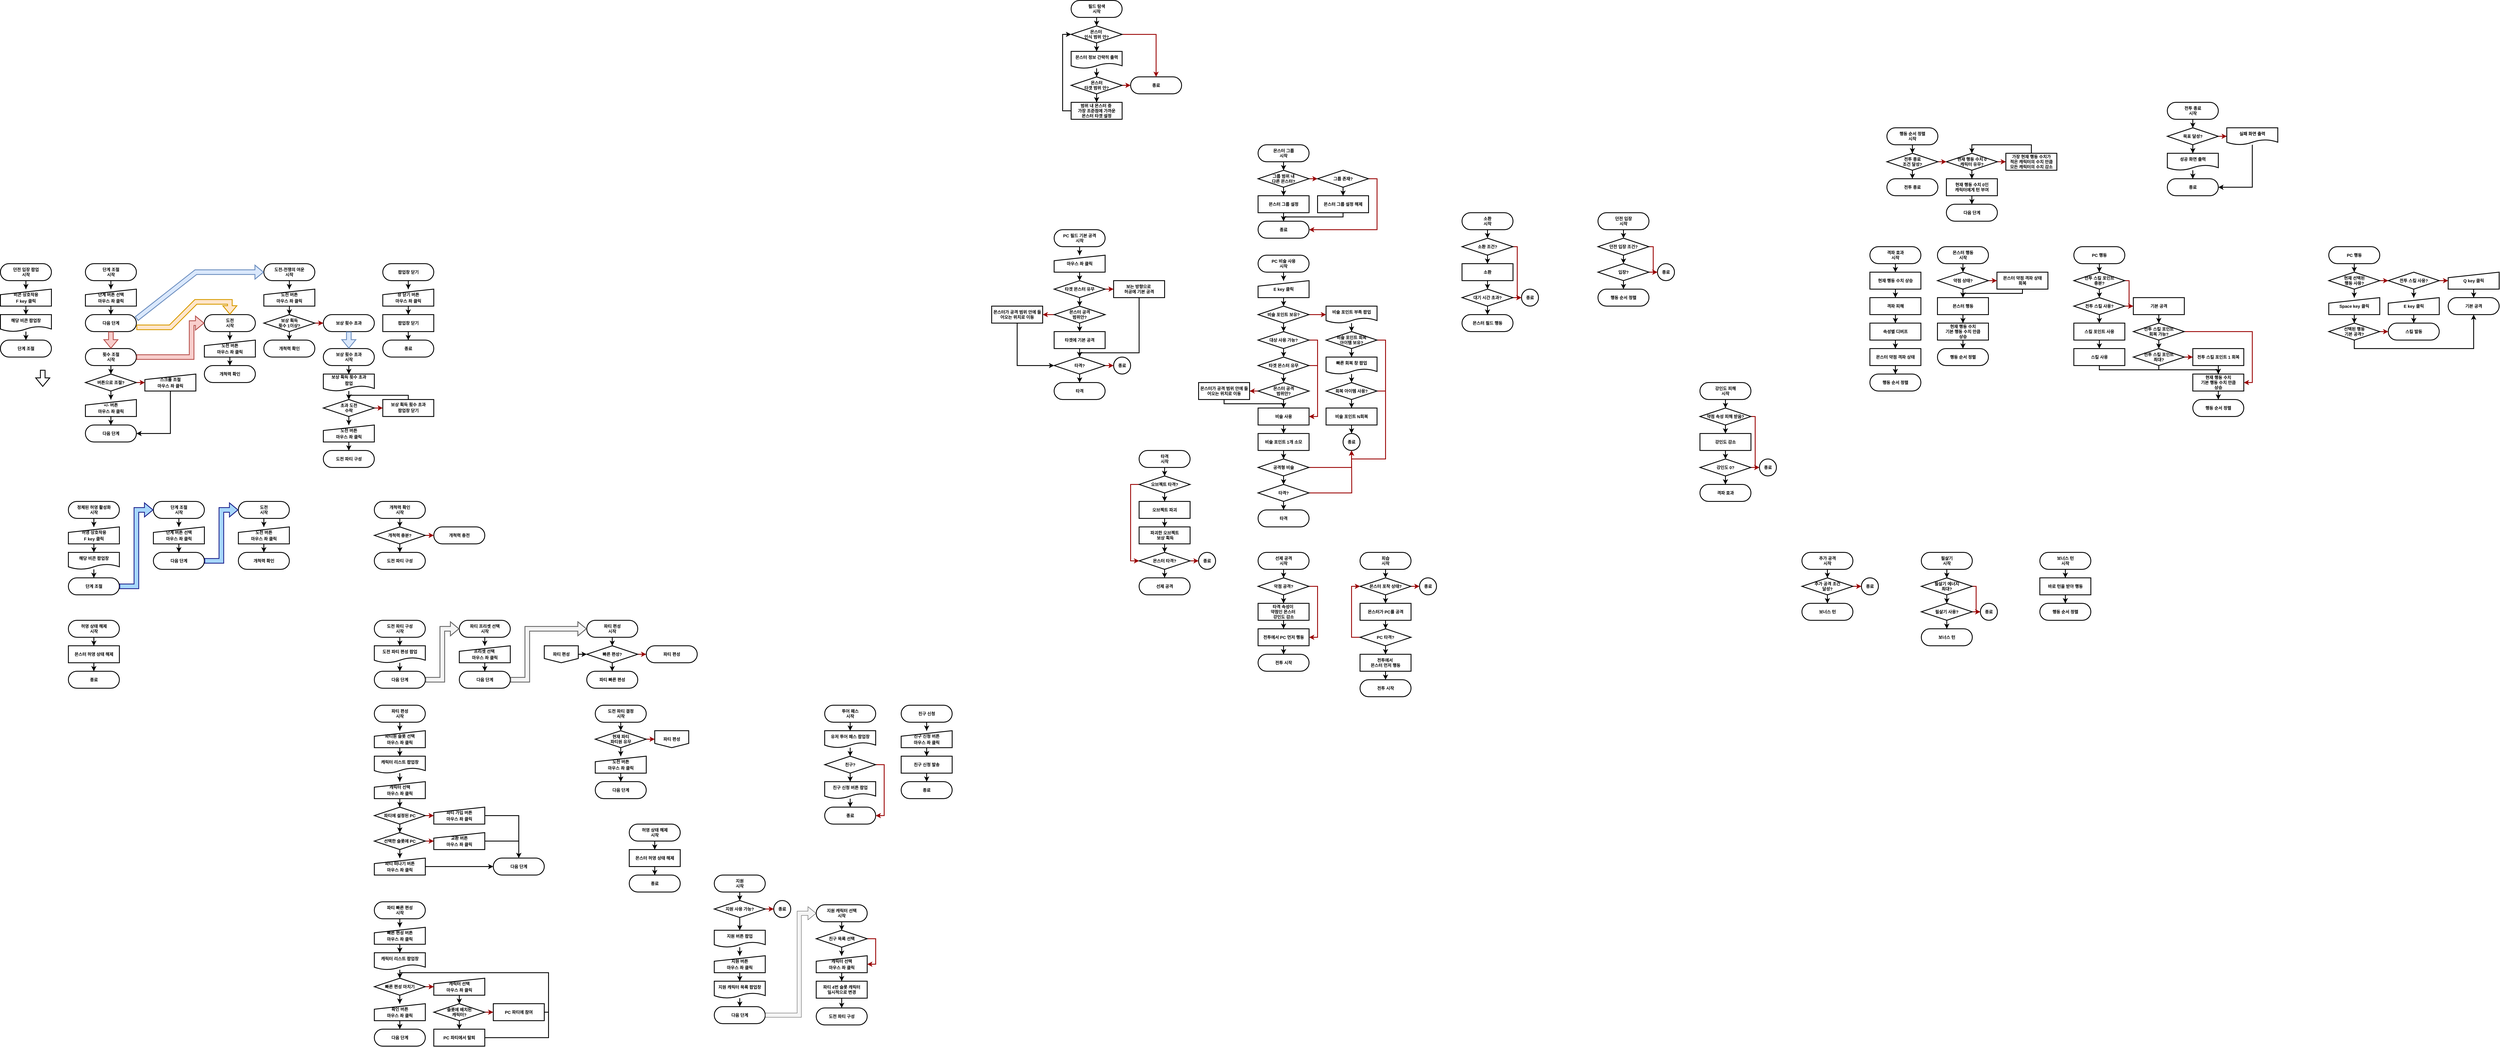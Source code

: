 <mxfile version="24.3.0" type="device">
  <diagram name="페이지-1" id="MwEd6E1gdcDkhidKaNLA">
    <mxGraphModel dx="4995" dy="878" grid="1" gridSize="10" guides="1" tooltips="1" connect="1" arrows="1" fold="1" page="1" pageScale="1" pageWidth="827" pageHeight="1169" math="0" shadow="0">
      <root>
        <mxCell id="0" />
        <mxCell id="1" parent="0" />
        <mxCell id="QMlob4MlyVVxAFYZ2pW8-58" style="edgeStyle=orthogonalEdgeStyle;rounded=0;orthogonalLoop=1;jettySize=auto;html=1;exitX=0.5;exitY=1;exitDx=0;exitDy=0;strokeWidth=2;" parent="1" source="QMlob4MlyVVxAFYZ2pW8-42" target="QMlob4MlyVVxAFYZ2pW8-48" edge="1">
          <mxGeometry relative="1" as="geometry" />
        </mxCell>
        <mxCell id="QMlob4MlyVVxAFYZ2pW8-42" value="선제 공격&lt;div&gt;시작&lt;/div&gt;" style="rounded=1;whiteSpace=wrap;html=1;arcSize=50;strokeWidth=2;fontSize=10;fontStyle=1" parent="1" vertex="1">
          <mxGeometry x="-320" y="1440" width="120" height="40" as="geometry" />
        </mxCell>
        <mxCell id="QMlob4MlyVVxAFYZ2pW8-59" style="edgeStyle=orthogonalEdgeStyle;rounded=0;orthogonalLoop=1;jettySize=auto;html=1;exitX=0.5;exitY=1;exitDx=0;exitDy=0;strokeWidth=2;" parent="1" source="QMlob4MlyVVxAFYZ2pW8-48" target="QMlob4MlyVVxAFYZ2pW8-54" edge="1">
          <mxGeometry relative="1" as="geometry" />
        </mxCell>
        <mxCell id="QMlob4MlyVVxAFYZ2pW8-61" style="edgeStyle=orthogonalEdgeStyle;rounded=0;orthogonalLoop=1;jettySize=auto;html=1;exitX=1;exitY=0.5;exitDx=0;exitDy=0;entryX=1;entryY=0.5;entryDx=0;entryDy=0;strokeColor=#990000;strokeWidth=2;" parent="1" source="QMlob4MlyVVxAFYZ2pW8-48" target="QMlob4MlyVVxAFYZ2pW8-56" edge="1">
          <mxGeometry relative="1" as="geometry" />
        </mxCell>
        <mxCell id="QMlob4MlyVVxAFYZ2pW8-48" value="악점 공격?" style="rhombus;whiteSpace=wrap;html=1;strokeWidth=2;fontSize=10;fontStyle=1" parent="1" vertex="1">
          <mxGeometry x="-320" y="1500" width="120" height="40" as="geometry" />
        </mxCell>
        <mxCell id="QMlob4MlyVVxAFYZ2pW8-60" style="edgeStyle=orthogonalEdgeStyle;rounded=0;orthogonalLoop=1;jettySize=auto;html=1;exitX=0.5;exitY=1;exitDx=0;exitDy=0;strokeWidth=2;" parent="1" source="QMlob4MlyVVxAFYZ2pW8-54" target="QMlob4MlyVVxAFYZ2pW8-56" edge="1">
          <mxGeometry relative="1" as="geometry" />
        </mxCell>
        <mxCell id="QMlob4MlyVVxAFYZ2pW8-54" value="타격 속성이&amp;nbsp;&lt;div&gt;약점인 몬스터&amp;nbsp;&lt;/div&gt;&lt;div&gt;강인도 감소&lt;/div&gt;" style="rounded=1;whiteSpace=wrap;html=1;arcSize=0;strokeWidth=2;fontSize=10;fontStyle=1" parent="1" vertex="1">
          <mxGeometry x="-320" y="1560" width="120" height="40" as="geometry" />
        </mxCell>
        <mxCell id="QMlob4MlyVVxAFYZ2pW8-55" value="전투 시작" style="rounded=1;whiteSpace=wrap;html=1;arcSize=50;strokeWidth=2;fontSize=10;fontStyle=1" parent="1" vertex="1">
          <mxGeometry x="-320" y="1680" width="120" height="40" as="geometry" />
        </mxCell>
        <mxCell id="QMlob4MlyVVxAFYZ2pW8-62" style="edgeStyle=orthogonalEdgeStyle;rounded=0;orthogonalLoop=1;jettySize=auto;html=1;exitX=0.5;exitY=1;exitDx=0;exitDy=0;strokeWidth=2;" parent="1" source="QMlob4MlyVVxAFYZ2pW8-56" target="QMlob4MlyVVxAFYZ2pW8-55" edge="1">
          <mxGeometry relative="1" as="geometry" />
        </mxCell>
        <mxCell id="QMlob4MlyVVxAFYZ2pW8-56" value="전투에서 PC 먼저 행동" style="rounded=1;whiteSpace=wrap;html=1;arcSize=0;strokeWidth=2;fontSize=10;fontStyle=1" parent="1" vertex="1">
          <mxGeometry x="-320" y="1620" width="120" height="40" as="geometry" />
        </mxCell>
        <mxCell id="QMlob4MlyVVxAFYZ2pW8-204" style="edgeStyle=orthogonalEdgeStyle;rounded=0;orthogonalLoop=1;jettySize=auto;html=1;exitX=0.5;exitY=1;exitDx=0;exitDy=0;strokeWidth=2;" parent="1" source="QMlob4MlyVVxAFYZ2pW8-105" target="QMlob4MlyVVxAFYZ2pW8-203" edge="1">
          <mxGeometry relative="1" as="geometry" />
        </mxCell>
        <mxCell id="QMlob4MlyVVxAFYZ2pW8-105" value="행동 순서 정렬&lt;div&gt;시작&lt;/div&gt;" style="rounded=1;whiteSpace=wrap;html=1;arcSize=50;strokeWidth=2;fontSize=10;fontStyle=1" parent="1" vertex="1">
          <mxGeometry x="1160" y="440" width="120" height="40" as="geometry" />
        </mxCell>
        <mxCell id="QMlob4MlyVVxAFYZ2pW8-111" style="edgeStyle=orthogonalEdgeStyle;rounded=0;orthogonalLoop=1;jettySize=auto;html=1;exitX=1;exitY=0.5;exitDx=0;exitDy=0;strokeColor=#990000;strokeWidth=2;" parent="1" source="QMlob4MlyVVxAFYZ2pW8-106" target="QMlob4MlyVVxAFYZ2pW8-108" edge="1">
          <mxGeometry relative="1" as="geometry" />
        </mxCell>
        <mxCell id="QMlob4MlyVVxAFYZ2pW8-112" style="edgeStyle=orthogonalEdgeStyle;rounded=0;orthogonalLoop=1;jettySize=auto;html=1;exitX=0.5;exitY=1;exitDx=0;exitDy=0;strokeWidth=2;" parent="1" source="QMlob4MlyVVxAFYZ2pW8-106" target="QMlob4MlyVVxAFYZ2pW8-107" edge="1">
          <mxGeometry relative="1" as="geometry" />
        </mxCell>
        <mxCell id="QMlob4MlyVVxAFYZ2pW8-106" value="현재 행동 수치 0&lt;div&gt;캐릭터 유무?&lt;/div&gt;" style="rhombus;whiteSpace=wrap;html=1;strokeWidth=2;fontSize=10;fontStyle=1" parent="1" vertex="1">
          <mxGeometry x="1300" y="500" width="120" height="40" as="geometry" />
        </mxCell>
        <mxCell id="QMlob4MlyVVxAFYZ2pW8-113" style="edgeStyle=orthogonalEdgeStyle;rounded=0;orthogonalLoop=1;jettySize=auto;html=1;exitX=0.5;exitY=1;exitDx=0;exitDy=0;strokeWidth=2;" parent="1" source="QMlob4MlyVVxAFYZ2pW8-107" target="QMlob4MlyVVxAFYZ2pW8-109" edge="1">
          <mxGeometry relative="1" as="geometry" />
        </mxCell>
        <mxCell id="QMlob4MlyVVxAFYZ2pW8-107" value="현재 행동 수치 0인&lt;div&gt;캐릭터에게 턴 부여&lt;/div&gt;" style="rounded=1;whiteSpace=wrap;html=1;arcSize=0;strokeWidth=2;fontSize=10;fontStyle=1" parent="1" vertex="1">
          <mxGeometry x="1300" y="560" width="120" height="40" as="geometry" />
        </mxCell>
        <mxCell id="QMlob4MlyVVxAFYZ2pW8-116" style="edgeStyle=orthogonalEdgeStyle;rounded=0;orthogonalLoop=1;jettySize=auto;html=1;exitX=0.5;exitY=0;exitDx=0;exitDy=0;entryX=0.5;entryY=0;entryDx=0;entryDy=0;strokeWidth=2;" parent="1" source="QMlob4MlyVVxAFYZ2pW8-108" target="QMlob4MlyVVxAFYZ2pW8-106" edge="1">
          <mxGeometry relative="1" as="geometry">
            <Array as="points">
              <mxPoint x="1500" y="480" />
              <mxPoint x="1360" y="480" />
            </Array>
          </mxGeometry>
        </mxCell>
        <mxCell id="QMlob4MlyVVxAFYZ2pW8-108" value="가장 현재 행동 수치가&lt;div&gt;적은 캐릭터의 수치 만큼&lt;/div&gt;&lt;div&gt;모든 캐릭터의 수치 감소&lt;/div&gt;" style="rounded=1;whiteSpace=wrap;html=1;arcSize=0;strokeWidth=2;fontSize=10;fontStyle=1" parent="1" vertex="1">
          <mxGeometry x="1440" y="500" width="120" height="40" as="geometry" />
        </mxCell>
        <mxCell id="QMlob4MlyVVxAFYZ2pW8-109" value="다음 단계" style="rounded=1;whiteSpace=wrap;html=1;arcSize=50;strokeWidth=2;fontSize=10;fontStyle=1" parent="1" vertex="1">
          <mxGeometry x="1300" y="620" width="120" height="40" as="geometry" />
        </mxCell>
        <mxCell id="QMlob4MlyVVxAFYZ2pW8-179" style="edgeStyle=orthogonalEdgeStyle;rounded=0;orthogonalLoop=1;jettySize=auto;html=1;exitX=0.5;exitY=1;exitDx=0;exitDy=0;strokeWidth=2;entryX=0.5;entryY=0;entryDx=0;entryDy=0;" parent="1" source="QMlob4MlyVVxAFYZ2pW8-156" target="QMlob4MlyVVxAFYZ2pW8-175" edge="1">
          <mxGeometry relative="1" as="geometry">
            <mxPoint x="1660" y="720" as="targetPoint" />
          </mxGeometry>
        </mxCell>
        <mxCell id="QMlob4MlyVVxAFYZ2pW8-156" value="PC 행동" style="rounded=1;whiteSpace=wrap;html=1;arcSize=50;strokeWidth=2;fontSize=10;fontStyle=1" parent="1" vertex="1">
          <mxGeometry x="1600" y="720" width="120" height="40" as="geometry" />
        </mxCell>
        <mxCell id="QMlob4MlyVVxAFYZ2pW8-191" style="edgeStyle=orthogonalEdgeStyle;rounded=0;orthogonalLoop=1;jettySize=auto;html=1;exitX=1;exitY=0.5;exitDx=0;exitDy=0;strokeColor=#990000;strokeWidth=2;" parent="1" source="QMlob4MlyVVxAFYZ2pW8-169" target="QMlob4MlyVVxAFYZ2pW8-176" edge="1">
          <mxGeometry relative="1" as="geometry" />
        </mxCell>
        <mxCell id="QMlob4MlyVVxAFYZ2pW8-199" style="edgeStyle=orthogonalEdgeStyle;rounded=0;orthogonalLoop=1;jettySize=auto;html=1;exitX=0.5;exitY=1;exitDx=0;exitDy=0;entryX=0.5;entryY=0;entryDx=0;entryDy=0;strokeWidth=2;" parent="1" source="QMlob4MlyVVxAFYZ2pW8-169" target="QMlob4MlyVVxAFYZ2pW8-192" edge="1">
          <mxGeometry relative="1" as="geometry">
            <Array as="points">
              <mxPoint x="1800" y="1010" />
              <mxPoint x="1940" y="1010" />
            </Array>
          </mxGeometry>
        </mxCell>
        <mxCell id="QMlob4MlyVVxAFYZ2pW8-169" value="전투 스킬 포인트&lt;div&gt;최대?&lt;/div&gt;" style="rhombus;whiteSpace=wrap;html=1;strokeWidth=2;fontSize=10;fontStyle=1" parent="1" vertex="1">
          <mxGeometry x="1740" y="960" width="120" height="40" as="geometry" />
        </mxCell>
        <mxCell id="QMlob4MlyVVxAFYZ2pW8-183" style="edgeStyle=orthogonalEdgeStyle;rounded=0;orthogonalLoop=1;jettySize=auto;html=1;exitX=0.5;exitY=1;exitDx=0;exitDy=0;strokeWidth=2;entryX=0.5;entryY=0;entryDx=0;entryDy=0;" parent="1" source="QMlob4MlyVVxAFYZ2pW8-171" target="QMlob4MlyVVxAFYZ2pW8-430" edge="1">
          <mxGeometry relative="1" as="geometry" />
        </mxCell>
        <mxCell id="QMlob4MlyVVxAFYZ2pW8-184" style="edgeStyle=orthogonalEdgeStyle;rounded=0;orthogonalLoop=1;jettySize=auto;html=1;exitX=1;exitY=0.5;exitDx=0;exitDy=0;strokeColor=#990000;strokeWidth=2;" parent="1" source="QMlob4MlyVVxAFYZ2pW8-171" target="QMlob4MlyVVxAFYZ2pW8-173" edge="1">
          <mxGeometry relative="1" as="geometry" />
        </mxCell>
        <mxCell id="QMlob4MlyVVxAFYZ2pW8-171" value="전투 스킬 사용?" style="rhombus;whiteSpace=wrap;html=1;strokeWidth=2;fontSize=10;fontStyle=1" parent="1" vertex="1">
          <mxGeometry x="1600" y="840" width="120" height="40" as="geometry" />
        </mxCell>
        <mxCell id="QMlob4MlyVVxAFYZ2pW8-189" style="edgeStyle=orthogonalEdgeStyle;rounded=0;orthogonalLoop=1;jettySize=auto;html=1;exitX=0.5;exitY=1;exitDx=0;exitDy=0;strokeWidth=2;" parent="1" source="QMlob4MlyVVxAFYZ2pW8-173" target="QMlob4MlyVVxAFYZ2pW8-188" edge="1">
          <mxGeometry relative="1" as="geometry" />
        </mxCell>
        <mxCell id="QMlob4MlyVVxAFYZ2pW8-173" value="기본 공격" style="rounded=1;whiteSpace=wrap;html=1;arcSize=0;strokeWidth=2;fontSize=10;fontStyle=1" parent="1" vertex="1">
          <mxGeometry x="1740" y="840" width="120" height="40" as="geometry" />
        </mxCell>
        <mxCell id="QMlob4MlyVVxAFYZ2pW8-182" style="edgeStyle=orthogonalEdgeStyle;rounded=0;orthogonalLoop=1;jettySize=auto;html=1;exitX=0.5;exitY=1;exitDx=0;exitDy=0;entryX=0.5;entryY=0;entryDx=0;entryDy=0;strokeWidth=2;" parent="1" source="QMlob4MlyVVxAFYZ2pW8-175" target="QMlob4MlyVVxAFYZ2pW8-171" edge="1">
          <mxGeometry relative="1" as="geometry" />
        </mxCell>
        <mxCell id="QMlob4MlyVVxAFYZ2pW8-186" style="edgeStyle=orthogonalEdgeStyle;rounded=0;orthogonalLoop=1;jettySize=auto;html=1;exitX=1;exitY=0.5;exitDx=0;exitDy=0;entryX=0;entryY=0.5;entryDx=0;entryDy=0;strokeColor=#990000;strokeWidth=2;" parent="1" source="QMlob4MlyVVxAFYZ2pW8-175" target="QMlob4MlyVVxAFYZ2pW8-173" edge="1">
          <mxGeometry relative="1" as="geometry">
            <Array as="points">
              <mxPoint x="1730" y="800" />
              <mxPoint x="1730" y="860" />
            </Array>
          </mxGeometry>
        </mxCell>
        <mxCell id="QMlob4MlyVVxAFYZ2pW8-175" value="전투 스킬 포인트&lt;div&gt;충분?&lt;/div&gt;" style="rhombus;whiteSpace=wrap;html=1;strokeWidth=2;fontSize=10;fontStyle=1" parent="1" vertex="1">
          <mxGeometry x="1600" y="780" width="120" height="40" as="geometry" />
        </mxCell>
        <mxCell id="QMlob4MlyVVxAFYZ2pW8-198" style="edgeStyle=orthogonalEdgeStyle;rounded=0;orthogonalLoop=1;jettySize=auto;html=1;exitX=0.5;exitY=1;exitDx=0;exitDy=0;strokeWidth=2;" parent="1" source="QMlob4MlyVVxAFYZ2pW8-176" target="QMlob4MlyVVxAFYZ2pW8-192" edge="1">
          <mxGeometry relative="1" as="geometry" />
        </mxCell>
        <mxCell id="QMlob4MlyVVxAFYZ2pW8-176" value="전투 스킬 포인트 1 회복" style="rounded=1;whiteSpace=wrap;html=1;arcSize=0;strokeWidth=2;fontSize=10;fontStyle=1" parent="1" vertex="1">
          <mxGeometry x="1880" y="960" width="120" height="40" as="geometry" />
        </mxCell>
        <mxCell id="QMlob4MlyVVxAFYZ2pW8-200" style="edgeStyle=orthogonalEdgeStyle;rounded=0;orthogonalLoop=1;jettySize=auto;html=1;exitX=0.5;exitY=1;exitDx=0;exitDy=0;strokeWidth=2;" parent="1" source="QMlob4MlyVVxAFYZ2pW8-178" target="QMlob4MlyVVxAFYZ2pW8-192" edge="1">
          <mxGeometry relative="1" as="geometry">
            <Array as="points">
              <mxPoint x="1660" y="1010" />
              <mxPoint x="1940" y="1010" />
            </Array>
          </mxGeometry>
        </mxCell>
        <mxCell id="QMlob4MlyVVxAFYZ2pW8-178" value="스킬 사용" style="rounded=1;whiteSpace=wrap;html=1;arcSize=0;strokeWidth=2;fontSize=10;fontStyle=1" parent="1" vertex="1">
          <mxGeometry x="1600" y="960" width="120" height="40" as="geometry" />
        </mxCell>
        <mxCell id="QMlob4MlyVVxAFYZ2pW8-190" style="edgeStyle=orthogonalEdgeStyle;rounded=0;orthogonalLoop=1;jettySize=auto;html=1;exitX=0.5;exitY=1;exitDx=0;exitDy=0;entryX=0.5;entryY=0;entryDx=0;entryDy=0;strokeWidth=2;" parent="1" source="QMlob4MlyVVxAFYZ2pW8-188" target="QMlob4MlyVVxAFYZ2pW8-169" edge="1">
          <mxGeometry relative="1" as="geometry" />
        </mxCell>
        <mxCell id="QMlob4MlyVVxAFYZ2pW8-197" style="edgeStyle=orthogonalEdgeStyle;rounded=0;orthogonalLoop=1;jettySize=auto;html=1;exitX=1;exitY=0.5;exitDx=0;exitDy=0;entryX=1;entryY=0.5;entryDx=0;entryDy=0;strokeColor=#990000;strokeWidth=2;" parent="1" source="QMlob4MlyVVxAFYZ2pW8-188" target="QMlob4MlyVVxAFYZ2pW8-192" edge="1">
          <mxGeometry relative="1" as="geometry" />
        </mxCell>
        <mxCell id="QMlob4MlyVVxAFYZ2pW8-188" value="전투 스킬 포인트&lt;div&gt;회복 가능?&lt;/div&gt;" style="rhombus;whiteSpace=wrap;html=1;strokeWidth=2;fontSize=10;fontStyle=1" parent="1" vertex="1">
          <mxGeometry x="1740" y="900" width="120" height="40" as="geometry" />
        </mxCell>
        <mxCell id="QMlob4MlyVVxAFYZ2pW8-202" style="edgeStyle=orthogonalEdgeStyle;rounded=0;orthogonalLoop=1;jettySize=auto;html=1;exitX=0.5;exitY=1;exitDx=0;exitDy=0;strokeWidth=2;" parent="1" source="QMlob4MlyVVxAFYZ2pW8-192" target="QMlob4MlyVVxAFYZ2pW8-201" edge="1">
          <mxGeometry relative="1" as="geometry" />
        </mxCell>
        <mxCell id="QMlob4MlyVVxAFYZ2pW8-192" value="현재 행동 수치&lt;div&gt;기본 행동 수치 만큼&lt;/div&gt;&lt;div&gt;상승&lt;/div&gt;" style="rounded=1;whiteSpace=wrap;html=1;arcSize=0;strokeWidth=2;fontSize=10;fontStyle=1" parent="1" vertex="1">
          <mxGeometry x="1880" y="1020" width="120" height="40" as="geometry" />
        </mxCell>
        <mxCell id="QMlob4MlyVVxAFYZ2pW8-201" value="행동 순서 정렬" style="rounded=1;whiteSpace=wrap;html=1;arcSize=50;strokeWidth=2;fontSize=10;fontStyle=1" parent="1" vertex="1">
          <mxGeometry x="1880" y="1080" width="120" height="40" as="geometry" />
        </mxCell>
        <mxCell id="QMlob4MlyVVxAFYZ2pW8-207" style="edgeStyle=orthogonalEdgeStyle;rounded=0;orthogonalLoop=1;jettySize=auto;html=1;exitX=0.5;exitY=1;exitDx=0;exitDy=0;entryX=0.5;entryY=0;entryDx=0;entryDy=0;strokeWidth=2;" parent="1" source="QMlob4MlyVVxAFYZ2pW8-203" target="QMlob4MlyVVxAFYZ2pW8-206" edge="1">
          <mxGeometry relative="1" as="geometry" />
        </mxCell>
        <mxCell id="5dINuCkLviI9ttADP8ba-1" style="edgeStyle=orthogonalEdgeStyle;rounded=0;orthogonalLoop=1;jettySize=auto;html=1;exitX=1;exitY=0.5;exitDx=0;exitDy=0;entryX=0;entryY=0.5;entryDx=0;entryDy=0;strokeColor=#990000;strokeWidth=2;" parent="1" source="QMlob4MlyVVxAFYZ2pW8-203" target="QMlob4MlyVVxAFYZ2pW8-106" edge="1">
          <mxGeometry relative="1" as="geometry" />
        </mxCell>
        <mxCell id="QMlob4MlyVVxAFYZ2pW8-203" value="전투 종료&lt;div&gt;조건 달성?&lt;/div&gt;" style="rhombus;whiteSpace=wrap;html=1;strokeWidth=2;fontSize=10;fontStyle=1" parent="1" vertex="1">
          <mxGeometry x="1160" y="500" width="120" height="40" as="geometry" />
        </mxCell>
        <mxCell id="QMlob4MlyVVxAFYZ2pW8-206" value="전투 종료" style="rounded=1;whiteSpace=wrap;html=1;arcSize=50;strokeWidth=2;fontSize=10;fontStyle=1" parent="1" vertex="1">
          <mxGeometry x="1160" y="560" width="120" height="40" as="geometry" />
        </mxCell>
        <mxCell id="QMlob4MlyVVxAFYZ2pW8-215" style="edgeStyle=orthogonalEdgeStyle;rounded=0;orthogonalLoop=1;jettySize=auto;html=1;exitX=0.5;exitY=1;exitDx=0;exitDy=0;strokeWidth=2;" parent="1" source="QMlob4MlyVVxAFYZ2pW8-208" target="QMlob4MlyVVxAFYZ2pW8-209" edge="1">
          <mxGeometry relative="1" as="geometry" />
        </mxCell>
        <mxCell id="QMlob4MlyVVxAFYZ2pW8-208" value="전투 종료&lt;div&gt;시작&lt;/div&gt;" style="rounded=1;whiteSpace=wrap;html=1;arcSize=50;strokeWidth=2;fontSize=10;fontStyle=1" parent="1" vertex="1">
          <mxGeometry x="1820" y="380" width="120" height="40" as="geometry" />
        </mxCell>
        <mxCell id="QMlob4MlyVVxAFYZ2pW8-216" style="edgeStyle=orthogonalEdgeStyle;rounded=0;orthogonalLoop=1;jettySize=auto;html=1;exitX=0.5;exitY=1;exitDx=0;exitDy=0;strokeWidth=2;" parent="1" source="QMlob4MlyVVxAFYZ2pW8-209" target="QMlob4MlyVVxAFYZ2pW8-212" edge="1">
          <mxGeometry relative="1" as="geometry" />
        </mxCell>
        <mxCell id="QMlob4MlyVVxAFYZ2pW8-217" style="edgeStyle=orthogonalEdgeStyle;rounded=0;orthogonalLoop=1;jettySize=auto;html=1;exitX=1;exitY=0.5;exitDx=0;exitDy=0;strokeColor=#990000;strokeWidth=2;" parent="1" source="QMlob4MlyVVxAFYZ2pW8-209" target="QMlob4MlyVVxAFYZ2pW8-211" edge="1">
          <mxGeometry relative="1" as="geometry" />
        </mxCell>
        <mxCell id="QMlob4MlyVVxAFYZ2pW8-209" value="목표 달성?" style="rhombus;whiteSpace=wrap;html=1;strokeWidth=2;fontSize=10;fontStyle=1" parent="1" vertex="1">
          <mxGeometry x="1820" y="440" width="120" height="40" as="geometry" />
        </mxCell>
        <mxCell id="QMlob4MlyVVxAFYZ2pW8-219" style="edgeStyle=orthogonalEdgeStyle;rounded=0;orthogonalLoop=1;jettySize=auto;html=1;entryX=1;entryY=0.5;entryDx=0;entryDy=0;exitX=0.5;exitY=1;exitDx=0;exitDy=0;exitPerimeter=0;strokeWidth=2;" parent="1" source="QMlob4MlyVVxAFYZ2pW8-211" target="QMlob4MlyVVxAFYZ2pW8-214" edge="1">
          <mxGeometry relative="1" as="geometry" />
        </mxCell>
        <mxCell id="QMlob4MlyVVxAFYZ2pW8-211" value="&lt;span style=&quot;font-size: 10px;&quot;&gt;실패 화면 출력&lt;/span&gt;" style="shape=document;whiteSpace=wrap;html=1;boundedLbl=1;fontStyle=1;strokeWidth=2;" parent="1" vertex="1">
          <mxGeometry x="1960" y="440" width="120" height="40" as="geometry" />
        </mxCell>
        <mxCell id="QMlob4MlyVVxAFYZ2pW8-220" style="edgeStyle=orthogonalEdgeStyle;rounded=0;orthogonalLoop=1;jettySize=auto;html=1;strokeWidth=2;" parent="1" source="QMlob4MlyVVxAFYZ2pW8-212" target="QMlob4MlyVVxAFYZ2pW8-214" edge="1">
          <mxGeometry relative="1" as="geometry" />
        </mxCell>
        <mxCell id="QMlob4MlyVVxAFYZ2pW8-212" value="&lt;span style=&quot;font-size: 10px;&quot;&gt;성공 화면 출력&lt;/span&gt;" style="shape=document;whiteSpace=wrap;html=1;boundedLbl=1;fontStyle=1;strokeWidth=2;" parent="1" vertex="1">
          <mxGeometry x="1820" y="500" width="120" height="40" as="geometry" />
        </mxCell>
        <mxCell id="QMlob4MlyVVxAFYZ2pW8-214" value="종료" style="rounded=1;whiteSpace=wrap;html=1;arcSize=50;strokeWidth=2;fontSize=10;fontStyle=1" parent="1" vertex="1">
          <mxGeometry x="1820" y="560" width="120" height="40" as="geometry" />
        </mxCell>
        <mxCell id="QMlob4MlyVVxAFYZ2pW8-226" style="edgeStyle=orthogonalEdgeStyle;rounded=0;orthogonalLoop=1;jettySize=auto;html=1;exitX=0.5;exitY=1;exitDx=0;exitDy=0;entryX=0.5;entryY=0;entryDx=0;entryDy=0;strokeWidth=2;" parent="1" source="QMlob4MlyVVxAFYZ2pW8-221" target="QMlob4MlyVVxAFYZ2pW8-222" edge="1">
          <mxGeometry relative="1" as="geometry" />
        </mxCell>
        <mxCell id="QMlob4MlyVVxAFYZ2pW8-221" value="&lt;div&gt;던전 입장&lt;/div&gt;&lt;div&gt;시작&lt;/div&gt;" style="rounded=1;whiteSpace=wrap;html=1;arcSize=50;strokeWidth=2;fontSize=10;fontStyle=1" parent="1" vertex="1">
          <mxGeometry x="480" y="640" width="120" height="40" as="geometry" />
        </mxCell>
        <mxCell id="QMlob4MlyVVxAFYZ2pW8-227" style="edgeStyle=orthogonalEdgeStyle;rounded=0;orthogonalLoop=1;jettySize=auto;html=1;exitX=1;exitY=0.5;exitDx=0;exitDy=0;strokeColor=#990000;strokeWidth=2;entryX=0;entryY=0.5;entryDx=0;entryDy=0;" parent="1" source="QMlob4MlyVVxAFYZ2pW8-222" target="QMlob4MlyVVxAFYZ2pW8-224" edge="1">
          <mxGeometry relative="1" as="geometry">
            <Array as="points">
              <mxPoint x="610" y="720" />
              <mxPoint x="610" y="780" />
            </Array>
          </mxGeometry>
        </mxCell>
        <mxCell id="QMlob4MlyVVxAFYZ2pW8-234" style="edgeStyle=orthogonalEdgeStyle;rounded=0;orthogonalLoop=1;jettySize=auto;html=1;exitX=0.5;exitY=1;exitDx=0;exitDy=0;entryX=0.5;entryY=0;entryDx=0;entryDy=0;strokeWidth=2;" parent="1" source="QMlob4MlyVVxAFYZ2pW8-222" target="QMlob4MlyVVxAFYZ2pW8-232" edge="1">
          <mxGeometry relative="1" as="geometry" />
        </mxCell>
        <mxCell id="QMlob4MlyVVxAFYZ2pW8-222" value="던전 입장 조건?" style="rhombus;whiteSpace=wrap;html=1;strokeWidth=2;fontSize=10;fontStyle=1" parent="1" vertex="1">
          <mxGeometry x="480" y="700" width="120" height="40" as="geometry" />
        </mxCell>
        <mxCell id="QMlob4MlyVVxAFYZ2pW8-224" value="종료" style="rounded=1;whiteSpace=wrap;html=1;arcSize=50;strokeWidth=2;fontSize=10;fontStyle=1" parent="1" vertex="1">
          <mxGeometry x="620" y="760" width="40" height="40" as="geometry" />
        </mxCell>
        <mxCell id="QMlob4MlyVVxAFYZ2pW8-231" value="행동 순서 정렬" style="rounded=1;whiteSpace=wrap;html=1;arcSize=50;strokeWidth=2;fontSize=10;fontStyle=1" parent="1" vertex="1">
          <mxGeometry x="480" y="820" width="120" height="40" as="geometry" />
        </mxCell>
        <mxCell id="QMlob4MlyVVxAFYZ2pW8-233" style="edgeStyle=orthogonalEdgeStyle;rounded=0;orthogonalLoop=1;jettySize=auto;html=1;exitX=1;exitY=0.5;exitDx=0;exitDy=0;strokeColor=#990000;strokeWidth=2;" parent="1" source="QMlob4MlyVVxAFYZ2pW8-232" target="QMlob4MlyVVxAFYZ2pW8-224" edge="1">
          <mxGeometry relative="1" as="geometry" />
        </mxCell>
        <mxCell id="QMlob4MlyVVxAFYZ2pW8-235" style="edgeStyle=orthogonalEdgeStyle;rounded=0;orthogonalLoop=1;jettySize=auto;html=1;exitX=0.5;exitY=1;exitDx=0;exitDy=0;entryX=0.5;entryY=0;entryDx=0;entryDy=0;strokeWidth=2;" parent="1" source="QMlob4MlyVVxAFYZ2pW8-232" target="QMlob4MlyVVxAFYZ2pW8-231" edge="1">
          <mxGeometry relative="1" as="geometry" />
        </mxCell>
        <mxCell id="QMlob4MlyVVxAFYZ2pW8-232" value="입장?" style="rhombus;whiteSpace=wrap;html=1;strokeWidth=2;fontSize=10;fontStyle=1" parent="1" vertex="1">
          <mxGeometry x="480" y="760" width="120" height="40" as="geometry" />
        </mxCell>
        <mxCell id="QMlob4MlyVVxAFYZ2pW8-241" style="edgeStyle=orthogonalEdgeStyle;rounded=0;orthogonalLoop=1;jettySize=auto;html=1;exitX=0.5;exitY=1;exitDx=0;exitDy=0;strokeWidth=2;" parent="1" source="QMlob4MlyVVxAFYZ2pW8-236" target="QMlob4MlyVVxAFYZ2pW8-237" edge="1">
          <mxGeometry relative="1" as="geometry" />
        </mxCell>
        <mxCell id="QMlob4MlyVVxAFYZ2pW8-236" value="강인도 피해&lt;div&gt;시작&lt;/div&gt;" style="rounded=1;whiteSpace=wrap;html=1;arcSize=50;strokeWidth=2;fontSize=10;fontStyle=1" parent="1" vertex="1">
          <mxGeometry x="720" y="1040" width="120" height="40" as="geometry" />
        </mxCell>
        <mxCell id="QMlob4MlyVVxAFYZ2pW8-246" style="edgeStyle=orthogonalEdgeStyle;rounded=0;orthogonalLoop=1;jettySize=auto;html=1;exitX=0.5;exitY=1;exitDx=0;exitDy=0;entryX=0.5;entryY=0;entryDx=0;entryDy=0;strokeWidth=2;" parent="1" source="QMlob4MlyVVxAFYZ2pW8-237" target="QMlob4MlyVVxAFYZ2pW8-403" edge="1">
          <mxGeometry relative="1" as="geometry" />
        </mxCell>
        <mxCell id="QMlob4MlyVVxAFYZ2pW8-406" style="edgeStyle=orthogonalEdgeStyle;rounded=0;orthogonalLoop=1;jettySize=auto;html=1;exitX=1;exitY=0.5;exitDx=0;exitDy=0;entryX=0;entryY=0.5;entryDx=0;entryDy=0;strokeColor=#990000;strokeWidth=2;" parent="1" source="QMlob4MlyVVxAFYZ2pW8-237" target="QMlob4MlyVVxAFYZ2pW8-240" edge="1">
          <mxGeometry relative="1" as="geometry">
            <Array as="points">
              <mxPoint x="850" y="1120" />
              <mxPoint x="850" y="1240" />
            </Array>
          </mxGeometry>
        </mxCell>
        <mxCell id="QMlob4MlyVVxAFYZ2pW8-237" value="약점 속성 피해 받음?" style="rhombus;whiteSpace=wrap;html=1;strokeWidth=2;fontSize=10;fontStyle=1" parent="1" vertex="1">
          <mxGeometry x="720" y="1100" width="120" height="40" as="geometry" />
        </mxCell>
        <mxCell id="QMlob4MlyVVxAFYZ2pW8-240" value="종료" style="rounded=1;whiteSpace=wrap;html=1;arcSize=50;strokeWidth=2;fontSize=10;fontStyle=1" parent="1" vertex="1">
          <mxGeometry x="860" y="1220" width="40" height="40" as="geometry" />
        </mxCell>
        <mxCell id="QMlob4MlyVVxAFYZ2pW8-248" style="edgeStyle=orthogonalEdgeStyle;rounded=0;orthogonalLoop=1;jettySize=auto;html=1;exitX=0.5;exitY=1;exitDx=0;exitDy=0;strokeWidth=2;" parent="1" source="QMlob4MlyVVxAFYZ2pW8-244" target="QMlob4MlyVVxAFYZ2pW8-247" edge="1">
          <mxGeometry relative="1" as="geometry" />
        </mxCell>
        <mxCell id="QMlob4MlyVVxAFYZ2pW8-405" style="edgeStyle=orthogonalEdgeStyle;rounded=0;orthogonalLoop=1;jettySize=auto;html=1;exitX=1;exitY=0.5;exitDx=0;exitDy=0;entryX=0;entryY=0.5;entryDx=0;entryDy=0;strokeColor=#990000;strokeWidth=2;" parent="1" source="QMlob4MlyVVxAFYZ2pW8-244" target="QMlob4MlyVVxAFYZ2pW8-240" edge="1">
          <mxGeometry relative="1" as="geometry" />
        </mxCell>
        <mxCell id="QMlob4MlyVVxAFYZ2pW8-244" value="강인도 0?" style="rhombus;whiteSpace=wrap;html=1;strokeWidth=2;fontSize=10;fontStyle=1" parent="1" vertex="1">
          <mxGeometry x="720.03" y="1220" width="120" height="40" as="geometry" />
        </mxCell>
        <mxCell id="QMlob4MlyVVxAFYZ2pW8-247" value="격파 효과" style="rounded=1;whiteSpace=wrap;html=1;arcSize=50;strokeWidth=2;fontSize=10;fontStyle=1" parent="1" vertex="1">
          <mxGeometry x="720.03" y="1280" width="120" height="40" as="geometry" />
        </mxCell>
        <mxCell id="QMlob4MlyVVxAFYZ2pW8-262" style="edgeStyle=orthogonalEdgeStyle;rounded=0;orthogonalLoop=1;jettySize=auto;html=1;exitX=0.5;exitY=1;exitDx=0;exitDy=0;entryX=0.5;entryY=0;entryDx=0;entryDy=0;strokeWidth=2;" parent="1" source="QMlob4MlyVVxAFYZ2pW8-256" target="QMlob4MlyVVxAFYZ2pW8-257" edge="1">
          <mxGeometry relative="1" as="geometry" />
        </mxCell>
        <mxCell id="QMlob4MlyVVxAFYZ2pW8-256" value="격파 효과&lt;div&gt;시작&lt;/div&gt;" style="rounded=1;whiteSpace=wrap;html=1;arcSize=50;strokeWidth=2;fontSize=10;fontStyle=1" parent="1" vertex="1">
          <mxGeometry x="1120" y="720" width="120" height="40" as="geometry" />
        </mxCell>
        <mxCell id="QMlob4MlyVVxAFYZ2pW8-263" style="edgeStyle=orthogonalEdgeStyle;rounded=0;orthogonalLoop=1;jettySize=auto;html=1;exitX=0.5;exitY=1;exitDx=0;exitDy=0;strokeWidth=2;" parent="1" source="QMlob4MlyVVxAFYZ2pW8-257" target="QMlob4MlyVVxAFYZ2pW8-258" edge="1">
          <mxGeometry relative="1" as="geometry" />
        </mxCell>
        <mxCell id="QMlob4MlyVVxAFYZ2pW8-257" value="현재 행동 수치 상승" style="rounded=1;whiteSpace=wrap;html=1;arcSize=0;strokeWidth=2;fontSize=10;fontStyle=1" parent="1" vertex="1">
          <mxGeometry x="1120" y="780" width="120" height="40" as="geometry" />
        </mxCell>
        <mxCell id="QMlob4MlyVVxAFYZ2pW8-264" style="edgeStyle=orthogonalEdgeStyle;rounded=0;orthogonalLoop=1;jettySize=auto;html=1;exitX=0.5;exitY=1;exitDx=0;exitDy=0;strokeWidth=2;" parent="1" source="QMlob4MlyVVxAFYZ2pW8-258" target="QMlob4MlyVVxAFYZ2pW8-259" edge="1">
          <mxGeometry relative="1" as="geometry" />
        </mxCell>
        <mxCell id="QMlob4MlyVVxAFYZ2pW8-258" value="격파 피해" style="rounded=1;whiteSpace=wrap;html=1;arcSize=0;strokeWidth=2;fontSize=10;fontStyle=1" parent="1" vertex="1">
          <mxGeometry x="1120" y="840" width="120" height="40" as="geometry" />
        </mxCell>
        <mxCell id="QMlob4MlyVVxAFYZ2pW8-265" style="edgeStyle=orthogonalEdgeStyle;rounded=0;orthogonalLoop=1;jettySize=auto;html=1;exitX=0.5;exitY=1;exitDx=0;exitDy=0;strokeWidth=2;" parent="1" source="QMlob4MlyVVxAFYZ2pW8-259" target="QMlob4MlyVVxAFYZ2pW8-260" edge="1">
          <mxGeometry relative="1" as="geometry" />
        </mxCell>
        <mxCell id="QMlob4MlyVVxAFYZ2pW8-259" value="속성별 디버프" style="rounded=1;whiteSpace=wrap;html=1;arcSize=0;strokeWidth=2;fontSize=10;fontStyle=1" parent="1" vertex="1">
          <mxGeometry x="1120" y="900" width="120" height="40" as="geometry" />
        </mxCell>
        <mxCell id="QMlob4MlyVVxAFYZ2pW8-266" style="edgeStyle=orthogonalEdgeStyle;rounded=0;orthogonalLoop=1;jettySize=auto;html=1;exitX=0.5;exitY=1;exitDx=0;exitDy=0;strokeWidth=2;" parent="1" source="QMlob4MlyVVxAFYZ2pW8-260" target="QMlob4MlyVVxAFYZ2pW8-261" edge="1">
          <mxGeometry relative="1" as="geometry" />
        </mxCell>
        <mxCell id="QMlob4MlyVVxAFYZ2pW8-260" value="몬스터 약점 격파 상태" style="rounded=1;whiteSpace=wrap;html=1;arcSize=0;strokeWidth=2;fontSize=10;fontStyle=1" parent="1" vertex="1">
          <mxGeometry x="1120" y="960" width="120" height="40" as="geometry" />
        </mxCell>
        <mxCell id="QMlob4MlyVVxAFYZ2pW8-261" value="행동 순서 정렬" style="rounded=1;whiteSpace=wrap;html=1;arcSize=50;strokeWidth=2;fontSize=10;fontStyle=1" parent="1" vertex="1">
          <mxGeometry x="1120" y="1020" width="120" height="40" as="geometry" />
        </mxCell>
        <mxCell id="QMlob4MlyVVxAFYZ2pW8-285" style="edgeStyle=orthogonalEdgeStyle;rounded=0;orthogonalLoop=1;jettySize=auto;html=1;exitX=0.5;exitY=1;exitDx=0;exitDy=0;entryX=0.5;entryY=0;entryDx=0;entryDy=0;strokeWidth=2;" parent="1" source="QMlob4MlyVVxAFYZ2pW8-270" target="QMlob4MlyVVxAFYZ2pW8-277" edge="1">
          <mxGeometry relative="1" as="geometry">
            <Array as="points">
              <mxPoint x="1479" y="830" />
              <mxPoint x="1339" y="830" />
            </Array>
          </mxGeometry>
        </mxCell>
        <mxCell id="QMlob4MlyVVxAFYZ2pW8-270" value="몬스터 약점 격파 상태&lt;div&gt;회복&lt;/div&gt;" style="rounded=1;whiteSpace=wrap;html=1;arcSize=0;strokeWidth=2;fontSize=10;fontStyle=1" parent="1" vertex="1">
          <mxGeometry x="1419" y="780" width="120" height="40" as="geometry" />
        </mxCell>
        <mxCell id="QMlob4MlyVVxAFYZ2pW8-279" style="edgeStyle=orthogonalEdgeStyle;rounded=0;orthogonalLoop=1;jettySize=auto;html=1;exitX=0.5;exitY=1;exitDx=0;exitDy=0;entryX=0.5;entryY=0;entryDx=0;entryDy=0;strokeWidth=2;" parent="1" source="QMlob4MlyVVxAFYZ2pW8-276" target="QMlob4MlyVVxAFYZ2pW8-281" edge="1">
          <mxGeometry relative="1" as="geometry" />
        </mxCell>
        <mxCell id="QMlob4MlyVVxAFYZ2pW8-276" value="몬스터 행동&lt;div&gt;시작&lt;/div&gt;" style="rounded=1;whiteSpace=wrap;html=1;arcSize=50;strokeWidth=2;fontSize=10;fontStyle=1" parent="1" vertex="1">
          <mxGeometry x="1279" y="720" width="120" height="40" as="geometry" />
        </mxCell>
        <mxCell id="QMlob4MlyVVxAFYZ2pW8-280" style="edgeStyle=orthogonalEdgeStyle;rounded=0;orthogonalLoop=1;jettySize=auto;html=1;exitX=0.5;exitY=1;exitDx=0;exitDy=0;strokeWidth=2;" parent="1" source="QMlob4MlyVVxAFYZ2pW8-277" target="QMlob4MlyVVxAFYZ2pW8-286" edge="1">
          <mxGeometry relative="1" as="geometry" />
        </mxCell>
        <mxCell id="QMlob4MlyVVxAFYZ2pW8-277" value="몬스터 행동" style="rounded=1;whiteSpace=wrap;html=1;arcSize=0;strokeWidth=2;fontSize=10;fontStyle=1" parent="1" vertex="1">
          <mxGeometry x="1279" y="840" width="120" height="40" as="geometry" />
        </mxCell>
        <mxCell id="QMlob4MlyVVxAFYZ2pW8-278" value="행동 순서 정렬" style="rounded=1;whiteSpace=wrap;html=1;arcSize=50;strokeWidth=2;fontSize=10;fontStyle=1" parent="1" vertex="1">
          <mxGeometry x="1279" y="960" width="120" height="40" as="geometry" />
        </mxCell>
        <mxCell id="QMlob4MlyVVxAFYZ2pW8-283" style="edgeStyle=orthogonalEdgeStyle;rounded=0;orthogonalLoop=1;jettySize=auto;html=1;exitX=1;exitY=0.5;exitDx=0;exitDy=0;strokeColor=#990000;strokeWidth=2;" parent="1" source="QMlob4MlyVVxAFYZ2pW8-281" target="QMlob4MlyVVxAFYZ2pW8-270" edge="1">
          <mxGeometry relative="1" as="geometry" />
        </mxCell>
        <mxCell id="QMlob4MlyVVxAFYZ2pW8-284" style="edgeStyle=orthogonalEdgeStyle;rounded=0;orthogonalLoop=1;jettySize=auto;html=1;exitX=0.5;exitY=1;exitDx=0;exitDy=0;strokeWidth=2;" parent="1" source="QMlob4MlyVVxAFYZ2pW8-281" target="QMlob4MlyVVxAFYZ2pW8-277" edge="1">
          <mxGeometry relative="1" as="geometry" />
        </mxCell>
        <mxCell id="QMlob4MlyVVxAFYZ2pW8-281" value="약점 상태?" style="rhombus;whiteSpace=wrap;html=1;strokeWidth=2;fontSize=10;fontStyle=1" parent="1" vertex="1">
          <mxGeometry x="1279" y="780" width="120" height="40" as="geometry" />
        </mxCell>
        <mxCell id="QMlob4MlyVVxAFYZ2pW8-287" style="edgeStyle=orthogonalEdgeStyle;rounded=0;orthogonalLoop=1;jettySize=auto;html=1;exitX=0.5;exitY=1;exitDx=0;exitDy=0;entryX=0.5;entryY=0;entryDx=0;entryDy=0;strokeWidth=2;" parent="1" source="QMlob4MlyVVxAFYZ2pW8-286" target="QMlob4MlyVVxAFYZ2pW8-278" edge="1">
          <mxGeometry relative="1" as="geometry" />
        </mxCell>
        <mxCell id="QMlob4MlyVVxAFYZ2pW8-286" value="현재 행동 수치&lt;div&gt;기본 행동 수치 만큼&lt;/div&gt;&lt;div&gt;상승&lt;/div&gt;" style="rounded=1;whiteSpace=wrap;html=1;arcSize=0;strokeWidth=2;fontSize=10;fontStyle=1" parent="1" vertex="1">
          <mxGeometry x="1279" y="900" width="120" height="40" as="geometry" />
        </mxCell>
        <mxCell id="QMlob4MlyVVxAFYZ2pW8-292" style="edgeStyle=orthogonalEdgeStyle;rounded=0;orthogonalLoop=1;jettySize=auto;html=1;exitX=0.5;exitY=1;exitDx=0;exitDy=0;strokeWidth=2;entryX=0.5;entryY=0;entryDx=0;entryDy=0;" parent="1" source="QMlob4MlyVVxAFYZ2pW8-288" target="QMlob4MlyVVxAFYZ2pW8-293" edge="1">
          <mxGeometry relative="1" as="geometry">
            <mxPoint x="-699.966" y="140.011" as="targetPoint" />
          </mxGeometry>
        </mxCell>
        <mxCell id="QMlob4MlyVVxAFYZ2pW8-288" value="필드 탐색&lt;div&gt;시작&lt;/div&gt;" style="rounded=1;whiteSpace=wrap;html=1;arcSize=50;strokeWidth=2;fontSize=10;fontStyle=1" parent="1" vertex="1">
          <mxGeometry x="-760" y="140" width="120" height="40" as="geometry" />
        </mxCell>
        <mxCell id="QMlob4MlyVVxAFYZ2pW8-310" style="edgeStyle=orthogonalEdgeStyle;rounded=0;orthogonalLoop=1;jettySize=auto;html=1;exitX=0.5;exitY=1;exitDx=0;exitDy=0;strokeWidth=2;" parent="1" source="QMlob4MlyVVxAFYZ2pW8-293" target="QMlob4MlyVVxAFYZ2pW8-296" edge="1">
          <mxGeometry relative="1" as="geometry" />
        </mxCell>
        <mxCell id="H_nVRdrD1-bCREHKMAxU-232" style="edgeStyle=orthogonalEdgeStyle;rounded=0;orthogonalLoop=1;jettySize=auto;html=1;exitX=1;exitY=0.5;exitDx=0;exitDy=0;strokeColor=#990000;strokeWidth=2;" parent="1" source="QMlob4MlyVVxAFYZ2pW8-293" target="H_nVRdrD1-bCREHKMAxU-224" edge="1">
          <mxGeometry relative="1" as="geometry" />
        </mxCell>
        <mxCell id="QMlob4MlyVVxAFYZ2pW8-293" value="몬스터&amp;nbsp;&lt;div&gt;인식 범위 안?&lt;/div&gt;" style="rhombus;whiteSpace=wrap;html=1;strokeWidth=2;fontSize=10;fontStyle=1" parent="1" vertex="1">
          <mxGeometry x="-760" y="200" width="120" height="40" as="geometry" />
        </mxCell>
        <mxCell id="QMlob4MlyVVxAFYZ2pW8-330" style="edgeStyle=orthogonalEdgeStyle;rounded=0;orthogonalLoop=1;jettySize=auto;html=1;entryX=0.5;entryY=0;entryDx=0;entryDy=0;strokeWidth=2;" parent="1" source="QMlob4MlyVVxAFYZ2pW8-296" target="QMlob4MlyVVxAFYZ2pW8-306" edge="1">
          <mxGeometry relative="1" as="geometry" />
        </mxCell>
        <mxCell id="QMlob4MlyVVxAFYZ2pW8-296" value="&lt;span style=&quot;font-size: 10px;&quot;&gt;몬스터 정보 간략히 출력&lt;/span&gt;" style="shape=document;whiteSpace=wrap;html=1;boundedLbl=1;fontStyle=1;strokeWidth=2;" parent="1" vertex="1">
          <mxGeometry x="-760" y="260" width="120" height="40" as="geometry" />
        </mxCell>
        <mxCell id="QMlob4MlyVVxAFYZ2pW8-308" style="edgeStyle=orthogonalEdgeStyle;rounded=0;orthogonalLoop=1;jettySize=auto;html=1;exitX=0.5;exitY=1;exitDx=0;exitDy=0;strokeWidth=2;" parent="1" source="QMlob4MlyVVxAFYZ2pW8-306" target="QMlob4MlyVVxAFYZ2pW8-307" edge="1">
          <mxGeometry relative="1" as="geometry" />
        </mxCell>
        <mxCell id="H_nVRdrD1-bCREHKMAxU-231" style="edgeStyle=orthogonalEdgeStyle;rounded=0;orthogonalLoop=1;jettySize=auto;html=1;exitX=1;exitY=0.5;exitDx=0;exitDy=0;entryX=0;entryY=0.5;entryDx=0;entryDy=0;strokeColor=#990000;strokeWidth=2;" parent="1" source="QMlob4MlyVVxAFYZ2pW8-306" target="H_nVRdrD1-bCREHKMAxU-224" edge="1">
          <mxGeometry relative="1" as="geometry" />
        </mxCell>
        <mxCell id="QMlob4MlyVVxAFYZ2pW8-306" value="몬스터&lt;div&gt;타겟 범위 안?&lt;/div&gt;" style="rhombus;whiteSpace=wrap;html=1;strokeWidth=2;fontSize=10;fontStyle=1" parent="1" vertex="1">
          <mxGeometry x="-760" y="320" width="120" height="40" as="geometry" />
        </mxCell>
        <mxCell id="H_nVRdrD1-bCREHKMAxU-230" style="edgeStyle=orthogonalEdgeStyle;rounded=0;orthogonalLoop=1;jettySize=auto;html=1;exitX=0;exitY=0.5;exitDx=0;exitDy=0;entryX=0;entryY=0.5;entryDx=0;entryDy=0;strokeWidth=2;" parent="1" source="QMlob4MlyVVxAFYZ2pW8-307" target="QMlob4MlyVVxAFYZ2pW8-293" edge="1">
          <mxGeometry relative="1" as="geometry" />
        </mxCell>
        <mxCell id="QMlob4MlyVVxAFYZ2pW8-307" value="범위 내 몬스터 중&amp;nbsp;&lt;div&gt;가장 조준점에 가까운&lt;/div&gt;&lt;div&gt;몬스터 타겟 설정&lt;/div&gt;" style="rounded=1;whiteSpace=wrap;html=1;arcSize=0;strokeWidth=2;fontSize=10;fontStyle=1" parent="1" vertex="1">
          <mxGeometry x="-760" y="380" width="120" height="40" as="geometry" />
        </mxCell>
        <mxCell id="QMlob4MlyVVxAFYZ2pW8-374" style="edgeStyle=orthogonalEdgeStyle;rounded=0;orthogonalLoop=1;jettySize=auto;html=1;exitX=0.5;exitY=1;exitDx=0;exitDy=0;strokeWidth=2;" parent="1" source="QMlob4MlyVVxAFYZ2pW8-371" target="QMlob4MlyVVxAFYZ2pW8-372" edge="1">
          <mxGeometry relative="1" as="geometry" />
        </mxCell>
        <mxCell id="QMlob4MlyVVxAFYZ2pW8-371" value="몬스터 그룹&lt;div&gt;시작&lt;/div&gt;" style="rounded=1;whiteSpace=wrap;html=1;arcSize=50;strokeWidth=2;fontSize=10;fontStyle=1" parent="1" vertex="1">
          <mxGeometry x="-320" y="480" width="120" height="40" as="geometry" />
        </mxCell>
        <mxCell id="QMlob4MlyVVxAFYZ2pW8-375" style="edgeStyle=orthogonalEdgeStyle;rounded=0;orthogonalLoop=1;jettySize=auto;html=1;exitX=0.5;exitY=1;exitDx=0;exitDy=0;strokeWidth=2;" parent="1" source="QMlob4MlyVVxAFYZ2pW8-372" target="QMlob4MlyVVxAFYZ2pW8-373" edge="1">
          <mxGeometry relative="1" as="geometry" />
        </mxCell>
        <mxCell id="QMlob4MlyVVxAFYZ2pW8-380" style="edgeStyle=orthogonalEdgeStyle;rounded=0;orthogonalLoop=1;jettySize=auto;html=1;exitX=1;exitY=0.5;exitDx=0;exitDy=0;entryX=0;entryY=0.5;entryDx=0;entryDy=0;strokeColor=#990000;strokeWidth=2;" parent="1" source="QMlob4MlyVVxAFYZ2pW8-372" target="QMlob4MlyVVxAFYZ2pW8-379" edge="1">
          <mxGeometry relative="1" as="geometry" />
        </mxCell>
        <mxCell id="QMlob4MlyVVxAFYZ2pW8-372" value="그룹 범위 내&lt;div&gt;다른 몬스터?&lt;/div&gt;" style="rhombus;whiteSpace=wrap;html=1;strokeWidth=2;fontSize=10;fontStyle=1" parent="1" vertex="1">
          <mxGeometry x="-320" y="540" width="120" height="40" as="geometry" />
        </mxCell>
        <mxCell id="QMlob4MlyVVxAFYZ2pW8-383" style="edgeStyle=orthogonalEdgeStyle;rounded=0;orthogonalLoop=1;jettySize=auto;html=1;exitX=0.5;exitY=1;exitDx=0;exitDy=0;strokeWidth=2;" parent="1" source="QMlob4MlyVVxAFYZ2pW8-373" target="QMlob4MlyVVxAFYZ2pW8-376" edge="1">
          <mxGeometry relative="1" as="geometry" />
        </mxCell>
        <mxCell id="QMlob4MlyVVxAFYZ2pW8-373" value="몬스터 그룹 설정" style="rounded=1;whiteSpace=wrap;html=1;arcSize=0;strokeWidth=2;fontSize=10;fontStyle=1" parent="1" vertex="1">
          <mxGeometry x="-320" y="600" width="120" height="40" as="geometry" />
        </mxCell>
        <mxCell id="QMlob4MlyVVxAFYZ2pW8-376" value="종료" style="rounded=1;whiteSpace=wrap;html=1;arcSize=50;strokeWidth=2;fontSize=10;fontStyle=1" parent="1" vertex="1">
          <mxGeometry x="-320" y="660" width="120" height="40" as="geometry" />
        </mxCell>
        <mxCell id="QMlob4MlyVVxAFYZ2pW8-384" style="edgeStyle=orthogonalEdgeStyle;rounded=0;orthogonalLoop=1;jettySize=auto;html=1;exitX=0.5;exitY=1;exitDx=0;exitDy=0;entryX=0.5;entryY=0;entryDx=0;entryDy=0;strokeWidth=2;" parent="1" source="QMlob4MlyVVxAFYZ2pW8-377" target="QMlob4MlyVVxAFYZ2pW8-376" edge="1">
          <mxGeometry relative="1" as="geometry">
            <Array as="points">
              <mxPoint x="-120" y="650" />
              <mxPoint x="-260" y="650" />
            </Array>
          </mxGeometry>
        </mxCell>
        <mxCell id="QMlob4MlyVVxAFYZ2pW8-377" value="몬스터 그룹 설정 해제" style="rounded=1;whiteSpace=wrap;html=1;arcSize=0;strokeWidth=2;fontSize=10;fontStyle=1" parent="1" vertex="1">
          <mxGeometry x="-180" y="600" width="120" height="40" as="geometry" />
        </mxCell>
        <mxCell id="QMlob4MlyVVxAFYZ2pW8-381" style="edgeStyle=orthogonalEdgeStyle;rounded=0;orthogonalLoop=1;jettySize=auto;html=1;exitX=0.5;exitY=1;exitDx=0;exitDy=0;strokeWidth=2;" parent="1" source="QMlob4MlyVVxAFYZ2pW8-379" target="QMlob4MlyVVxAFYZ2pW8-377" edge="1">
          <mxGeometry relative="1" as="geometry" />
        </mxCell>
        <mxCell id="QMlob4MlyVVxAFYZ2pW8-382" style="edgeStyle=orthogonalEdgeStyle;rounded=0;orthogonalLoop=1;jettySize=auto;html=1;exitX=1;exitY=0.5;exitDx=0;exitDy=0;entryX=1;entryY=0.5;entryDx=0;entryDy=0;strokeColor=#990000;strokeWidth=2;" parent="1" source="QMlob4MlyVVxAFYZ2pW8-379" target="QMlob4MlyVVxAFYZ2pW8-376" edge="1">
          <mxGeometry relative="1" as="geometry" />
        </mxCell>
        <mxCell id="QMlob4MlyVVxAFYZ2pW8-379" value="그룹 존재?" style="rhombus;whiteSpace=wrap;html=1;strokeWidth=2;fontSize=10;fontStyle=1" parent="1" vertex="1">
          <mxGeometry x="-180" y="540" width="120" height="40" as="geometry" />
        </mxCell>
        <mxCell id="QMlob4MlyVVxAFYZ2pW8-385" style="edgeStyle=orthogonalEdgeStyle;rounded=0;orthogonalLoop=1;jettySize=auto;html=1;exitX=0.5;exitY=1;exitDx=0;exitDy=0;entryX=0.5;entryY=0;entryDx=0;entryDy=0;strokeWidth=2;" parent="1" source="QMlob4MlyVVxAFYZ2pW8-386" target="QMlob4MlyVVxAFYZ2pW8-389" edge="1">
          <mxGeometry relative="1" as="geometry" />
        </mxCell>
        <mxCell id="QMlob4MlyVVxAFYZ2pW8-386" value="&lt;div&gt;소환&lt;/div&gt;&lt;div&gt;시작&lt;/div&gt;" style="rounded=1;whiteSpace=wrap;html=1;arcSize=50;strokeWidth=2;fontSize=10;fontStyle=1" parent="1" vertex="1">
          <mxGeometry x="160" y="640" width="120" height="40" as="geometry" />
        </mxCell>
        <mxCell id="QMlob4MlyVVxAFYZ2pW8-388" style="edgeStyle=orthogonalEdgeStyle;rounded=0;orthogonalLoop=1;jettySize=auto;html=1;exitX=0.5;exitY=1;exitDx=0;exitDy=0;strokeWidth=2;" parent="1" source="QMlob4MlyVVxAFYZ2pW8-389" target="QMlob4MlyVVxAFYZ2pW8-396" edge="1">
          <mxGeometry relative="1" as="geometry">
            <mxPoint x="220" y="760" as="targetPoint" />
          </mxGeometry>
        </mxCell>
        <mxCell id="QMlob4MlyVVxAFYZ2pW8-401" style="edgeStyle=orthogonalEdgeStyle;rounded=0;orthogonalLoop=1;jettySize=auto;html=1;exitX=1;exitY=0.5;exitDx=0;exitDy=0;entryX=0;entryY=0.5;entryDx=0;entryDy=0;strokeColor=#990000;strokeWidth=2;" parent="1" source="QMlob4MlyVVxAFYZ2pW8-389" target="QMlob4MlyVVxAFYZ2pW8-390" edge="1">
          <mxGeometry relative="1" as="geometry">
            <Array as="points">
              <mxPoint x="290" y="720" />
              <mxPoint x="290" y="840" />
            </Array>
          </mxGeometry>
        </mxCell>
        <mxCell id="QMlob4MlyVVxAFYZ2pW8-389" value="소환 조건?" style="rhombus;whiteSpace=wrap;html=1;strokeWidth=2;fontSize=10;fontStyle=1" parent="1" vertex="1">
          <mxGeometry x="160" y="700" width="120" height="40" as="geometry" />
        </mxCell>
        <mxCell id="QMlob4MlyVVxAFYZ2pW8-390" value="종료" style="rounded=1;whiteSpace=wrap;html=1;arcSize=50;strokeWidth=2;fontSize=10;fontStyle=1" parent="1" vertex="1">
          <mxGeometry x="300" y="820" width="40" height="40" as="geometry" />
        </mxCell>
        <mxCell id="QMlob4MlyVVxAFYZ2pW8-391" value="몬스터 필드 행동" style="rounded=1;whiteSpace=wrap;html=1;arcSize=50;strokeWidth=2;fontSize=10;fontStyle=1" parent="1" vertex="1">
          <mxGeometry x="160" y="880" width="120" height="40" as="geometry" />
        </mxCell>
        <mxCell id="QMlob4MlyVVxAFYZ2pW8-398" style="edgeStyle=orthogonalEdgeStyle;rounded=0;orthogonalLoop=1;jettySize=auto;html=1;exitX=0.5;exitY=1;exitDx=0;exitDy=0;strokeWidth=2;" parent="1" source="QMlob4MlyVVxAFYZ2pW8-396" target="QMlob4MlyVVxAFYZ2pW8-397" edge="1">
          <mxGeometry relative="1" as="geometry" />
        </mxCell>
        <mxCell id="QMlob4MlyVVxAFYZ2pW8-396" value="&lt;div&gt;소환&lt;/div&gt;" style="rounded=1;whiteSpace=wrap;html=1;arcSize=0;strokeWidth=2;fontSize=10;fontStyle=1" parent="1" vertex="1">
          <mxGeometry x="160" y="760" width="120" height="40" as="geometry" />
        </mxCell>
        <mxCell id="QMlob4MlyVVxAFYZ2pW8-399" style="edgeStyle=orthogonalEdgeStyle;rounded=0;orthogonalLoop=1;jettySize=auto;html=1;exitX=0.5;exitY=1;exitDx=0;exitDy=0;strokeWidth=2;" parent="1" source="QMlob4MlyVVxAFYZ2pW8-397" target="QMlob4MlyVVxAFYZ2pW8-391" edge="1">
          <mxGeometry relative="1" as="geometry" />
        </mxCell>
        <mxCell id="QMlob4MlyVVxAFYZ2pW8-402" style="edgeStyle=orthogonalEdgeStyle;rounded=0;orthogonalLoop=1;jettySize=auto;html=1;exitX=1;exitY=0.5;exitDx=0;exitDy=0;strokeColor=#990000;strokeWidth=2;" parent="1" source="QMlob4MlyVVxAFYZ2pW8-397" edge="1">
          <mxGeometry relative="1" as="geometry">
            <mxPoint x="300" y="839.793" as="targetPoint" />
          </mxGeometry>
        </mxCell>
        <mxCell id="QMlob4MlyVVxAFYZ2pW8-397" value="대기 시간 초과?" style="rhombus;whiteSpace=wrap;html=1;strokeWidth=2;fontSize=10;fontStyle=1" parent="1" vertex="1">
          <mxGeometry x="160" y="820" width="120" height="40" as="geometry" />
        </mxCell>
        <mxCell id="QMlob4MlyVVxAFYZ2pW8-404" style="edgeStyle=orthogonalEdgeStyle;rounded=0;orthogonalLoop=1;jettySize=auto;html=1;exitX=0.5;exitY=1;exitDx=0;exitDy=0;entryX=0.5;entryY=0;entryDx=0;entryDy=0;strokeWidth=2;" parent="1" source="QMlob4MlyVVxAFYZ2pW8-403" target="QMlob4MlyVVxAFYZ2pW8-244" edge="1">
          <mxGeometry relative="1" as="geometry" />
        </mxCell>
        <mxCell id="QMlob4MlyVVxAFYZ2pW8-403" value="강인도 감소" style="rounded=1;whiteSpace=wrap;html=1;arcSize=0;strokeWidth=2;fontSize=10;fontStyle=1" parent="1" vertex="1">
          <mxGeometry x="720.03" y="1160" width="120" height="40" as="geometry" />
        </mxCell>
        <mxCell id="QMlob4MlyVVxAFYZ2pW8-410" style="edgeStyle=orthogonalEdgeStyle;rounded=0;orthogonalLoop=1;jettySize=auto;html=1;exitX=0.5;exitY=1;exitDx=0;exitDy=0;strokeWidth=2;" parent="1" source="QMlob4MlyVVxAFYZ2pW8-407" target="QMlob4MlyVVxAFYZ2pW8-408" edge="1">
          <mxGeometry relative="1" as="geometry" />
        </mxCell>
        <mxCell id="QMlob4MlyVVxAFYZ2pW8-407" value="보너스 턴&lt;div&gt;시작&lt;/div&gt;" style="rounded=1;whiteSpace=wrap;html=1;arcSize=50;strokeWidth=2;fontSize=10;fontStyle=1" parent="1" vertex="1">
          <mxGeometry x="1520" y="1440" width="120" height="40" as="geometry" />
        </mxCell>
        <mxCell id="QMlob4MlyVVxAFYZ2pW8-411" style="edgeStyle=orthogonalEdgeStyle;rounded=0;orthogonalLoop=1;jettySize=auto;html=1;exitX=0.5;exitY=1;exitDx=0;exitDy=0;strokeWidth=2;" parent="1" source="QMlob4MlyVVxAFYZ2pW8-408" target="QMlob4MlyVVxAFYZ2pW8-409" edge="1">
          <mxGeometry relative="1" as="geometry" />
        </mxCell>
        <mxCell id="QMlob4MlyVVxAFYZ2pW8-408" value="바로 턴을 받아 행동" style="rounded=1;whiteSpace=wrap;html=1;arcSize=0;strokeWidth=2;fontSize=10;fontStyle=1" parent="1" vertex="1">
          <mxGeometry x="1520" y="1500" width="120" height="40" as="geometry" />
        </mxCell>
        <mxCell id="QMlob4MlyVVxAFYZ2pW8-409" value="행동 순서 정렬" style="rounded=1;whiteSpace=wrap;html=1;arcSize=50;strokeWidth=2;fontSize=10;fontStyle=1" parent="1" vertex="1">
          <mxGeometry x="1520" y="1560" width="120" height="40" as="geometry" />
        </mxCell>
        <mxCell id="QMlob4MlyVVxAFYZ2pW8-417" style="edgeStyle=orthogonalEdgeStyle;rounded=0;orthogonalLoop=1;jettySize=auto;html=1;exitX=0.5;exitY=1;exitDx=0;exitDy=0;strokeWidth=2;" parent="1" source="QMlob4MlyVVxAFYZ2pW8-412" target="QMlob4MlyVVxAFYZ2pW8-414" edge="1">
          <mxGeometry relative="1" as="geometry" />
        </mxCell>
        <mxCell id="QMlob4MlyVVxAFYZ2pW8-412" value="필살기&lt;div&gt;시작&lt;/div&gt;" style="rounded=1;whiteSpace=wrap;html=1;arcSize=50;strokeWidth=2;fontSize=10;fontStyle=1" parent="1" vertex="1">
          <mxGeometry x="1241" y="1440" width="120" height="40" as="geometry" />
        </mxCell>
        <mxCell id="QMlob4MlyVVxAFYZ2pW8-426" style="edgeStyle=orthogonalEdgeStyle;rounded=0;orthogonalLoop=1;jettySize=auto;html=1;exitX=0.5;exitY=1;exitDx=0;exitDy=0;strokeWidth=2;" parent="1" source="QMlob4MlyVVxAFYZ2pW8-413" target="QMlob4MlyVVxAFYZ2pW8-424" edge="1">
          <mxGeometry relative="1" as="geometry" />
        </mxCell>
        <mxCell id="QMlob4MlyVVxAFYZ2pW8-413" value="추가 공격&lt;div&gt;시작&lt;/div&gt;" style="rounded=1;whiteSpace=wrap;html=1;arcSize=50;strokeWidth=2;fontSize=10;fontStyle=1" parent="1" vertex="1">
          <mxGeometry x="960.03" y="1440" width="120" height="40" as="geometry" />
        </mxCell>
        <mxCell id="QMlob4MlyVVxAFYZ2pW8-418" style="edgeStyle=orthogonalEdgeStyle;rounded=0;orthogonalLoop=1;jettySize=auto;html=1;exitX=0.5;exitY=1;exitDx=0;exitDy=0;strokeWidth=2;" parent="1" source="QMlob4MlyVVxAFYZ2pW8-414" target="QMlob4MlyVVxAFYZ2pW8-415" edge="1">
          <mxGeometry relative="1" as="geometry" />
        </mxCell>
        <mxCell id="QMlob4MlyVVxAFYZ2pW8-422" style="edgeStyle=orthogonalEdgeStyle;rounded=0;orthogonalLoop=1;jettySize=auto;html=1;exitX=1;exitY=0.5;exitDx=0;exitDy=0;entryX=0;entryY=0.5;entryDx=0;entryDy=0;strokeColor=#990000;strokeWidth=2;" parent="1" source="QMlob4MlyVVxAFYZ2pW8-414" target="QMlob4MlyVVxAFYZ2pW8-421" edge="1">
          <mxGeometry relative="1" as="geometry">
            <Array as="points">
              <mxPoint x="1370" y="1520" />
              <mxPoint x="1370" y="1580" />
            </Array>
          </mxGeometry>
        </mxCell>
        <mxCell id="QMlob4MlyVVxAFYZ2pW8-414" value="필살기 에너지&lt;div&gt;최대?&lt;/div&gt;" style="rhombus;whiteSpace=wrap;html=1;strokeWidth=2;fontSize=10;fontStyle=1" parent="1" vertex="1">
          <mxGeometry x="1241" y="1500" width="120" height="40" as="geometry" />
        </mxCell>
        <mxCell id="QMlob4MlyVVxAFYZ2pW8-420" style="edgeStyle=orthogonalEdgeStyle;rounded=0;orthogonalLoop=1;jettySize=auto;html=1;exitX=0.5;exitY=1;exitDx=0;exitDy=0;strokeWidth=2;" parent="1" source="QMlob4MlyVVxAFYZ2pW8-415" target="QMlob4MlyVVxAFYZ2pW8-419" edge="1">
          <mxGeometry relative="1" as="geometry" />
        </mxCell>
        <mxCell id="QMlob4MlyVVxAFYZ2pW8-423" style="edgeStyle=orthogonalEdgeStyle;rounded=0;orthogonalLoop=1;jettySize=auto;html=1;exitX=1;exitY=0.5;exitDx=0;exitDy=0;entryX=0;entryY=0.5;entryDx=0;entryDy=0;strokeColor=#990000;strokeWidth=2;" parent="1" source="QMlob4MlyVVxAFYZ2pW8-415" target="QMlob4MlyVVxAFYZ2pW8-421" edge="1">
          <mxGeometry relative="1" as="geometry" />
        </mxCell>
        <mxCell id="QMlob4MlyVVxAFYZ2pW8-415" value="필살기 사용?" style="rhombus;whiteSpace=wrap;html=1;strokeWidth=2;fontSize=10;fontStyle=1" parent="1" vertex="1">
          <mxGeometry x="1241" y="1560" width="120" height="40" as="geometry" />
        </mxCell>
        <mxCell id="QMlob4MlyVVxAFYZ2pW8-419" value="보너스 턴" style="rounded=1;whiteSpace=wrap;html=1;arcSize=50;strokeWidth=2;fontSize=10;fontStyle=1" parent="1" vertex="1">
          <mxGeometry x="1241" y="1620" width="120" height="40" as="geometry" />
        </mxCell>
        <mxCell id="QMlob4MlyVVxAFYZ2pW8-421" value="종료" style="rounded=1;whiteSpace=wrap;html=1;arcSize=50;strokeWidth=2;fontSize=10;fontStyle=1" parent="1" vertex="1">
          <mxGeometry x="1380" y="1560" width="40" height="40" as="geometry" />
        </mxCell>
        <mxCell id="QMlob4MlyVVxAFYZ2pW8-427" style="edgeStyle=orthogonalEdgeStyle;rounded=0;orthogonalLoop=1;jettySize=auto;html=1;exitX=0.5;exitY=1;exitDx=0;exitDy=0;strokeWidth=2;" parent="1" source="QMlob4MlyVVxAFYZ2pW8-424" target="QMlob4MlyVVxAFYZ2pW8-425" edge="1">
          <mxGeometry relative="1" as="geometry" />
        </mxCell>
        <mxCell id="QMlob4MlyVVxAFYZ2pW8-429" style="edgeStyle=orthogonalEdgeStyle;rounded=0;orthogonalLoop=1;jettySize=auto;html=1;exitX=1;exitY=0.5;exitDx=0;exitDy=0;strokeColor=#990000;strokeWidth=2;" parent="1" source="QMlob4MlyVVxAFYZ2pW8-424" target="QMlob4MlyVVxAFYZ2pW8-428" edge="1">
          <mxGeometry relative="1" as="geometry" />
        </mxCell>
        <mxCell id="QMlob4MlyVVxAFYZ2pW8-424" value="추가 공격 조건&lt;div&gt;달성?&lt;/div&gt;" style="rhombus;whiteSpace=wrap;html=1;strokeWidth=2;fontSize=10;fontStyle=1" parent="1" vertex="1">
          <mxGeometry x="960.03" y="1500" width="120" height="40" as="geometry" />
        </mxCell>
        <mxCell id="QMlob4MlyVVxAFYZ2pW8-425" value="보너스 턴" style="rounded=1;whiteSpace=wrap;html=1;arcSize=50;strokeWidth=2;fontSize=10;fontStyle=1" parent="1" vertex="1">
          <mxGeometry x="960.03" y="1560" width="120" height="40" as="geometry" />
        </mxCell>
        <mxCell id="QMlob4MlyVVxAFYZ2pW8-428" value="종료" style="rounded=1;whiteSpace=wrap;html=1;arcSize=50;strokeWidth=2;fontSize=10;fontStyle=1" parent="1" vertex="1">
          <mxGeometry x="1100.03" y="1500" width="40" height="40" as="geometry" />
        </mxCell>
        <mxCell id="QMlob4MlyVVxAFYZ2pW8-431" style="edgeStyle=orthogonalEdgeStyle;rounded=0;orthogonalLoop=1;jettySize=auto;html=1;exitX=0.5;exitY=1;exitDx=0;exitDy=0;entryX=0.5;entryY=0;entryDx=0;entryDy=0;strokeWidth=2;" parent="1" source="QMlob4MlyVVxAFYZ2pW8-430" target="QMlob4MlyVVxAFYZ2pW8-178" edge="1">
          <mxGeometry relative="1" as="geometry" />
        </mxCell>
        <mxCell id="QMlob4MlyVVxAFYZ2pW8-430" value="스킬 포인트 사용" style="rounded=1;whiteSpace=wrap;html=1;arcSize=0;strokeWidth=2;fontSize=10;fontStyle=1" parent="1" vertex="1">
          <mxGeometry x="1600" y="900" width="120" height="40" as="geometry" />
        </mxCell>
        <mxCell id="BatN52UNzMT4k8E99eQ0-38" style="edgeStyle=orthogonalEdgeStyle;rounded=0;orthogonalLoop=1;jettySize=auto;html=1;exitX=0.5;exitY=1;exitDx=0;exitDy=0;strokeWidth=2;" parent="1" source="BatN52UNzMT4k8E99eQ0-2" target="BatN52UNzMT4k8E99eQ0-34" edge="1">
          <mxGeometry relative="1" as="geometry" />
        </mxCell>
        <mxCell id="BatN52UNzMT4k8E99eQ0-2" value="PC 필드 기본 공격&lt;div&gt;시작&lt;/div&gt;" style="rounded=1;whiteSpace=wrap;html=1;arcSize=50;strokeWidth=2;fontSize=10;fontStyle=1" parent="1" vertex="1">
          <mxGeometry x="-800" y="680" width="120" height="40" as="geometry" />
        </mxCell>
        <mxCell id="BatN52UNzMT4k8E99eQ0-16" value="선제 공격" style="rounded=1;whiteSpace=wrap;html=1;arcSize=50;strokeWidth=2;fontSize=10;fontStyle=1" parent="1" vertex="1">
          <mxGeometry x="-600" y="1500" width="120" height="40" as="geometry" />
        </mxCell>
        <mxCell id="BatN52UNzMT4k8E99eQ0-39" style="edgeStyle=orthogonalEdgeStyle;rounded=0;orthogonalLoop=1;jettySize=auto;html=1;exitX=0.5;exitY=1;exitDx=0;exitDy=0;entryX=0.5;entryY=0;entryDx=0;entryDy=0;strokeWidth=2;" parent="1" source="BatN52UNzMT4k8E99eQ0-34" target="BatN52UNzMT4k8E99eQ0-35" edge="1">
          <mxGeometry relative="1" as="geometry" />
        </mxCell>
        <mxCell id="BatN52UNzMT4k8E99eQ0-34" value="&lt;span style=&quot;font-size: 10px; font-weight: 700;&quot;&gt;마우스 좌 클릭&lt;/span&gt;" style="shape=manualInput;whiteSpace=wrap;html=1;size=13;strokeWidth=2;" parent="1" vertex="1">
          <mxGeometry x="-800" y="740" width="120" height="40" as="geometry" />
        </mxCell>
        <mxCell id="BatN52UNzMT4k8E99eQ0-40" style="edgeStyle=orthogonalEdgeStyle;rounded=0;orthogonalLoop=1;jettySize=auto;html=1;exitX=1;exitY=0.5;exitDx=0;exitDy=0;entryX=0;entryY=0.5;entryDx=0;entryDy=0;strokeColor=#990000;strokeWidth=2;" parent="1" source="BatN52UNzMT4k8E99eQ0-35" target="BatN52UNzMT4k8E99eQ0-37" edge="1">
          <mxGeometry relative="1" as="geometry" />
        </mxCell>
        <mxCell id="BatN52UNzMT4k8E99eQ0-80" style="edgeStyle=orthogonalEdgeStyle;rounded=0;orthogonalLoop=1;jettySize=auto;html=1;exitX=0.5;exitY=1;exitDx=0;exitDy=0;strokeWidth=2;" parent="1" source="BatN52UNzMT4k8E99eQ0-35" target="BatN52UNzMT4k8E99eQ0-79" edge="1">
          <mxGeometry relative="1" as="geometry" />
        </mxCell>
        <mxCell id="BatN52UNzMT4k8E99eQ0-35" value="타겟 몬스터 유무" style="rhombus;whiteSpace=wrap;html=1;strokeWidth=2;fontSize=10;fontStyle=1" parent="1" vertex="1">
          <mxGeometry x="-800" y="800" width="120" height="40" as="geometry" />
        </mxCell>
        <mxCell id="H_nVRdrD1-bCREHKMAxU-233" style="edgeStyle=orthogonalEdgeStyle;rounded=0;orthogonalLoop=1;jettySize=auto;html=1;exitX=0.5;exitY=1;exitDx=0;exitDy=0;entryX=0.5;entryY=0;entryDx=0;entryDy=0;strokeWidth=2;" parent="1" source="BatN52UNzMT4k8E99eQ0-37" target="BatN52UNzMT4k8E99eQ0-42" edge="1">
          <mxGeometry relative="1" as="geometry">
            <Array as="points">
              <mxPoint x="-600" y="970" />
              <mxPoint x="-740" y="970" />
            </Array>
          </mxGeometry>
        </mxCell>
        <mxCell id="BatN52UNzMT4k8E99eQ0-37" value="보는 방향으로&amp;nbsp;&lt;div&gt;허공에 기본 공격&lt;/div&gt;" style="rounded=1;whiteSpace=wrap;html=1;arcSize=0;strokeWidth=2;fontSize=10;fontStyle=1" parent="1" vertex="1">
          <mxGeometry x="-660" y="800" width="120" height="40" as="geometry" />
        </mxCell>
        <mxCell id="BatN52UNzMT4k8E99eQ0-145" style="edgeStyle=orthogonalEdgeStyle;rounded=0;orthogonalLoop=1;jettySize=auto;html=1;exitX=0.5;exitY=1;exitDx=0;exitDy=0;strokeWidth=2;" parent="1" source="BatN52UNzMT4k8E99eQ0-42" target="BatN52UNzMT4k8E99eQ0-144" edge="1">
          <mxGeometry relative="1" as="geometry" />
        </mxCell>
        <mxCell id="H_nVRdrD1-bCREHKMAxU-234" style="edgeStyle=orthogonalEdgeStyle;rounded=0;orthogonalLoop=1;jettySize=auto;html=1;exitX=1;exitY=0.5;exitDx=0;exitDy=0;entryX=0;entryY=0.5;entryDx=0;entryDy=0;strokeColor=#990000;strokeWidth=2;" parent="1" source="BatN52UNzMT4k8E99eQ0-42" target="BatN52UNzMT4k8E99eQ0-70" edge="1">
          <mxGeometry relative="1" as="geometry" />
        </mxCell>
        <mxCell id="BatN52UNzMT4k8E99eQ0-42" value="타격?" style="rhombus;whiteSpace=wrap;html=1;strokeWidth=2;fontSize=10;fontStyle=1" parent="1" vertex="1">
          <mxGeometry x="-800" y="980" width="120" height="40" as="geometry" />
        </mxCell>
        <mxCell id="BatN52UNzMT4k8E99eQ0-70" value="종료" style="rounded=1;whiteSpace=wrap;html=1;arcSize=50;strokeWidth=2;fontSize=10;fontStyle=1" parent="1" vertex="1">
          <mxGeometry x="-660" y="980" width="40" height="40" as="geometry" />
        </mxCell>
        <mxCell id="BatN52UNzMT4k8E99eQ0-83" style="edgeStyle=orthogonalEdgeStyle;rounded=0;orthogonalLoop=1;jettySize=auto;html=1;exitX=0;exitY=0.5;exitDx=0;exitDy=0;strokeColor=#990000;strokeWidth=2;" parent="1" source="BatN52UNzMT4k8E99eQ0-79" target="BatN52UNzMT4k8E99eQ0-82" edge="1">
          <mxGeometry relative="1" as="geometry" />
        </mxCell>
        <mxCell id="BatN52UNzMT4k8E99eQ0-90" style="edgeStyle=orthogonalEdgeStyle;rounded=0;orthogonalLoop=1;jettySize=auto;html=1;exitX=0.5;exitY=1;exitDx=0;exitDy=0;entryX=0.5;entryY=0;entryDx=0;entryDy=0;strokeWidth=2;" parent="1" source="BatN52UNzMT4k8E99eQ0-79" target="BatN52UNzMT4k8E99eQ0-89" edge="1">
          <mxGeometry relative="1" as="geometry" />
        </mxCell>
        <mxCell id="BatN52UNzMT4k8E99eQ0-79" value="몬스터 공격&lt;div&gt;범위안?&lt;/div&gt;" style="rhombus;whiteSpace=wrap;html=1;strokeWidth=2;fontSize=10;fontStyle=1" parent="1" vertex="1">
          <mxGeometry x="-800" y="860" width="120" height="40" as="geometry" />
        </mxCell>
        <mxCell id="BatN52UNzMT4k8E99eQ0-84" style="edgeStyle=orthogonalEdgeStyle;rounded=0;orthogonalLoop=1;jettySize=auto;html=1;exitX=0.5;exitY=1;exitDx=0;exitDy=0;entryX=0;entryY=0.5;entryDx=0;entryDy=0;strokeWidth=2;" parent="1" source="BatN52UNzMT4k8E99eQ0-82" target="BatN52UNzMT4k8E99eQ0-42" edge="1">
          <mxGeometry relative="1" as="geometry" />
        </mxCell>
        <mxCell id="BatN52UNzMT4k8E99eQ0-82" value="몬스터가 공격 범위 안에 들어오는 위치로 이동" style="rounded=1;whiteSpace=wrap;html=1;arcSize=0;strokeWidth=2;fontSize=10;fontStyle=1" parent="1" vertex="1">
          <mxGeometry x="-947" y="860" width="120" height="40" as="geometry" />
        </mxCell>
        <mxCell id="BatN52UNzMT4k8E99eQ0-94" style="edgeStyle=orthogonalEdgeStyle;rounded=0;orthogonalLoop=1;jettySize=auto;html=1;exitX=0.5;exitY=1;exitDx=0;exitDy=0;strokeWidth=2;" parent="1" source="BatN52UNzMT4k8E99eQ0-86" target="BatN52UNzMT4k8E99eQ0-87" edge="1">
          <mxGeometry relative="1" as="geometry" />
        </mxCell>
        <mxCell id="BatN52UNzMT4k8E99eQ0-86" value="PC 비술 사용&lt;div&gt;&lt;div&gt;시작&lt;/div&gt;&lt;/div&gt;" style="rounded=1;whiteSpace=wrap;html=1;arcSize=50;strokeWidth=2;fontSize=10;fontStyle=1" parent="1" vertex="1">
          <mxGeometry x="-320" y="740" width="120" height="40" as="geometry" />
        </mxCell>
        <mxCell id="BatN52UNzMT4k8E99eQ0-203" style="edgeStyle=orthogonalEdgeStyle;rounded=0;orthogonalLoop=1;jettySize=auto;html=1;exitX=0.5;exitY=1;exitDx=0;exitDy=0;entryX=0.5;entryY=0;entryDx=0;entryDy=0;strokeWidth=2;" parent="1" source="BatN52UNzMT4k8E99eQ0-87" target="BatN52UNzMT4k8E99eQ0-199" edge="1">
          <mxGeometry relative="1" as="geometry" />
        </mxCell>
        <mxCell id="BatN52UNzMT4k8E99eQ0-87" value="&lt;span style=&quot;font-size: 10px; font-weight: 700;&quot;&gt;E key 클릭&lt;/span&gt;" style="shape=manualInput;whiteSpace=wrap;html=1;size=13;strokeWidth=2;" parent="1" vertex="1">
          <mxGeometry x="-320" y="800" width="120" height="40" as="geometry" />
        </mxCell>
        <mxCell id="BatN52UNzMT4k8E99eQ0-132" style="edgeStyle=orthogonalEdgeStyle;rounded=0;orthogonalLoop=1;jettySize=auto;html=1;exitX=0.5;exitY=1;exitDx=0;exitDy=0;strokeWidth=2;" parent="1" source="BatN52UNzMT4k8E99eQ0-88" target="H_nVRdrD1-bCREHKMAxU-1" edge="1">
          <mxGeometry relative="1" as="geometry" />
        </mxCell>
        <mxCell id="BatN52UNzMT4k8E99eQ0-88" value="비술 사용" style="rounded=1;whiteSpace=wrap;html=1;arcSize=0;strokeWidth=2;fontSize=10;fontStyle=1" parent="1" vertex="1">
          <mxGeometry x="-320" y="1100" width="120" height="40" as="geometry" />
        </mxCell>
        <mxCell id="BatN52UNzMT4k8E99eQ0-91" style="edgeStyle=orthogonalEdgeStyle;rounded=0;orthogonalLoop=1;jettySize=auto;html=1;exitX=0.5;exitY=1;exitDx=0;exitDy=0;entryX=0.5;entryY=0;entryDx=0;entryDy=0;strokeWidth=2;" parent="1" source="BatN52UNzMT4k8E99eQ0-89" target="BatN52UNzMT4k8E99eQ0-42" edge="1">
          <mxGeometry relative="1" as="geometry" />
        </mxCell>
        <mxCell id="BatN52UNzMT4k8E99eQ0-89" value="&lt;span style=&quot;background-color: initial;&quot;&gt;타겟에 기본 공격&lt;/span&gt;" style="rounded=1;whiteSpace=wrap;html=1;arcSize=0;strokeWidth=2;fontSize=10;fontStyle=1" parent="1" vertex="1">
          <mxGeometry x="-800" y="920" width="120" height="40" as="geometry" />
        </mxCell>
        <mxCell id="BatN52UNzMT4k8E99eQ0-98" style="edgeStyle=orthogonalEdgeStyle;rounded=0;orthogonalLoop=1;jettySize=auto;html=1;exitX=0.5;exitY=1;exitDx=0;exitDy=0;strokeWidth=2;entryX=0.5;entryY=0;entryDx=0;entryDy=0;" parent="1" source="BatN52UNzMT4k8E99eQ0-93" target="BatN52UNzMT4k8E99eQ0-200" edge="1">
          <mxGeometry relative="1" as="geometry" />
        </mxCell>
        <mxCell id="BatN52UNzMT4k8E99eQ0-103" style="edgeStyle=orthogonalEdgeStyle;rounded=0;orthogonalLoop=1;jettySize=auto;html=1;exitX=1;exitY=0.5;exitDx=0;exitDy=0;entryX=1;entryY=0.5;entryDx=0;entryDy=0;strokeColor=#990000;strokeWidth=2;" parent="1" source="BatN52UNzMT4k8E99eQ0-93" target="BatN52UNzMT4k8E99eQ0-88" edge="1">
          <mxGeometry relative="1" as="geometry" />
        </mxCell>
        <mxCell id="BatN52UNzMT4k8E99eQ0-93" value="대상 사용 가능?" style="rhombus;whiteSpace=wrap;html=1;strokeWidth=2;fontSize=10;fontStyle=1" parent="1" vertex="1">
          <mxGeometry x="-320" y="920" width="120" height="40" as="geometry" />
        </mxCell>
        <mxCell id="BatN52UNzMT4k8E99eQ0-101" style="edgeStyle=orthogonalEdgeStyle;rounded=0;orthogonalLoop=1;jettySize=auto;html=1;exitX=0.5;exitY=1;exitDx=0;exitDy=0;strokeWidth=2;" parent="1" source="BatN52UNzMT4k8E99eQ0-97" target="BatN52UNzMT4k8E99eQ0-88" edge="1">
          <mxGeometry relative="1" as="geometry" />
        </mxCell>
        <mxCell id="BatN52UNzMT4k8E99eQ0-102" style="edgeStyle=orthogonalEdgeStyle;rounded=0;orthogonalLoop=1;jettySize=auto;html=1;exitX=0;exitY=0.5;exitDx=0;exitDy=0;strokeColor=#990000;strokeWidth=2;" parent="1" source="BatN52UNzMT4k8E99eQ0-97" target="BatN52UNzMT4k8E99eQ0-99" edge="1">
          <mxGeometry relative="1" as="geometry" />
        </mxCell>
        <mxCell id="BatN52UNzMT4k8E99eQ0-97" value="몬스터 공격&lt;div&gt;범위안?&lt;/div&gt;" style="rhombus;whiteSpace=wrap;html=1;strokeWidth=2;fontSize=10;fontStyle=1" parent="1" vertex="1">
          <mxGeometry x="-320" y="1040" width="120" height="40" as="geometry" />
        </mxCell>
        <mxCell id="BatN52UNzMT4k8E99eQ0-100" style="edgeStyle=orthogonalEdgeStyle;rounded=0;orthogonalLoop=1;jettySize=auto;html=1;exitX=0.5;exitY=1;exitDx=0;exitDy=0;entryX=0.5;entryY=0;entryDx=0;entryDy=0;strokeWidth=2;" parent="1" source="BatN52UNzMT4k8E99eQ0-99" target="BatN52UNzMT4k8E99eQ0-88" edge="1">
          <mxGeometry relative="1" as="geometry">
            <Array as="points">
              <mxPoint x="-400" y="1090" />
              <mxPoint x="-260" y="1090" />
            </Array>
          </mxGeometry>
        </mxCell>
        <mxCell id="BatN52UNzMT4k8E99eQ0-99" value="몬스터가 공격 범위 안에 들어오는 위치로 이동" style="rounded=1;whiteSpace=wrap;html=1;arcSize=0;strokeWidth=2;fontSize=10;fontStyle=1" parent="1" vertex="1">
          <mxGeometry x="-460" y="1040" width="120" height="40" as="geometry" />
        </mxCell>
        <mxCell id="BatN52UNzMT4k8E99eQ0-120" style="edgeStyle=orthogonalEdgeStyle;rounded=0;orthogonalLoop=1;jettySize=auto;html=1;exitX=0.5;exitY=1;exitDx=0;exitDy=0;entryX=0.5;entryY=0;entryDx=0;entryDy=0;strokeWidth=2;" parent="1" source="BatN52UNzMT4k8E99eQ0-117" target="BatN52UNzMT4k8E99eQ0-122" edge="1">
          <mxGeometry relative="1" as="geometry">
            <mxPoint x="-539.966" y="1320.0" as="targetPoint" />
          </mxGeometry>
        </mxCell>
        <mxCell id="BatN52UNzMT4k8E99eQ0-128" style="edgeStyle=orthogonalEdgeStyle;rounded=0;orthogonalLoop=1;jettySize=auto;html=1;exitX=0;exitY=0.5;exitDx=0;exitDy=0;entryX=0;entryY=0.5;entryDx=0;entryDy=0;strokeColor=#990000;strokeWidth=2;" parent="1" source="BatN52UNzMT4k8E99eQ0-117" target="BatN52UNzMT4k8E99eQ0-126" edge="1">
          <mxGeometry relative="1" as="geometry" />
        </mxCell>
        <mxCell id="BatN52UNzMT4k8E99eQ0-117" value="오브젝트 타격?" style="rhombus;whiteSpace=wrap;html=1;strokeWidth=2;fontSize=10;fontStyle=1" parent="1" vertex="1">
          <mxGeometry x="-600" y="1260" width="120" height="40" as="geometry" />
        </mxCell>
        <mxCell id="BatN52UNzMT4k8E99eQ0-124" style="edgeStyle=orthogonalEdgeStyle;rounded=0;orthogonalLoop=1;jettySize=auto;html=1;exitX=0.5;exitY=1;exitDx=0;exitDy=0;strokeWidth=2;" parent="1" source="BatN52UNzMT4k8E99eQ0-122" target="BatN52UNzMT4k8E99eQ0-123" edge="1">
          <mxGeometry relative="1" as="geometry" />
        </mxCell>
        <mxCell id="BatN52UNzMT4k8E99eQ0-122" value="오브젝트 파괴" style="rounded=1;whiteSpace=wrap;html=1;arcSize=0;strokeWidth=2;fontSize=10;fontStyle=1" parent="1" vertex="1">
          <mxGeometry x="-600" y="1320" width="120" height="40" as="geometry" />
        </mxCell>
        <mxCell id="BatN52UNzMT4k8E99eQ0-127" style="edgeStyle=orthogonalEdgeStyle;rounded=0;orthogonalLoop=1;jettySize=auto;html=1;exitX=0.5;exitY=1;exitDx=0;exitDy=0;strokeWidth=2;" parent="1" source="BatN52UNzMT4k8E99eQ0-123" target="BatN52UNzMT4k8E99eQ0-126" edge="1">
          <mxGeometry relative="1" as="geometry" />
        </mxCell>
        <mxCell id="BatN52UNzMT4k8E99eQ0-123" value="파괴한 오브젝트&lt;div&gt;&amp;nbsp;보상 획득&lt;/div&gt;" style="rounded=1;whiteSpace=wrap;html=1;arcSize=0;strokeWidth=2;fontSize=10;fontStyle=1" parent="1" vertex="1">
          <mxGeometry x="-600" y="1380" width="120" height="40" as="geometry" />
        </mxCell>
        <mxCell id="BatN52UNzMT4k8E99eQ0-130" style="edgeStyle=orthogonalEdgeStyle;rounded=0;orthogonalLoop=1;jettySize=auto;html=1;exitX=0.5;exitY=1;exitDx=0;exitDy=0;entryX=0.5;entryY=0;entryDx=0;entryDy=0;strokeWidth=2;" parent="1" source="BatN52UNzMT4k8E99eQ0-126" target="BatN52UNzMT4k8E99eQ0-16" edge="1">
          <mxGeometry relative="1" as="geometry" />
        </mxCell>
        <mxCell id="BatN52UNzMT4k8E99eQ0-141" style="edgeStyle=orthogonalEdgeStyle;rounded=0;orthogonalLoop=1;jettySize=auto;html=1;exitX=1;exitY=0.5;exitDx=0;exitDy=0;entryX=0;entryY=0.5;entryDx=0;entryDy=0;strokeColor=#990000;strokeWidth=2;" parent="1" source="BatN52UNzMT4k8E99eQ0-126" target="BatN52UNzMT4k8E99eQ0-139" edge="1">
          <mxGeometry relative="1" as="geometry" />
        </mxCell>
        <mxCell id="BatN52UNzMT4k8E99eQ0-126" value="몬스터 타격?" style="rhombus;whiteSpace=wrap;html=1;strokeWidth=2;fontSize=10;fontStyle=1" parent="1" vertex="1">
          <mxGeometry x="-600" y="1440" width="120" height="40" as="geometry" />
        </mxCell>
        <mxCell id="BatN52UNzMT4k8E99eQ0-136" style="edgeStyle=orthogonalEdgeStyle;rounded=0;orthogonalLoop=1;jettySize=auto;html=1;exitX=0.5;exitY=1;exitDx=0;exitDy=0;strokeWidth=2;" parent="1" source="BatN52UNzMT4k8E99eQ0-131" target="BatN52UNzMT4k8E99eQ0-135" edge="1">
          <mxGeometry relative="1" as="geometry" />
        </mxCell>
        <mxCell id="H_nVRdrD1-bCREHKMAxU-6" style="edgeStyle=orthogonalEdgeStyle;rounded=0;orthogonalLoop=1;jettySize=auto;html=1;exitX=1;exitY=0.5;exitDx=0;exitDy=0;entryX=0.5;entryY=1;entryDx=0;entryDy=0;strokeColor=#990000;strokeWidth=2;" parent="1" source="BatN52UNzMT4k8E99eQ0-131" target="BatN52UNzMT4k8E99eQ0-133" edge="1">
          <mxGeometry relative="1" as="geometry" />
        </mxCell>
        <mxCell id="BatN52UNzMT4k8E99eQ0-131" value="공격형 비술" style="rhombus;whiteSpace=wrap;html=1;strokeWidth=2;fontSize=10;fontStyle=1" parent="1" vertex="1">
          <mxGeometry x="-320" y="1220" width="120" height="40" as="geometry" />
        </mxCell>
        <mxCell id="BatN52UNzMT4k8E99eQ0-133" value="종료" style="rounded=1;whiteSpace=wrap;html=1;arcSize=50;strokeWidth=2;fontSize=10;fontStyle=1" parent="1" vertex="1">
          <mxGeometry x="-120" y="1160" width="40" height="40" as="geometry" />
        </mxCell>
        <mxCell id="BatN52UNzMT4k8E99eQ0-147" style="edgeStyle=orthogonalEdgeStyle;rounded=0;orthogonalLoop=1;jettySize=auto;html=1;exitX=0.5;exitY=1;exitDx=0;exitDy=0;strokeWidth=2;" parent="1" source="BatN52UNzMT4k8E99eQ0-135" target="BatN52UNzMT4k8E99eQ0-146" edge="1">
          <mxGeometry relative="1" as="geometry" />
        </mxCell>
        <mxCell id="H_nVRdrD1-bCREHKMAxU-7" style="edgeStyle=orthogonalEdgeStyle;rounded=0;orthogonalLoop=1;jettySize=auto;html=1;exitX=1;exitY=0.5;exitDx=0;exitDy=0;strokeColor=#990000;strokeWidth=2;" parent="1" source="BatN52UNzMT4k8E99eQ0-135" edge="1">
          <mxGeometry relative="1" as="geometry">
            <mxPoint x="-100" y="1200.0" as="targetPoint" />
          </mxGeometry>
        </mxCell>
        <mxCell id="BatN52UNzMT4k8E99eQ0-135" value="타격?" style="rhombus;whiteSpace=wrap;html=1;strokeWidth=2;fontSize=10;fontStyle=1" parent="1" vertex="1">
          <mxGeometry x="-320" y="1280" width="120" height="40" as="geometry" />
        </mxCell>
        <mxCell id="BatN52UNzMT4k8E99eQ0-139" value="종료" style="rounded=1;whiteSpace=wrap;html=1;arcSize=50;strokeWidth=2;fontSize=10;fontStyle=1" parent="1" vertex="1">
          <mxGeometry x="-460" y="1440" width="40" height="40" as="geometry" />
        </mxCell>
        <mxCell id="BatN52UNzMT4k8E99eQ0-143" style="edgeStyle=orthogonalEdgeStyle;rounded=0;orthogonalLoop=1;jettySize=auto;html=1;exitX=0.5;exitY=1;exitDx=0;exitDy=0;strokeWidth=2;" parent="1" source="BatN52UNzMT4k8E99eQ0-142" target="BatN52UNzMT4k8E99eQ0-117" edge="1">
          <mxGeometry relative="1" as="geometry" />
        </mxCell>
        <mxCell id="BatN52UNzMT4k8E99eQ0-142" value="타격&lt;div&gt;시작&lt;/div&gt;" style="rounded=1;whiteSpace=wrap;html=1;arcSize=50;strokeWidth=2;fontSize=10;fontStyle=1" parent="1" vertex="1">
          <mxGeometry x="-600" y="1200" width="120" height="40" as="geometry" />
        </mxCell>
        <mxCell id="BatN52UNzMT4k8E99eQ0-144" value="타격" style="rounded=1;whiteSpace=wrap;html=1;arcSize=50;strokeWidth=2;fontSize=10;fontStyle=1" parent="1" vertex="1">
          <mxGeometry x="-800" y="1040" width="120" height="40" as="geometry" />
        </mxCell>
        <mxCell id="BatN52UNzMT4k8E99eQ0-146" value="타격" style="rounded=1;whiteSpace=wrap;html=1;arcSize=50;strokeWidth=2;fontSize=10;fontStyle=1" parent="1" vertex="1">
          <mxGeometry x="-320" y="1340" width="120" height="40" as="geometry" />
        </mxCell>
        <mxCell id="BatN52UNzMT4k8E99eQ0-152" value="전투 시작" style="rounded=1;whiteSpace=wrap;html=1;arcSize=50;strokeWidth=2;fontSize=10;fontStyle=1" parent="1" vertex="1">
          <mxGeometry x="-80" y="1740" width="120" height="40" as="geometry" />
        </mxCell>
        <mxCell id="BatN52UNzMT4k8E99eQ0-181" style="edgeStyle=orthogonalEdgeStyle;rounded=0;orthogonalLoop=1;jettySize=auto;html=1;exitX=0.5;exitY=1;exitDx=0;exitDy=0;entryX=0.5;entryY=0;entryDx=0;entryDy=0;strokeWidth=2;" parent="1" source="BatN52UNzMT4k8E99eQ0-154" target="BatN52UNzMT4k8E99eQ0-184" edge="1">
          <mxGeometry relative="1" as="geometry" />
        </mxCell>
        <mxCell id="BatN52UNzMT4k8E99eQ0-154" value="피습&lt;div&gt;시작&lt;/div&gt;" style="rounded=1;whiteSpace=wrap;html=1;arcSize=50;strokeWidth=2;fontSize=10;fontStyle=1" parent="1" vertex="1">
          <mxGeometry x="-80" y="1440" width="120" height="40" as="geometry" />
        </mxCell>
        <mxCell id="BatN52UNzMT4k8E99eQ0-188" style="edgeStyle=orthogonalEdgeStyle;rounded=0;orthogonalLoop=1;jettySize=auto;html=1;exitX=0.5;exitY=1;exitDx=0;exitDy=0;strokeWidth=2;" parent="1" source="BatN52UNzMT4k8E99eQ0-180" target="BatN52UNzMT4k8E99eQ0-182" edge="1">
          <mxGeometry relative="1" as="geometry" />
        </mxCell>
        <mxCell id="BatN52UNzMT4k8E99eQ0-180" value="몬스터가 PC를 공격" style="rounded=1;whiteSpace=wrap;html=1;arcSize=0;strokeWidth=2;fontSize=10;fontStyle=1" parent="1" vertex="1">
          <mxGeometry x="-80" y="1560" width="120" height="40" as="geometry" />
        </mxCell>
        <mxCell id="BatN52UNzMT4k8E99eQ0-189" style="edgeStyle=orthogonalEdgeStyle;rounded=0;orthogonalLoop=1;jettySize=auto;html=1;exitX=0;exitY=0.5;exitDx=0;exitDy=0;entryX=0;entryY=0.5;entryDx=0;entryDy=0;strokeColor=#990000;strokeWidth=2;" parent="1" source="BatN52UNzMT4k8E99eQ0-182" target="BatN52UNzMT4k8E99eQ0-184" edge="1">
          <mxGeometry relative="1" as="geometry" />
        </mxCell>
        <mxCell id="BatN52UNzMT4k8E99eQ0-190" style="edgeStyle=orthogonalEdgeStyle;rounded=0;orthogonalLoop=1;jettySize=auto;html=1;exitX=0.5;exitY=1;exitDx=0;exitDy=0;strokeWidth=2;" parent="1" source="BatN52UNzMT4k8E99eQ0-182" target="BatN52UNzMT4k8E99eQ0-191" edge="1">
          <mxGeometry relative="1" as="geometry">
            <mxPoint x="-20" y="1680" as="targetPoint" />
          </mxGeometry>
        </mxCell>
        <mxCell id="BatN52UNzMT4k8E99eQ0-182" value="PC 타격?" style="rhombus;whiteSpace=wrap;html=1;strokeWidth=2;fontSize=10;fontStyle=1" parent="1" vertex="1">
          <mxGeometry x="-80" y="1620" width="120" height="40" as="geometry" />
        </mxCell>
        <mxCell id="BatN52UNzMT4k8E99eQ0-185" style="edgeStyle=orthogonalEdgeStyle;rounded=0;orthogonalLoop=1;jettySize=auto;html=1;exitX=0.5;exitY=1;exitDx=0;exitDy=0;entryX=0.5;entryY=0;entryDx=0;entryDy=0;strokeWidth=2;" parent="1" source="BatN52UNzMT4k8E99eQ0-184" target="BatN52UNzMT4k8E99eQ0-180" edge="1">
          <mxGeometry relative="1" as="geometry" />
        </mxCell>
        <mxCell id="BatN52UNzMT4k8E99eQ0-187" style="edgeStyle=orthogonalEdgeStyle;rounded=0;orthogonalLoop=1;jettySize=auto;html=1;exitX=1;exitY=0.5;exitDx=0;exitDy=0;entryX=0;entryY=0.5;entryDx=0;entryDy=0;strokeColor=#990000;strokeWidth=2;" parent="1" source="BatN52UNzMT4k8E99eQ0-184" target="BatN52UNzMT4k8E99eQ0-186" edge="1">
          <mxGeometry relative="1" as="geometry" />
        </mxCell>
        <mxCell id="BatN52UNzMT4k8E99eQ0-184" value="몬스터 포착 상태?" style="rhombus;whiteSpace=wrap;html=1;strokeWidth=2;fontSize=10;fontStyle=1" parent="1" vertex="1">
          <mxGeometry x="-80" y="1500" width="120" height="40" as="geometry" />
        </mxCell>
        <mxCell id="BatN52UNzMT4k8E99eQ0-186" value="종료" style="rounded=1;whiteSpace=wrap;html=1;arcSize=50;strokeWidth=2;fontSize=10;fontStyle=1" parent="1" vertex="1">
          <mxGeometry x="60" y="1500" width="40" height="40" as="geometry" />
        </mxCell>
        <mxCell id="BatN52UNzMT4k8E99eQ0-192" style="edgeStyle=orthogonalEdgeStyle;rounded=0;orthogonalLoop=1;jettySize=auto;html=1;exitX=0.5;exitY=1;exitDx=0;exitDy=0;entryX=0.5;entryY=0;entryDx=0;entryDy=0;strokeWidth=2;" parent="1" source="BatN52UNzMT4k8E99eQ0-191" target="BatN52UNzMT4k8E99eQ0-152" edge="1">
          <mxGeometry relative="1" as="geometry" />
        </mxCell>
        <mxCell id="BatN52UNzMT4k8E99eQ0-191" value="전투에서&amp;nbsp;&lt;div&gt;몬스터 먼저 행동&lt;/div&gt;" style="rounded=1;whiteSpace=wrap;html=1;arcSize=0;strokeWidth=2;fontSize=10;fontStyle=1" parent="1" vertex="1">
          <mxGeometry x="-80" y="1680" width="120" height="40" as="geometry" />
        </mxCell>
        <mxCell id="BatN52UNzMT4k8E99eQ0-204" style="edgeStyle=orthogonalEdgeStyle;rounded=0;orthogonalLoop=1;jettySize=auto;html=1;exitX=0.5;exitY=1;exitDx=0;exitDy=0;strokeWidth=2;" parent="1" source="BatN52UNzMT4k8E99eQ0-199" target="BatN52UNzMT4k8E99eQ0-93" edge="1">
          <mxGeometry relative="1" as="geometry" />
        </mxCell>
        <mxCell id="BatN52UNzMT4k8E99eQ0-207" style="edgeStyle=orthogonalEdgeStyle;rounded=0;orthogonalLoop=1;jettySize=auto;html=1;exitX=1;exitY=0.5;exitDx=0;exitDy=0;entryX=0;entryY=0.5;entryDx=0;entryDy=0;strokeColor=#990000;strokeWidth=2;" parent="1" source="BatN52UNzMT4k8E99eQ0-199" target="BatN52UNzMT4k8E99eQ0-205" edge="1">
          <mxGeometry relative="1" as="geometry" />
        </mxCell>
        <mxCell id="BatN52UNzMT4k8E99eQ0-199" value="비술 포인트 보유?" style="rhombus;whiteSpace=wrap;html=1;strokeWidth=2;fontSize=10;fontStyle=1" parent="1" vertex="1">
          <mxGeometry x="-320" y="860" width="120" height="40" as="geometry" />
        </mxCell>
        <mxCell id="BatN52UNzMT4k8E99eQ0-201" style="edgeStyle=orthogonalEdgeStyle;rounded=0;orthogonalLoop=1;jettySize=auto;html=1;exitX=0.5;exitY=1;exitDx=0;exitDy=0;entryX=0.5;entryY=0;entryDx=0;entryDy=0;strokeWidth=2;" parent="1" source="BatN52UNzMT4k8E99eQ0-200" target="BatN52UNzMT4k8E99eQ0-97" edge="1">
          <mxGeometry relative="1" as="geometry" />
        </mxCell>
        <mxCell id="BatN52UNzMT4k8E99eQ0-202" style="edgeStyle=orthogonalEdgeStyle;rounded=0;orthogonalLoop=1;jettySize=auto;html=1;exitX=1;exitY=0.5;exitDx=0;exitDy=0;entryX=1;entryY=0.5;entryDx=0;entryDy=0;strokeColor=#990000;strokeWidth=2;" parent="1" source="BatN52UNzMT4k8E99eQ0-200" target="BatN52UNzMT4k8E99eQ0-88" edge="1">
          <mxGeometry relative="1" as="geometry" />
        </mxCell>
        <mxCell id="BatN52UNzMT4k8E99eQ0-200" value="타겟 몬스터 유무" style="rhombus;whiteSpace=wrap;html=1;strokeWidth=2;fontSize=10;fontStyle=1" parent="1" vertex="1">
          <mxGeometry x="-320" y="980" width="120" height="40" as="geometry" />
        </mxCell>
        <mxCell id="BatN52UNzMT4k8E99eQ0-208" style="edgeStyle=orthogonalEdgeStyle;rounded=0;orthogonalLoop=1;jettySize=auto;html=1;entryX=0.5;entryY=0;entryDx=0;entryDy=0;strokeWidth=2;" parent="1" source="BatN52UNzMT4k8E99eQ0-205" target="BatN52UNzMT4k8E99eQ0-206" edge="1">
          <mxGeometry relative="1" as="geometry" />
        </mxCell>
        <mxCell id="BatN52UNzMT4k8E99eQ0-205" value="&lt;span style=&quot;font-size: 10px; font-weight: 700;&quot;&gt;비술 포인트 부족 팝업&lt;/span&gt;" style="shape=document;whiteSpace=wrap;html=1;boundedLbl=1;strokeWidth=2;" parent="1" vertex="1">
          <mxGeometry x="-160" y="860" width="120" height="40" as="geometry" />
        </mxCell>
        <mxCell id="BatN52UNzMT4k8E99eQ0-211" style="edgeStyle=orthogonalEdgeStyle;rounded=0;orthogonalLoop=1;jettySize=auto;html=1;exitX=0.5;exitY=1;exitDx=0;exitDy=0;strokeWidth=2;" parent="1" source="BatN52UNzMT4k8E99eQ0-206" target="BatN52UNzMT4k8E99eQ0-209" edge="1">
          <mxGeometry relative="1" as="geometry" />
        </mxCell>
        <mxCell id="H_nVRdrD1-bCREHKMAxU-4" style="edgeStyle=orthogonalEdgeStyle;rounded=0;orthogonalLoop=1;jettySize=auto;html=1;exitX=1;exitY=0.5;exitDx=0;exitDy=0;entryX=0.5;entryY=1;entryDx=0;entryDy=0;strokeColor=#990000;strokeWidth=2;" parent="1" source="BatN52UNzMT4k8E99eQ0-206" target="BatN52UNzMT4k8E99eQ0-133" edge="1">
          <mxGeometry relative="1" as="geometry">
            <Array as="points">
              <mxPoint x="-20" y="940" />
              <mxPoint x="-20" y="1220" />
              <mxPoint x="-100" y="1220" />
            </Array>
          </mxGeometry>
        </mxCell>
        <mxCell id="BatN52UNzMT4k8E99eQ0-206" value="비술 포인트 회복&lt;div&gt;아이템 보유?&lt;/div&gt;" style="rhombus;whiteSpace=wrap;html=1;strokeWidth=2;fontSize=10;fontStyle=1" parent="1" vertex="1">
          <mxGeometry x="-160" y="920" width="120" height="40" as="geometry" />
        </mxCell>
        <mxCell id="BatN52UNzMT4k8E99eQ0-212" style="edgeStyle=orthogonalEdgeStyle;rounded=0;orthogonalLoop=1;jettySize=auto;html=1;strokeWidth=2;" parent="1" source="BatN52UNzMT4k8E99eQ0-209" target="BatN52UNzMT4k8E99eQ0-210" edge="1">
          <mxGeometry relative="1" as="geometry" />
        </mxCell>
        <mxCell id="BatN52UNzMT4k8E99eQ0-209" value="&lt;span style=&quot;font-size: 10px;&quot;&gt;&lt;b&gt;빠른 회복 창 팝업&lt;/b&gt;&lt;/span&gt;" style="shape=document;whiteSpace=wrap;html=1;boundedLbl=1;strokeWidth=2;" parent="1" vertex="1">
          <mxGeometry x="-160" y="980" width="120" height="40" as="geometry" />
        </mxCell>
        <mxCell id="BatN52UNzMT4k8E99eQ0-214" style="edgeStyle=orthogonalEdgeStyle;rounded=0;orthogonalLoop=1;jettySize=auto;html=1;exitX=0.5;exitY=1;exitDx=0;exitDy=0;strokeWidth=2;" parent="1" source="BatN52UNzMT4k8E99eQ0-210" target="BatN52UNzMT4k8E99eQ0-213" edge="1">
          <mxGeometry relative="1" as="geometry" />
        </mxCell>
        <mxCell id="H_nVRdrD1-bCREHKMAxU-5" style="edgeStyle=orthogonalEdgeStyle;rounded=0;orthogonalLoop=1;jettySize=auto;html=1;exitX=1;exitY=0.5;exitDx=0;exitDy=0;entryX=0.5;entryY=1;entryDx=0;entryDy=0;strokeColor=#990000;strokeWidth=2;" parent="1" source="BatN52UNzMT4k8E99eQ0-210" target="BatN52UNzMT4k8E99eQ0-133" edge="1">
          <mxGeometry relative="1" as="geometry">
            <Array as="points">
              <mxPoint x="-20" y="1060" />
              <mxPoint x="-20" y="1220" />
              <mxPoint x="-100" y="1220" />
            </Array>
          </mxGeometry>
        </mxCell>
        <mxCell id="BatN52UNzMT4k8E99eQ0-210" value="회복 아이템 사용?" style="rhombus;whiteSpace=wrap;html=1;strokeWidth=2;fontSize=10;fontStyle=1" parent="1" vertex="1">
          <mxGeometry x="-160" y="1040" width="120" height="40" as="geometry" />
        </mxCell>
        <mxCell id="H_nVRdrD1-bCREHKMAxU-3" style="edgeStyle=orthogonalEdgeStyle;rounded=0;orthogonalLoop=1;jettySize=auto;html=1;exitX=0.5;exitY=1;exitDx=0;exitDy=0;strokeWidth=2;" parent="1" source="BatN52UNzMT4k8E99eQ0-213" target="BatN52UNzMT4k8E99eQ0-133" edge="1">
          <mxGeometry relative="1" as="geometry" />
        </mxCell>
        <mxCell id="BatN52UNzMT4k8E99eQ0-213" value="비술 포인트 N회복" style="rounded=1;whiteSpace=wrap;html=1;arcSize=0;strokeWidth=2;fontSize=10;fontStyle=1" parent="1" vertex="1">
          <mxGeometry x="-160" y="1100" width="120" height="40" as="geometry" />
        </mxCell>
        <mxCell id="H_nVRdrD1-bCREHKMAxU-2" style="edgeStyle=orthogonalEdgeStyle;rounded=0;orthogonalLoop=1;jettySize=auto;html=1;exitX=0.5;exitY=1;exitDx=0;exitDy=0;strokeWidth=2;" parent="1" source="H_nVRdrD1-bCREHKMAxU-1" target="BatN52UNzMT4k8E99eQ0-131" edge="1">
          <mxGeometry relative="1" as="geometry" />
        </mxCell>
        <mxCell id="H_nVRdrD1-bCREHKMAxU-1" value="비술 포인트 1개 소모" style="rounded=1;whiteSpace=wrap;html=1;arcSize=0;strokeWidth=2;fontSize=10;fontStyle=1" parent="1" vertex="1">
          <mxGeometry x="-320" y="1160" width="120" height="40" as="geometry" />
        </mxCell>
        <mxCell id="H_nVRdrD1-bCREHKMAxU-8" value="던전 입장 팝업&lt;div&gt;&lt;span style=&quot;background-color: initial;&quot;&gt;시작&lt;/span&gt;&lt;/div&gt;" style="rounded=1;whiteSpace=wrap;html=1;arcSize=50;strokeWidth=2;fontSize=10;fontStyle=1" parent="1" vertex="1">
          <mxGeometry x="-3280" y="760" width="120" height="40" as="geometry" />
        </mxCell>
        <mxCell id="H_nVRdrD1-bCREHKMAxU-43" style="edgeStyle=orthogonalEdgeStyle;rounded=0;orthogonalLoop=1;jettySize=auto;html=1;exitX=0.5;exitY=1;exitDx=0;exitDy=0;strokeWidth=2;" parent="1" source="H_nVRdrD1-bCREHKMAxU-8" target="H_nVRdrD1-bCREHKMAxU-11" edge="1">
          <mxGeometry relative="1" as="geometry">
            <mxPoint x="-3220" y="820.0" as="targetPoint" />
            <mxPoint x="-3220" y="800" as="sourcePoint" />
          </mxGeometry>
        </mxCell>
        <mxCell id="H_nVRdrD1-bCREHKMAxU-19" style="edgeStyle=orthogonalEdgeStyle;rounded=0;orthogonalLoop=1;jettySize=auto;html=1;exitX=0.5;exitY=1;exitDx=0;exitDy=0;entryX=0.5;entryY=0;entryDx=0;entryDy=0;strokeWidth=2;" parent="1" source="H_nVRdrD1-bCREHKMAxU-11" target="H_nVRdrD1-bCREHKMAxU-12" edge="1">
          <mxGeometry relative="1" as="geometry" />
        </mxCell>
        <mxCell id="H_nVRdrD1-bCREHKMAxU-11" value="&lt;div&gt;&lt;span style=&quot;font-size: 10px; font-weight: 700;&quot;&gt;비콘 상호작용&lt;/span&gt;&lt;/div&gt;&lt;span style=&quot;font-size: 10px; font-weight: 700;&quot;&gt;F key 클릭&lt;/span&gt;" style="shape=manualInput;whiteSpace=wrap;html=1;size=13;strokeWidth=2;" parent="1" vertex="1">
          <mxGeometry x="-3280" y="820" width="120" height="40" as="geometry" />
        </mxCell>
        <mxCell id="5dINuCkLviI9ttADP8ba-52" style="edgeStyle=orthogonalEdgeStyle;rounded=0;orthogonalLoop=1;jettySize=auto;html=1;strokeWidth=2;" parent="1" source="H_nVRdrD1-bCREHKMAxU-12" target="5dINuCkLviI9ttADP8ba-51" edge="1">
          <mxGeometry relative="1" as="geometry" />
        </mxCell>
        <mxCell id="H_nVRdrD1-bCREHKMAxU-12" value="&lt;span style=&quot;font-size: 10px;&quot;&gt;&lt;b&gt;해당 비콘 팝업창&lt;/b&gt;&lt;/span&gt;" style="shape=document;whiteSpace=wrap;html=1;boundedLbl=1;strokeWidth=2;" parent="1" vertex="1">
          <mxGeometry x="-3280" y="880" width="120" height="40" as="geometry" />
        </mxCell>
        <mxCell id="H_nVRdrD1-bCREHKMAxU-219" style="edgeStyle=orthogonalEdgeStyle;rounded=0;orthogonalLoop=1;jettySize=auto;html=1;exitX=0.5;exitY=1;exitDx=0;exitDy=0;strokeWidth=2;" parent="1" source="H_nVRdrD1-bCREHKMAxU-28" target="H_nVRdrD1-bCREHKMAxU-215" edge="1">
          <mxGeometry relative="1" as="geometry">
            <mxPoint x="-3060.06" y="1320" as="targetPoint" />
          </mxGeometry>
        </mxCell>
        <mxCell id="H_nVRdrD1-bCREHKMAxU-28" value="정체된 허영 활성화&lt;div&gt;시작&lt;/div&gt;" style="rounded=1;whiteSpace=wrap;html=1;arcSize=50;strokeWidth=2;fontSize=10;fontStyle=1" parent="1" vertex="1">
          <mxGeometry x="-3120.06" y="1320" width="120" height="40" as="geometry" />
        </mxCell>
        <mxCell id="H_nVRdrD1-bCREHKMAxU-214" style="edgeStyle=orthogonalEdgeStyle;rounded=0;orthogonalLoop=1;jettySize=auto;html=1;exitX=0.5;exitY=1;exitDx=0;exitDy=0;entryX=0.5;entryY=0;entryDx=0;entryDy=0;strokeWidth=2;" parent="1" source="H_nVRdrD1-bCREHKMAxU-215" target="H_nVRdrD1-bCREHKMAxU-216" edge="1">
          <mxGeometry relative="1" as="geometry" />
        </mxCell>
        <mxCell id="H_nVRdrD1-bCREHKMAxU-215" value="&lt;div&gt;&lt;span style=&quot;font-size: 10px; font-weight: 700;&quot;&gt;허영 상호작용&lt;/span&gt;&lt;/div&gt;&lt;span style=&quot;font-size: 10px; font-weight: 700;&quot;&gt;F key 클릭&lt;/span&gt;" style="shape=manualInput;whiteSpace=wrap;html=1;size=13;strokeWidth=2;" parent="1" vertex="1">
          <mxGeometry x="-3120.06" y="1380" width="120" height="40" as="geometry" />
        </mxCell>
        <mxCell id="Q3HohUMAzvjGs51XH9uw-50" style="edgeStyle=orthogonalEdgeStyle;rounded=0;orthogonalLoop=1;jettySize=auto;html=1;strokeWidth=2;" edge="1" parent="1" source="H_nVRdrD1-bCREHKMAxU-216" target="Q3HohUMAzvjGs51XH9uw-49">
          <mxGeometry relative="1" as="geometry" />
        </mxCell>
        <mxCell id="H_nVRdrD1-bCREHKMAxU-216" value="&lt;span style=&quot;font-size: 10px;&quot;&gt;&lt;b&gt;해당 비콘 팝업창&lt;/b&gt;&lt;/span&gt;" style="shape=document;whiteSpace=wrap;html=1;boundedLbl=1;strokeWidth=2;" parent="1" vertex="1">
          <mxGeometry x="-3120.06" y="1440" width="120" height="40" as="geometry" />
        </mxCell>
        <mxCell id="H_nVRdrD1-bCREHKMAxU-224" value="종료" style="rounded=1;whiteSpace=wrap;html=1;arcSize=50;strokeWidth=2;fontSize=10;fontStyle=1" parent="1" vertex="1">
          <mxGeometry x="-620" y="320" width="120" height="40" as="geometry" />
        </mxCell>
        <mxCell id="5dINuCkLviI9ttADP8ba-2" style="edgeStyle=orthogonalEdgeStyle;rounded=0;orthogonalLoop=1;jettySize=auto;html=1;exitX=0.5;exitY=1;exitDx=0;exitDy=0;strokeWidth=2;entryX=0.5;entryY=0;entryDx=0;entryDy=0;" parent="1" source="5dINuCkLviI9ttADP8ba-3" target="5dINuCkLviI9ttADP8ba-28" edge="1">
          <mxGeometry relative="1" as="geometry">
            <mxPoint x="2260" y="780" as="targetPoint" />
          </mxGeometry>
        </mxCell>
        <mxCell id="5dINuCkLviI9ttADP8ba-3" value="PC 행동" style="rounded=1;whiteSpace=wrap;html=1;arcSize=50;strokeWidth=2;fontSize=10;fontStyle=1" parent="1" vertex="1">
          <mxGeometry x="2200" y="720" width="120" height="40" as="geometry" />
        </mxCell>
        <mxCell id="5dINuCkLviI9ttADP8ba-30" style="edgeStyle=orthogonalEdgeStyle;rounded=0;orthogonalLoop=1;jettySize=auto;html=1;exitX=0.5;exitY=1;exitDx=0;exitDy=0;strokeWidth=2;" parent="1" source="5dINuCkLviI9ttADP8ba-28" target="5dINuCkLviI9ttADP8ba-29" edge="1">
          <mxGeometry relative="1" as="geometry" />
        </mxCell>
        <mxCell id="5dINuCkLviI9ttADP8ba-32" style="edgeStyle=orthogonalEdgeStyle;rounded=0;orthogonalLoop=1;jettySize=auto;html=1;exitX=1;exitY=0.5;exitDx=0;exitDy=0;strokeColor=#990000;strokeWidth=2;" parent="1" source="5dINuCkLviI9ttADP8ba-28" target="5dINuCkLviI9ttADP8ba-31" edge="1">
          <mxGeometry relative="1" as="geometry" />
        </mxCell>
        <mxCell id="5dINuCkLviI9ttADP8ba-28" value="현재 선택된&lt;div&gt;행동 사용?&lt;/div&gt;" style="rhombus;whiteSpace=wrap;html=1;strokeWidth=2;fontSize=10;fontStyle=1" parent="1" vertex="1">
          <mxGeometry x="2200" y="780" width="120" height="40" as="geometry" />
        </mxCell>
        <mxCell id="5dINuCkLviI9ttADP8ba-42" style="edgeStyle=orthogonalEdgeStyle;rounded=0;orthogonalLoop=1;jettySize=auto;html=1;exitX=0.5;exitY=1;exitDx=0;exitDy=0;strokeWidth=2;" parent="1" source="5dINuCkLviI9ttADP8ba-29" target="5dINuCkLviI9ttADP8ba-41" edge="1">
          <mxGeometry relative="1" as="geometry" />
        </mxCell>
        <mxCell id="5dINuCkLviI9ttADP8ba-29" value="&lt;span style=&quot;font-size: 10px;&quot;&gt;&lt;b&gt;Space key 클릭&lt;/b&gt;&lt;/span&gt;" style="shape=manualInput;whiteSpace=wrap;html=1;size=13;strokeWidth=2;" parent="1" vertex="1">
          <mxGeometry x="2200" y="840" width="120" height="40" as="geometry" />
        </mxCell>
        <mxCell id="5dINuCkLviI9ttADP8ba-34" style="edgeStyle=orthogonalEdgeStyle;rounded=0;orthogonalLoop=1;jettySize=auto;html=1;exitX=0.5;exitY=1;exitDx=0;exitDy=0;strokeWidth=2;" parent="1" source="5dINuCkLviI9ttADP8ba-31" target="5dINuCkLviI9ttADP8ba-33" edge="1">
          <mxGeometry relative="1" as="geometry" />
        </mxCell>
        <mxCell id="5dINuCkLviI9ttADP8ba-36" style="edgeStyle=orthogonalEdgeStyle;rounded=0;orthogonalLoop=1;jettySize=auto;html=1;exitX=1;exitY=0.5;exitDx=0;exitDy=0;strokeColor=#990000;strokeWidth=2;" parent="1" source="5dINuCkLviI9ttADP8ba-31" target="5dINuCkLviI9ttADP8ba-35" edge="1">
          <mxGeometry relative="1" as="geometry" />
        </mxCell>
        <mxCell id="5dINuCkLviI9ttADP8ba-31" value="전투 스킬 사용?" style="rhombus;whiteSpace=wrap;html=1;strokeWidth=2;fontSize=10;fontStyle=1" parent="1" vertex="1">
          <mxGeometry x="2340" y="780" width="120" height="40" as="geometry" />
        </mxCell>
        <mxCell id="5dINuCkLviI9ttADP8ba-45" style="edgeStyle=orthogonalEdgeStyle;rounded=0;orthogonalLoop=1;jettySize=auto;html=1;exitX=0.5;exitY=1;exitDx=0;exitDy=0;strokeWidth=2;" parent="1" source="5dINuCkLviI9ttADP8ba-33" target="5dINuCkLviI9ttADP8ba-38" edge="1">
          <mxGeometry relative="1" as="geometry" />
        </mxCell>
        <mxCell id="5dINuCkLviI9ttADP8ba-33" value="&lt;span style=&quot;font-size: 10px;&quot;&gt;&lt;b&gt;E key 클릭&lt;/b&gt;&lt;/span&gt;" style="shape=manualInput;whiteSpace=wrap;html=1;size=13;strokeWidth=2;" parent="1" vertex="1">
          <mxGeometry x="2340" y="840" width="120" height="40" as="geometry" />
        </mxCell>
        <mxCell id="5dINuCkLviI9ttADP8ba-46" style="edgeStyle=orthogonalEdgeStyle;rounded=0;orthogonalLoop=1;jettySize=auto;html=1;exitX=0.5;exitY=1;exitDx=0;exitDy=0;strokeWidth=2;" parent="1" source="5dINuCkLviI9ttADP8ba-35" target="5dINuCkLviI9ttADP8ba-39" edge="1">
          <mxGeometry relative="1" as="geometry" />
        </mxCell>
        <mxCell id="5dINuCkLviI9ttADP8ba-35" value="&lt;span style=&quot;font-size: 10px;&quot;&gt;&lt;b&gt;Q key 클릭&lt;/b&gt;&lt;/span&gt;" style="shape=manualInput;whiteSpace=wrap;html=1;size=13;strokeWidth=2;" parent="1" vertex="1">
          <mxGeometry x="2481" y="780" width="120" height="40" as="geometry" />
        </mxCell>
        <mxCell id="5dINuCkLviI9ttADP8ba-38" value="스킬 발동" style="rounded=1;whiteSpace=wrap;html=1;arcSize=50;strokeWidth=2;fontSize=10;fontStyle=1" parent="1" vertex="1">
          <mxGeometry x="2340" y="900" width="120" height="40" as="geometry" />
        </mxCell>
        <mxCell id="5dINuCkLviI9ttADP8ba-39" value="기본 공격" style="rounded=1;whiteSpace=wrap;html=1;arcSize=50;strokeWidth=2;fontSize=10;fontStyle=1" parent="1" vertex="1">
          <mxGeometry x="2481" y="840" width="120" height="40" as="geometry" />
        </mxCell>
        <mxCell id="5dINuCkLviI9ttADP8ba-43" style="edgeStyle=orthogonalEdgeStyle;rounded=0;orthogonalLoop=1;jettySize=auto;html=1;exitX=1;exitY=0.5;exitDx=0;exitDy=0;entryX=0;entryY=0.5;entryDx=0;entryDy=0;strokeColor=#990000;strokeWidth=2;" parent="1" source="5dINuCkLviI9ttADP8ba-41" target="5dINuCkLviI9ttADP8ba-38" edge="1">
          <mxGeometry relative="1" as="geometry" />
        </mxCell>
        <mxCell id="5dINuCkLviI9ttADP8ba-44" style="edgeStyle=orthogonalEdgeStyle;rounded=0;orthogonalLoop=1;jettySize=auto;html=1;exitX=0.5;exitY=1;exitDx=0;exitDy=0;entryX=0.5;entryY=1;entryDx=0;entryDy=0;strokeWidth=2;" parent="1" source="5dINuCkLviI9ttADP8ba-41" target="5dINuCkLviI9ttADP8ba-39" edge="1">
          <mxGeometry relative="1" as="geometry" />
        </mxCell>
        <mxCell id="5dINuCkLviI9ttADP8ba-41" value="선택된 행동&lt;div&gt;기본 공격?&lt;/div&gt;" style="rhombus;whiteSpace=wrap;html=1;strokeWidth=2;fontSize=10;fontStyle=1" parent="1" vertex="1">
          <mxGeometry x="2200" y="900" width="120" height="40" as="geometry" />
        </mxCell>
        <mxCell id="5dINuCkLviI9ttADP8ba-51" value="단계 조절" style="rounded=1;whiteSpace=wrap;html=1;arcSize=50;strokeWidth=2;fontSize=10;fontStyle=1" parent="1" vertex="1">
          <mxGeometry x="-3280" y="940" width="120" height="40" as="geometry" />
        </mxCell>
        <mxCell id="5dINuCkLviI9ttADP8ba-81" style="edgeStyle=orthogonalEdgeStyle;rounded=0;orthogonalLoop=1;jettySize=auto;html=1;exitX=0.5;exitY=1;exitDx=0;exitDy=0;strokeWidth=2;" parent="1" source="5dINuCkLviI9ttADP8ba-79" target="5dINuCkLviI9ttADP8ba-80" edge="1">
          <mxGeometry relative="1" as="geometry" />
        </mxCell>
        <mxCell id="5dINuCkLviI9ttADP8ba-79" value="단계 조절&lt;div&gt;시작&lt;/div&gt;" style="rounded=1;whiteSpace=wrap;html=1;arcSize=50;strokeWidth=2;fontSize=10;fontStyle=1" parent="1" vertex="1">
          <mxGeometry x="-3080" y="760" width="120" height="40" as="geometry" />
        </mxCell>
        <mxCell id="5dINuCkLviI9ttADP8ba-83" style="edgeStyle=orthogonalEdgeStyle;rounded=0;orthogonalLoop=1;jettySize=auto;html=1;exitX=0.5;exitY=1;exitDx=0;exitDy=0;strokeWidth=2;" parent="1" source="5dINuCkLviI9ttADP8ba-80" target="5dINuCkLviI9ttADP8ba-182" edge="1">
          <mxGeometry relative="1" as="geometry">
            <mxPoint x="-3020" y="880" as="targetPoint" />
          </mxGeometry>
        </mxCell>
        <mxCell id="5dINuCkLviI9ttADP8ba-80" value="&lt;span style=&quot;font-size: 10px;&quot;&gt;&lt;b&gt;단계 버튼 선택&lt;/b&gt;&lt;/span&gt;&lt;div&gt;&lt;span style=&quot;font-size: 10px;&quot;&gt;&lt;b&gt;마우스 좌 클릭&lt;/b&gt;&lt;/span&gt;&lt;/div&gt;" style="shape=manualInput;whiteSpace=wrap;html=1;size=13;strokeWidth=2;" parent="1" vertex="1">
          <mxGeometry x="-3080" y="820" width="120" height="40" as="geometry" />
        </mxCell>
        <mxCell id="5dINuCkLviI9ttADP8ba-89" style="edgeStyle=orthogonalEdgeStyle;rounded=0;orthogonalLoop=1;jettySize=auto;html=1;exitX=0.5;exitY=1;exitDx=0;exitDy=0;strokeWidth=2;" parent="1" source="5dINuCkLviI9ttADP8ba-84" target="5dINuCkLviI9ttADP8ba-86" edge="1">
          <mxGeometry relative="1" as="geometry" />
        </mxCell>
        <mxCell id="5dINuCkLviI9ttADP8ba-84" value="횟수 조절&lt;div&gt;시작&lt;/div&gt;" style="rounded=1;whiteSpace=wrap;html=1;arcSize=50;strokeWidth=2;fontSize=10;fontStyle=1" parent="1" vertex="1">
          <mxGeometry x="-3080" y="960" width="120" height="40" as="geometry" />
        </mxCell>
        <mxCell id="5dINuCkLviI9ttADP8ba-93" style="edgeStyle=orthogonalEdgeStyle;rounded=0;orthogonalLoop=1;jettySize=auto;html=1;exitX=0.5;exitY=1;exitDx=0;exitDy=0;entryX=1;entryY=0.5;entryDx=0;entryDy=0;strokeWidth=2;" parent="1" source="5dINuCkLviI9ttADP8ba-85" target="5dINuCkLviI9ttADP8ba-196" edge="1">
          <mxGeometry relative="1" as="geometry" />
        </mxCell>
        <mxCell id="5dINuCkLviI9ttADP8ba-85" value="&lt;span style=&quot;font-size: 10px;&quot;&gt;&lt;b&gt;스크롤 조절&lt;/b&gt;&lt;/span&gt;&lt;div&gt;&lt;span style=&quot;font-size: 10px;&quot;&gt;&lt;b&gt;마우스 좌 클릭&lt;/b&gt;&lt;/span&gt;&lt;/div&gt;" style="shape=manualInput;whiteSpace=wrap;html=1;size=13;strokeWidth=2;" parent="1" vertex="1">
          <mxGeometry x="-2940" y="1020" width="120" height="40" as="geometry" />
        </mxCell>
        <mxCell id="5dINuCkLviI9ttADP8ba-90" style="edgeStyle=orthogonalEdgeStyle;rounded=0;orthogonalLoop=1;jettySize=auto;html=1;exitX=1;exitY=0.5;exitDx=0;exitDy=0;entryX=0;entryY=0.5;entryDx=0;entryDy=0;strokeColor=#990000;strokeWidth=2;" parent="1" source="5dINuCkLviI9ttADP8ba-86" target="5dINuCkLviI9ttADP8ba-85" edge="1">
          <mxGeometry relative="1" as="geometry" />
        </mxCell>
        <mxCell id="5dINuCkLviI9ttADP8ba-91" style="edgeStyle=orthogonalEdgeStyle;rounded=0;orthogonalLoop=1;jettySize=auto;html=1;exitX=0.5;exitY=1;exitDx=0;exitDy=0;strokeWidth=2;" parent="1" source="5dINuCkLviI9ttADP8ba-86" target="5dINuCkLviI9ttADP8ba-87" edge="1">
          <mxGeometry relative="1" as="geometry" />
        </mxCell>
        <mxCell id="5dINuCkLviI9ttADP8ba-86" value="버튼으로 조절?" style="rhombus;whiteSpace=wrap;html=1;strokeWidth=2;fontSize=10;fontStyle=1" parent="1" vertex="1">
          <mxGeometry x="-3080" y="1020" width="120" height="40" as="geometry" />
        </mxCell>
        <mxCell id="5dINuCkLviI9ttADP8ba-92" style="edgeStyle=orthogonalEdgeStyle;rounded=0;orthogonalLoop=1;jettySize=auto;html=1;exitX=0.5;exitY=1;exitDx=0;exitDy=0;strokeWidth=2;" parent="1" source="5dINuCkLviI9ttADP8ba-87" target="5dINuCkLviI9ttADP8ba-196" edge="1">
          <mxGeometry relative="1" as="geometry">
            <mxPoint x="-3020" y="1140.0" as="targetPoint" />
          </mxGeometry>
        </mxCell>
        <mxCell id="5dINuCkLviI9ttADP8ba-87" value="&lt;div&gt;&lt;span style=&quot;font-size: 10px;&quot;&gt;&lt;b&gt;+/- 버튼&lt;/b&gt;&lt;/span&gt;&lt;/div&gt;&lt;div&gt;&lt;span style=&quot;font-size: 10px;&quot;&gt;&lt;b&gt;마우스 좌 클릭&lt;/b&gt;&lt;/span&gt;&lt;/div&gt;" style="shape=manualInput;whiteSpace=wrap;html=1;size=13;strokeWidth=2;" parent="1" vertex="1">
          <mxGeometry x="-3080" y="1080" width="120" height="40" as="geometry" />
        </mxCell>
        <mxCell id="5dINuCkLviI9ttADP8ba-182" value="다음 단계" style="rounded=1;whiteSpace=wrap;html=1;arcSize=50;strokeWidth=2;fontSize=10;fontStyle=1" parent="1" vertex="1">
          <mxGeometry x="-3080" y="880" width="120" height="40" as="geometry" />
        </mxCell>
        <mxCell id="5dINuCkLviI9ttADP8ba-196" value="다음 단계" style="rounded=1;whiteSpace=wrap;html=1;arcSize=50;strokeWidth=2;fontSize=10;fontStyle=1" parent="1" vertex="1">
          <mxGeometry x="-3080" y="1140" width="120" height="40" as="geometry" />
        </mxCell>
        <mxCell id="5dINuCkLviI9ttADP8ba-203" style="edgeStyle=orthogonalEdgeStyle;rounded=0;orthogonalLoop=1;jettySize=auto;html=1;exitX=0.5;exitY=1;exitDx=0;exitDy=0;strokeWidth=2;" parent="1" source="5dINuCkLviI9ttADP8ba-204" target="5dINuCkLviI9ttADP8ba-205" edge="1">
          <mxGeometry relative="1" as="geometry" />
        </mxCell>
        <mxCell id="5dINuCkLviI9ttADP8ba-204" value="팝업창 닫기" style="rounded=1;whiteSpace=wrap;html=1;arcSize=0;strokeWidth=2;fontSize=10;fontStyle=1" parent="1" vertex="1">
          <mxGeometry x="-2380.06" y="880" width="120" height="40" as="geometry" />
        </mxCell>
        <mxCell id="5dINuCkLviI9ttADP8ba-205" value="종료" style="rounded=1;whiteSpace=wrap;html=1;arcSize=50;strokeWidth=2;fontSize=10;fontStyle=1" parent="1" vertex="1">
          <mxGeometry x="-2380.06" y="940" width="120" height="40" as="geometry" />
        </mxCell>
        <mxCell id="5dINuCkLviI9ttADP8ba-206" style="edgeStyle=orthogonalEdgeStyle;rounded=0;orthogonalLoop=1;jettySize=auto;html=1;exitX=0.5;exitY=1;exitDx=0;exitDy=0;strokeWidth=2;" parent="1" source="5dINuCkLviI9ttADP8ba-207" target="5dINuCkLviI9ttADP8ba-204" edge="1">
          <mxGeometry relative="1" as="geometry" />
        </mxCell>
        <mxCell id="5dINuCkLviI9ttADP8ba-207" value="&lt;span style=&quot;font-size: 10px;&quot;&gt;&lt;b&gt;창 닫기 버튼&lt;/b&gt;&lt;/span&gt;&lt;div&gt;&lt;span style=&quot;font-size: 10px;&quot;&gt;&lt;b&gt;마우스 좌 클릭&lt;/b&gt;&lt;/span&gt;&lt;/div&gt;" style="shape=manualInput;whiteSpace=wrap;html=1;size=13;strokeWidth=2;" parent="1" vertex="1">
          <mxGeometry x="-2380.06" y="820" width="120" height="40" as="geometry" />
        </mxCell>
        <mxCell id="5dINuCkLviI9ttADP8ba-209" style="edgeStyle=orthogonalEdgeStyle;rounded=0;orthogonalLoop=1;jettySize=auto;html=1;exitX=0.5;exitY=1;exitDx=0;exitDy=0;strokeWidth=2;" parent="1" source="5dINuCkLviI9ttADP8ba-208" target="5dINuCkLviI9ttADP8ba-207" edge="1">
          <mxGeometry relative="1" as="geometry" />
        </mxCell>
        <mxCell id="5dINuCkLviI9ttADP8ba-208" value="팝업창 닫기" style="rounded=1;whiteSpace=wrap;html=1;arcSize=50;strokeWidth=2;fontSize=10;fontStyle=1" parent="1" vertex="1">
          <mxGeometry x="-2380.06" y="760" width="120" height="40" as="geometry" />
        </mxCell>
        <mxCell id="5dINuCkLviI9ttADP8ba-210" style="edgeStyle=orthogonalEdgeStyle;rounded=0;orthogonalLoop=1;jettySize=auto;html=1;exitX=0.5;exitY=1;exitDx=0;exitDy=0;strokeWidth=2;" parent="1" source="5dINuCkLviI9ttADP8ba-215" target="5dINuCkLviI9ttADP8ba-213" edge="1">
          <mxGeometry relative="1" as="geometry">
            <mxPoint x="-2730" y="944" as="sourcePoint" />
          </mxGeometry>
        </mxCell>
        <mxCell id="5dINuCkLviI9ttADP8ba-212" style="edgeStyle=orthogonalEdgeStyle;rounded=0;orthogonalLoop=1;jettySize=auto;html=1;exitX=0.5;exitY=1;exitDx=0;exitDy=0;strokeWidth=2;" parent="1" source="5dINuCkLviI9ttADP8ba-213" target="5dINuCkLviI9ttADP8ba-214" edge="1">
          <mxGeometry relative="1" as="geometry">
            <mxPoint x="-2740" y="1000.0" as="targetPoint" />
          </mxGeometry>
        </mxCell>
        <mxCell id="5dINuCkLviI9ttADP8ba-213" value="&lt;span style=&quot;font-size: 10px;&quot;&gt;&lt;b&gt;도전 버튼&lt;/b&gt;&lt;/span&gt;&lt;div&gt;&lt;span style=&quot;font-size: 10px;&quot;&gt;&lt;b&gt;마우스 좌 클릭&lt;/b&gt;&lt;/span&gt;&lt;/div&gt;" style="shape=manualInput;whiteSpace=wrap;html=1;size=13;strokeWidth=2;" parent="1" vertex="1">
          <mxGeometry x="-2800" y="940" width="120" height="40" as="geometry" />
        </mxCell>
        <mxCell id="5dINuCkLviI9ttADP8ba-214" value="개척력 확인" style="rounded=1;whiteSpace=wrap;html=1;arcSize=50;strokeWidth=2;fontSize=10;fontStyle=1" parent="1" vertex="1">
          <mxGeometry x="-2800" y="1000" width="120" height="40" as="geometry" />
        </mxCell>
        <mxCell id="5dINuCkLviI9ttADP8ba-215" value="도전&lt;div&gt;시작&lt;/div&gt;" style="rounded=1;whiteSpace=wrap;html=1;arcSize=50;strokeWidth=2;fontSize=10;fontStyle=1" parent="1" vertex="1">
          <mxGeometry x="-2800" y="880" width="120" height="40" as="geometry" />
        </mxCell>
        <mxCell id="Q3HohUMAzvjGs51XH9uw-17" style="edgeStyle=orthogonalEdgeStyle;rounded=0;orthogonalLoop=1;jettySize=auto;html=1;exitX=0.5;exitY=1;exitDx=0;exitDy=0;strokeWidth=2;" edge="1" parent="1" source="Q3HohUMAzvjGs51XH9uw-4" target="Q3HohUMAzvjGs51XH9uw-10">
          <mxGeometry relative="1" as="geometry" />
        </mxCell>
        <mxCell id="Q3HohUMAzvjGs51XH9uw-21" style="edgeStyle=orthogonalEdgeStyle;rounded=0;orthogonalLoop=1;jettySize=auto;html=1;exitX=1;exitY=0.5;exitDx=0;exitDy=0;strokeColor=#990000;strokeWidth=2;" edge="1" parent="1" source="Q3HohUMAzvjGs51XH9uw-4" target="Q3HohUMAzvjGs51XH9uw-20">
          <mxGeometry relative="1" as="geometry" />
        </mxCell>
        <mxCell id="Q3HohUMAzvjGs51XH9uw-4" value="보상 획득&lt;div&gt;횟수 1이상?&lt;/div&gt;" style="rhombus;whiteSpace=wrap;html=1;strokeWidth=2;fontSize=10;fontStyle=1" vertex="1" parent="1">
          <mxGeometry x="-2660" y="880" width="120" height="40" as="geometry" />
        </mxCell>
        <mxCell id="Q3HohUMAzvjGs51XH9uw-7" style="edgeStyle=orthogonalEdgeStyle;rounded=0;orthogonalLoop=1;jettySize=auto;html=1;exitX=0.5;exitY=1;exitDx=0;exitDy=0;strokeWidth=2;" edge="1" source="Q3HohUMAzvjGs51XH9uw-11" target="Q3HohUMAzvjGs51XH9uw-9" parent="1">
          <mxGeometry relative="1" as="geometry">
            <mxPoint x="-2590" y="824" as="sourcePoint" />
          </mxGeometry>
        </mxCell>
        <mxCell id="Q3HohUMAzvjGs51XH9uw-16" style="edgeStyle=orthogonalEdgeStyle;rounded=0;orthogonalLoop=1;jettySize=auto;html=1;exitX=0.5;exitY=1;exitDx=0;exitDy=0;strokeWidth=2;" edge="1" parent="1" source="Q3HohUMAzvjGs51XH9uw-9" target="Q3HohUMAzvjGs51XH9uw-4">
          <mxGeometry relative="1" as="geometry" />
        </mxCell>
        <mxCell id="Q3HohUMAzvjGs51XH9uw-9" value="&lt;span style=&quot;font-size: 10px;&quot;&gt;&lt;b&gt;도전 버튼&lt;/b&gt;&lt;/span&gt;&lt;div&gt;&lt;span style=&quot;font-size: 10px;&quot;&gt;&lt;b&gt;마우스 좌 클릭&lt;/b&gt;&lt;/span&gt;&lt;/div&gt;" style="shape=manualInput;whiteSpace=wrap;html=1;size=13;strokeWidth=2;" vertex="1" parent="1">
          <mxGeometry x="-2660" y="820" width="120" height="40" as="geometry" />
        </mxCell>
        <mxCell id="Q3HohUMAzvjGs51XH9uw-10" value="개척력 확인" style="rounded=1;whiteSpace=wrap;html=1;arcSize=50;strokeWidth=2;fontSize=10;fontStyle=1" vertex="1" parent="1">
          <mxGeometry x="-2660" y="940" width="120" height="40" as="geometry" />
        </mxCell>
        <mxCell id="Q3HohUMAzvjGs51XH9uw-11" value="도전-전쟁의 여운&lt;div&gt;시작&lt;/div&gt;" style="rounded=1;whiteSpace=wrap;html=1;arcSize=50;strokeWidth=2;fontSize=10;fontStyle=1" vertex="1" parent="1">
          <mxGeometry x="-2660" y="760" width="120" height="40" as="geometry" />
        </mxCell>
        <mxCell id="Q3HohUMAzvjGs51XH9uw-15" value="도전 파티 구성" style="rounded=1;whiteSpace=wrap;html=1;arcSize=50;strokeWidth=2;fontSize=10;fontStyle=1" vertex="1" parent="1">
          <mxGeometry x="-2520" y="1200" width="120" height="40" as="geometry" />
        </mxCell>
        <mxCell id="Q3HohUMAzvjGs51XH9uw-24" style="edgeStyle=orthogonalEdgeStyle;rounded=0;orthogonalLoop=1;jettySize=auto;html=1;strokeWidth=2;" edge="1" parent="1" source="Q3HohUMAzvjGs51XH9uw-18" target="Q3HohUMAzvjGs51XH9uw-19">
          <mxGeometry relative="1" as="geometry" />
        </mxCell>
        <mxCell id="Q3HohUMAzvjGs51XH9uw-18" value="&lt;span style=&quot;font-size: 10px;&quot;&gt;&lt;b&gt;보상 획득 횟수 초과&lt;/b&gt;&lt;/span&gt;&lt;div&gt;&lt;span style=&quot;font-size: 10px;&quot;&gt;&lt;b&gt;팝업&lt;/b&gt;&lt;/span&gt;&lt;/div&gt;" style="shape=document;whiteSpace=wrap;html=1;boundedLbl=1;strokeWidth=2;" vertex="1" parent="1">
          <mxGeometry x="-2520" y="1020" width="120" height="40" as="geometry" />
        </mxCell>
        <mxCell id="Q3HohUMAzvjGs51XH9uw-28" style="edgeStyle=orthogonalEdgeStyle;rounded=0;orthogonalLoop=1;jettySize=auto;html=1;exitX=1;exitY=0.5;exitDx=0;exitDy=0;strokeColor=#990000;entryX=0;entryY=0.5;entryDx=0;entryDy=0;strokeWidth=2;" edge="1" parent="1" source="Q3HohUMAzvjGs51XH9uw-19" target="Q3HohUMAzvjGs51XH9uw-43">
          <mxGeometry relative="1" as="geometry">
            <mxPoint x="-2379" y="1100.0" as="targetPoint" />
            <Array as="points" />
          </mxGeometry>
        </mxCell>
        <mxCell id="Q3HohUMAzvjGs51XH9uw-30" style="edgeStyle=orthogonalEdgeStyle;rounded=0;orthogonalLoop=1;jettySize=auto;html=1;exitX=0.5;exitY=1;exitDx=0;exitDy=0;strokeWidth=2;" edge="1" parent="1" source="Q3HohUMAzvjGs51XH9uw-19" target="Q3HohUMAzvjGs51XH9uw-29">
          <mxGeometry relative="1" as="geometry" />
        </mxCell>
        <mxCell id="Q3HohUMAzvjGs51XH9uw-19" value="초과 도전&lt;div&gt;수락&lt;/div&gt;" style="rhombus;whiteSpace=wrap;html=1;strokeWidth=2;fontSize=10;fontStyle=1" vertex="1" parent="1">
          <mxGeometry x="-2520" y="1080" width="120" height="40" as="geometry" />
        </mxCell>
        <mxCell id="Q3HohUMAzvjGs51XH9uw-20" value="보상 횟수 초과" style="rounded=1;whiteSpace=wrap;html=1;arcSize=50;strokeWidth=2;fontSize=10;fontStyle=1" vertex="1" parent="1">
          <mxGeometry x="-2520" y="880" width="120" height="40" as="geometry" />
        </mxCell>
        <mxCell id="Q3HohUMAzvjGs51XH9uw-23" style="edgeStyle=orthogonalEdgeStyle;rounded=0;orthogonalLoop=1;jettySize=auto;html=1;exitX=0.5;exitY=1;exitDx=0;exitDy=0;strokeWidth=2;" edge="1" parent="1" source="Q3HohUMAzvjGs51XH9uw-22" target="Q3HohUMAzvjGs51XH9uw-18">
          <mxGeometry relative="1" as="geometry" />
        </mxCell>
        <mxCell id="Q3HohUMAzvjGs51XH9uw-22" value="보상 횟수 초과&lt;div&gt;시작&lt;/div&gt;" style="rounded=1;whiteSpace=wrap;html=1;arcSize=50;strokeWidth=2;fontSize=10;fontStyle=1" vertex="1" parent="1">
          <mxGeometry x="-2520" y="960" width="120" height="40" as="geometry" />
        </mxCell>
        <mxCell id="Q3HohUMAzvjGs51XH9uw-31" style="edgeStyle=orthogonalEdgeStyle;rounded=0;orthogonalLoop=1;jettySize=auto;html=1;exitX=0.5;exitY=1;exitDx=0;exitDy=0;strokeWidth=2;" edge="1" parent="1" source="Q3HohUMAzvjGs51XH9uw-29" target="Q3HohUMAzvjGs51XH9uw-15">
          <mxGeometry relative="1" as="geometry" />
        </mxCell>
        <mxCell id="Q3HohUMAzvjGs51XH9uw-29" value="&lt;span style=&quot;font-size: 10px;&quot;&gt;&lt;b&gt;도전 버튼&lt;/b&gt;&lt;/span&gt;&lt;div&gt;&lt;span style=&quot;font-size: 10px;&quot;&gt;&lt;b&gt;마우스 좌 클릭&lt;/b&gt;&lt;/span&gt;&lt;/div&gt;" style="shape=manualInput;whiteSpace=wrap;html=1;size=13;strokeWidth=2;" vertex="1" parent="1">
          <mxGeometry x="-2520" y="1140" width="120" height="40" as="geometry" />
        </mxCell>
        <mxCell id="Q3HohUMAzvjGs51XH9uw-34" value="" style="shape=flexArrow;endArrow=classic;html=1;rounded=0;exitX=0.5;exitY=1;exitDx=0;exitDy=0;strokeWidth=2;" edge="1" parent="1">
          <mxGeometry width="50" height="50" relative="1" as="geometry">
            <mxPoint x="-3180.42" y="1010" as="sourcePoint" />
            <mxPoint x="-3180.42" y="1050" as="targetPoint" />
          </mxGeometry>
        </mxCell>
        <mxCell id="Q3HohUMAzvjGs51XH9uw-37" value="" style="shape=flexArrow;endArrow=classic;html=1;rounded=0;exitX=0.5;exitY=1;exitDx=0;exitDy=0;entryX=0.5;entryY=0;entryDx=0;entryDy=0;strokeWidth=2;fillColor=#f8cecc;strokeColor=#b85450;" edge="1" parent="1" source="5dINuCkLviI9ttADP8ba-182" target="5dINuCkLviI9ttADP8ba-84">
          <mxGeometry width="50" height="50" relative="1" as="geometry">
            <mxPoint x="-3120" y="950" as="sourcePoint" />
            <mxPoint x="-3120" y="990" as="targetPoint" />
          </mxGeometry>
        </mxCell>
        <mxCell id="Q3HohUMAzvjGs51XH9uw-38" value="" style="shape=flexArrow;endArrow=classic;html=1;rounded=0;exitX=1;exitY=0.75;exitDx=0;exitDy=0;entryX=0.5;entryY=0;entryDx=0;entryDy=0;strokeWidth=2;fillColor=#ffe6cc;strokeColor=#d79b00;" edge="1" parent="1" source="5dINuCkLviI9ttADP8ba-182" target="5dINuCkLviI9ttADP8ba-215">
          <mxGeometry width="50" height="50" relative="1" as="geometry">
            <mxPoint x="-2910" y="910" as="sourcePoint" />
            <mxPoint x="-2910" y="950" as="targetPoint" />
            <Array as="points">
              <mxPoint x="-2910" y="910" />
              <mxPoint x="-2880" y="910" />
              <mxPoint x="-2820" y="850" />
              <mxPoint x="-2800" y="850" />
              <mxPoint x="-2740" y="850" />
            </Array>
          </mxGeometry>
        </mxCell>
        <mxCell id="Q3HohUMAzvjGs51XH9uw-39" value="" style="shape=flexArrow;endArrow=classic;html=1;rounded=0;exitX=1;exitY=0.5;exitDx=0;exitDy=0;entryX=0;entryY=0.5;entryDx=0;entryDy=0;strokeWidth=2;fillColor=#f8cecc;strokeColor=#b85450;" edge="1" parent="1" source="5dINuCkLviI9ttADP8ba-84" target="5dINuCkLviI9ttADP8ba-215">
          <mxGeometry width="50" height="50" relative="1" as="geometry">
            <mxPoint x="-2920" y="960" as="sourcePoint" />
            <mxPoint x="-2920" y="1000" as="targetPoint" />
            <Array as="points">
              <mxPoint x="-2830" y="980" />
              <mxPoint x="-2830" y="900" />
            </Array>
          </mxGeometry>
        </mxCell>
        <mxCell id="Q3HohUMAzvjGs51XH9uw-40" value="" style="shape=flexArrow;endArrow=classic;html=1;rounded=0;exitX=1;exitY=0.25;exitDx=0;exitDy=0;entryX=0;entryY=0.5;entryDx=0;entryDy=0;strokeWidth=2;fillColor=#dae8fc;strokeColor=#6c8ebf;" edge="1" parent="1" source="5dINuCkLviI9ttADP8ba-182" target="Q3HohUMAzvjGs51XH9uw-11">
          <mxGeometry width="50" height="50" relative="1" as="geometry">
            <mxPoint x="-2860" y="810" as="sourcePoint" />
            <mxPoint x="-2860" y="850" as="targetPoint" />
            <Array as="points">
              <mxPoint x="-2820" y="780" />
            </Array>
          </mxGeometry>
        </mxCell>
        <mxCell id="Q3HohUMAzvjGs51XH9uw-41" value="" style="shape=flexArrow;endArrow=classic;html=1;rounded=0;exitX=0.5;exitY=1;exitDx=0;exitDy=0;strokeWidth=2;fillColor=#dae8fc;strokeColor=#6c8ebf;" edge="1" parent="1" source="Q3HohUMAzvjGs51XH9uw-20" target="Q3HohUMAzvjGs51XH9uw-22">
          <mxGeometry width="50" height="50" relative="1" as="geometry">
            <mxPoint x="-2600.34" y="1030" as="sourcePoint" />
            <mxPoint x="-2600.34" y="1070" as="targetPoint" />
          </mxGeometry>
        </mxCell>
        <mxCell id="Q3HohUMAzvjGs51XH9uw-48" style="edgeStyle=orthogonalEdgeStyle;rounded=0;orthogonalLoop=1;jettySize=auto;html=1;exitX=0.5;exitY=0;exitDx=0;exitDy=0;entryX=0.5;entryY=0;entryDx=0;entryDy=0;strokeWidth=2;" edge="1" parent="1" source="Q3HohUMAzvjGs51XH9uw-43" target="Q3HohUMAzvjGs51XH9uw-19">
          <mxGeometry relative="1" as="geometry">
            <Array as="points">
              <mxPoint x="-2320" y="1070" />
              <mxPoint x="-2460" y="1070" />
            </Array>
          </mxGeometry>
        </mxCell>
        <mxCell id="Q3HohUMAzvjGs51XH9uw-43" value="&lt;span style=&quot;font-weight: 400;&quot;&gt;&lt;b&gt;보상 획득 횟수 초과&lt;/b&gt;&lt;/span&gt;&lt;div style=&quot;font-size: 12px; font-weight: 400;&quot;&gt;&lt;span style=&quot;font-size: 10px;&quot;&gt;&lt;b&gt;팝업창 닫기&lt;/b&gt;&lt;/span&gt;&lt;/div&gt;" style="rounded=1;whiteSpace=wrap;html=1;arcSize=0;strokeWidth=2;fontSize=10;fontStyle=1" vertex="1" parent="1">
          <mxGeometry x="-2380.06" y="1080" width="120" height="40" as="geometry" />
        </mxCell>
        <mxCell id="Q3HohUMAzvjGs51XH9uw-49" value="단계 조절" style="rounded=1;whiteSpace=wrap;html=1;arcSize=50;strokeWidth=2;fontSize=10;fontStyle=1" vertex="1" parent="1">
          <mxGeometry x="-3120.06" y="1500" width="120" height="40" as="geometry" />
        </mxCell>
        <mxCell id="Q3HohUMAzvjGs51XH9uw-51" style="edgeStyle=orthogonalEdgeStyle;rounded=0;orthogonalLoop=1;jettySize=auto;html=1;exitX=0.5;exitY=1;exitDx=0;exitDy=0;strokeWidth=2;" edge="1" source="Q3HohUMAzvjGs51XH9uw-52" target="Q3HohUMAzvjGs51XH9uw-54" parent="1">
          <mxGeometry relative="1" as="geometry" />
        </mxCell>
        <mxCell id="Q3HohUMAzvjGs51XH9uw-52" value="단계 조절&lt;div&gt;시작&lt;/div&gt;" style="rounded=1;whiteSpace=wrap;html=1;arcSize=50;strokeWidth=2;fontSize=10;fontStyle=1" vertex="1" parent="1">
          <mxGeometry x="-2920" y="1320" width="120" height="40" as="geometry" />
        </mxCell>
        <mxCell id="Q3HohUMAzvjGs51XH9uw-53" style="edgeStyle=orthogonalEdgeStyle;rounded=0;orthogonalLoop=1;jettySize=auto;html=1;exitX=0.5;exitY=1;exitDx=0;exitDy=0;strokeWidth=2;" edge="1" source="Q3HohUMAzvjGs51XH9uw-54" target="Q3HohUMAzvjGs51XH9uw-55" parent="1">
          <mxGeometry relative="1" as="geometry">
            <mxPoint x="-2860" y="1440" as="targetPoint" />
          </mxGeometry>
        </mxCell>
        <mxCell id="Q3HohUMAzvjGs51XH9uw-54" value="&lt;span style=&quot;font-size: 10px;&quot;&gt;&lt;b&gt;단계 버튼 선택&lt;/b&gt;&lt;/span&gt;&lt;div&gt;&lt;span style=&quot;font-size: 10px;&quot;&gt;&lt;b&gt;마우스 좌 클릭&lt;/b&gt;&lt;/span&gt;&lt;/div&gt;" style="shape=manualInput;whiteSpace=wrap;html=1;size=13;strokeWidth=2;" vertex="1" parent="1">
          <mxGeometry x="-2920" y="1380" width="120" height="40" as="geometry" />
        </mxCell>
        <mxCell id="Q3HohUMAzvjGs51XH9uw-55" value="다음 단계" style="rounded=1;whiteSpace=wrap;html=1;arcSize=50;strokeWidth=2;fontSize=10;fontStyle=1" vertex="1" parent="1">
          <mxGeometry x="-2920" y="1440" width="120" height="40" as="geometry" />
        </mxCell>
        <mxCell id="Q3HohUMAzvjGs51XH9uw-57" style="edgeStyle=orthogonalEdgeStyle;rounded=0;orthogonalLoop=1;jettySize=auto;html=1;exitX=0.5;exitY=1;exitDx=0;exitDy=0;strokeWidth=2;" edge="1" source="Q3HohUMAzvjGs51XH9uw-61" target="Q3HohUMAzvjGs51XH9uw-59" parent="1">
          <mxGeometry relative="1" as="geometry">
            <mxPoint x="-2650" y="1384" as="sourcePoint" />
          </mxGeometry>
        </mxCell>
        <mxCell id="Q3HohUMAzvjGs51XH9uw-58" style="edgeStyle=orthogonalEdgeStyle;rounded=0;orthogonalLoop=1;jettySize=auto;html=1;exitX=0.5;exitY=1;exitDx=0;exitDy=0;strokeWidth=2;" edge="1" source="Q3HohUMAzvjGs51XH9uw-59" target="Q3HohUMAzvjGs51XH9uw-60" parent="1">
          <mxGeometry relative="1" as="geometry">
            <mxPoint x="-2660" y="1440.0" as="targetPoint" />
          </mxGeometry>
        </mxCell>
        <mxCell id="Q3HohUMAzvjGs51XH9uw-59" value="&lt;span style=&quot;font-size: 10px;&quot;&gt;&lt;b&gt;도전 버튼&lt;/b&gt;&lt;/span&gt;&lt;div&gt;&lt;span style=&quot;font-size: 10px;&quot;&gt;&lt;b&gt;마우스 좌 클릭&lt;/b&gt;&lt;/span&gt;&lt;/div&gt;" style="shape=manualInput;whiteSpace=wrap;html=1;size=13;strokeWidth=2;" vertex="1" parent="1">
          <mxGeometry x="-2720" y="1380" width="120" height="40" as="geometry" />
        </mxCell>
        <mxCell id="Q3HohUMAzvjGs51XH9uw-60" value="개척력 확인" style="rounded=1;whiteSpace=wrap;html=1;arcSize=50;strokeWidth=2;fontSize=10;fontStyle=1" vertex="1" parent="1">
          <mxGeometry x="-2720" y="1440" width="120" height="40" as="geometry" />
        </mxCell>
        <mxCell id="Q3HohUMAzvjGs51XH9uw-61" value="도전&lt;div&gt;시작&lt;/div&gt;" style="rounded=1;whiteSpace=wrap;html=1;arcSize=50;strokeWidth=2;fontSize=10;fontStyle=1" vertex="1" parent="1">
          <mxGeometry x="-2720" y="1320" width="120" height="40" as="geometry" />
        </mxCell>
        <mxCell id="Q3HohUMAzvjGs51XH9uw-63" style="edgeStyle=orthogonalEdgeStyle;rounded=0;orthogonalLoop=1;jettySize=auto;html=1;exitX=1;exitY=0.5;exitDx=0;exitDy=0;strokeColor=#990000;strokeWidth=2;entryX=0;entryY=0.5;entryDx=0;entryDy=0;" edge="1" source="Q3HohUMAzvjGs51XH9uw-64" target="Q3HohUMAzvjGs51XH9uw-76" parent="1">
          <mxGeometry relative="1" as="geometry">
            <mxPoint x="-2260.0" y="1400" as="targetPoint" />
          </mxGeometry>
        </mxCell>
        <mxCell id="Q3HohUMAzvjGs51XH9uw-186" style="edgeStyle=orthogonalEdgeStyle;rounded=0;orthogonalLoop=1;jettySize=auto;html=1;exitX=0.5;exitY=1;exitDx=0;exitDy=0;strokeWidth=2;" edge="1" parent="1" source="Q3HohUMAzvjGs51XH9uw-64" target="Q3HohUMAzvjGs51XH9uw-65">
          <mxGeometry relative="1" as="geometry" />
        </mxCell>
        <mxCell id="Q3HohUMAzvjGs51XH9uw-64" value="개척력 충분?" style="rhombus;whiteSpace=wrap;html=1;strokeWidth=2;fontSize=10;fontStyle=1" vertex="1" parent="1">
          <mxGeometry x="-2400" y="1380" width="120" height="40" as="geometry" />
        </mxCell>
        <mxCell id="Q3HohUMAzvjGs51XH9uw-65" value="도전 파티 구성" style="rounded=1;whiteSpace=wrap;html=1;arcSize=50;strokeWidth=2;fontSize=10;fontStyle=1" vertex="1" parent="1">
          <mxGeometry x="-2400" y="1440" width="120" height="40" as="geometry" />
        </mxCell>
        <mxCell id="Q3HohUMAzvjGs51XH9uw-74" style="edgeStyle=orthogonalEdgeStyle;rounded=0;orthogonalLoop=1;jettySize=auto;html=1;exitX=0.5;exitY=1;exitDx=0;exitDy=0;strokeWidth=2;" edge="1" source="Q3HohUMAzvjGs51XH9uw-75" target="Q3HohUMAzvjGs51XH9uw-64" parent="1">
          <mxGeometry relative="1" as="geometry" />
        </mxCell>
        <mxCell id="Q3HohUMAzvjGs51XH9uw-75" value="개척력 확인&lt;div&gt;시작&lt;/div&gt;" style="rounded=1;whiteSpace=wrap;html=1;arcSize=50;strokeWidth=2;fontSize=10;fontStyle=1" vertex="1" parent="1">
          <mxGeometry x="-2400" y="1320" width="120" height="40" as="geometry" />
        </mxCell>
        <mxCell id="Q3HohUMAzvjGs51XH9uw-76" value="개척력 충전" style="rounded=1;whiteSpace=wrap;html=1;arcSize=50;strokeWidth=2;fontSize=10;fontStyle=1" vertex="1" parent="1">
          <mxGeometry x="-2260" y="1380" width="120" height="40" as="geometry" />
        </mxCell>
        <mxCell id="Q3HohUMAzvjGs51XH9uw-79" style="edgeStyle=orthogonalEdgeStyle;rounded=0;orthogonalLoop=1;jettySize=auto;html=1;exitX=0.5;exitY=1;exitDx=0;exitDy=0;strokeWidth=2;" edge="1" parent="1" source="Q3HohUMAzvjGs51XH9uw-77" target="Q3HohUMAzvjGs51XH9uw-78">
          <mxGeometry relative="1" as="geometry" />
        </mxCell>
        <mxCell id="Q3HohUMAzvjGs51XH9uw-77" value="도전 파티 구성&lt;div&gt;시작&lt;/div&gt;" style="rounded=1;whiteSpace=wrap;html=1;arcSize=50;strokeWidth=2;fontSize=10;fontStyle=1" vertex="1" parent="1">
          <mxGeometry x="-2400" y="1600" width="120" height="40" as="geometry" />
        </mxCell>
        <mxCell id="Q3HohUMAzvjGs51XH9uw-81" style="edgeStyle=orthogonalEdgeStyle;rounded=0;orthogonalLoop=1;jettySize=auto;html=1;strokeWidth=2;" edge="1" parent="1" source="Q3HohUMAzvjGs51XH9uw-78" target="Q3HohUMAzvjGs51XH9uw-80">
          <mxGeometry relative="1" as="geometry" />
        </mxCell>
        <mxCell id="Q3HohUMAzvjGs51XH9uw-78" value="&lt;span style=&quot;font-size: 10px;&quot;&gt;&lt;b&gt;도전 파티 편성 팝업&lt;/b&gt;&lt;/span&gt;" style="shape=document;whiteSpace=wrap;html=1;boundedLbl=1;strokeWidth=2;" vertex="1" parent="1">
          <mxGeometry x="-2400" y="1660" width="120" height="40" as="geometry" />
        </mxCell>
        <mxCell id="Q3HohUMAzvjGs51XH9uw-80" value="다음 단계" style="rounded=1;whiteSpace=wrap;html=1;arcSize=50;strokeWidth=2;fontSize=10;fontStyle=1" vertex="1" parent="1">
          <mxGeometry x="-2400" y="1720" width="120" height="40" as="geometry" />
        </mxCell>
        <mxCell id="Q3HohUMAzvjGs51XH9uw-85" style="edgeStyle=orthogonalEdgeStyle;rounded=0;orthogonalLoop=1;jettySize=auto;html=1;exitX=0.5;exitY=1;exitDx=0;exitDy=0;strokeWidth=2;" edge="1" parent="1" source="Q3HohUMAzvjGs51XH9uw-82" target="Q3HohUMAzvjGs51XH9uw-83">
          <mxGeometry relative="1" as="geometry" />
        </mxCell>
        <mxCell id="Q3HohUMAzvjGs51XH9uw-82" value="파티 프리셋 선택&lt;div&gt;시작&lt;/div&gt;" style="rounded=1;whiteSpace=wrap;html=1;arcSize=50;strokeWidth=2;fontSize=10;fontStyle=1" vertex="1" parent="1">
          <mxGeometry x="-2200" y="1600" width="120" height="40" as="geometry" />
        </mxCell>
        <mxCell id="Q3HohUMAzvjGs51XH9uw-86" style="edgeStyle=orthogonalEdgeStyle;rounded=0;orthogonalLoop=1;jettySize=auto;html=1;exitX=0.5;exitY=1;exitDx=0;exitDy=0;strokeWidth=2;" edge="1" parent="1" source="Q3HohUMAzvjGs51XH9uw-83" target="Q3HohUMAzvjGs51XH9uw-84">
          <mxGeometry relative="1" as="geometry" />
        </mxCell>
        <mxCell id="Q3HohUMAzvjGs51XH9uw-83" value="&lt;span style=&quot;font-size: 10px;&quot;&gt;&lt;b&gt;프리셋 선택&amp;nbsp;&lt;/b&gt;&lt;/span&gt;&lt;div&gt;&lt;span style=&quot;font-size: 10px;&quot;&gt;&lt;b&gt;마우스 좌 클릭&lt;/b&gt;&lt;/span&gt;&lt;/div&gt;" style="shape=manualInput;whiteSpace=wrap;html=1;size=13;strokeWidth=2;" vertex="1" parent="1">
          <mxGeometry x="-2200" y="1660" width="120" height="40" as="geometry" />
        </mxCell>
        <mxCell id="Q3HohUMAzvjGs51XH9uw-84" value="다음 단계" style="rounded=1;whiteSpace=wrap;html=1;arcSize=50;strokeWidth=2;fontSize=10;fontStyle=1" vertex="1" parent="1">
          <mxGeometry x="-2200" y="1720" width="120" height="40" as="geometry" />
        </mxCell>
        <mxCell id="Q3HohUMAzvjGs51XH9uw-91" style="edgeStyle=orthogonalEdgeStyle;rounded=0;orthogonalLoop=1;jettySize=auto;html=1;exitX=0.5;exitY=1;exitDx=0;exitDy=0;strokeWidth=2;" edge="1" parent="1" source="Q3HohUMAzvjGs51XH9uw-87" target="Q3HohUMAzvjGs51XH9uw-88">
          <mxGeometry relative="1" as="geometry" />
        </mxCell>
        <mxCell id="Q3HohUMAzvjGs51XH9uw-87" value="파티 편성&lt;div&gt;시작&lt;/div&gt;" style="rounded=1;whiteSpace=wrap;html=1;arcSize=50;strokeWidth=2;fontSize=10;fontStyle=1" vertex="1" parent="1">
          <mxGeometry x="-1900" y="1600" width="120" height="40" as="geometry" />
        </mxCell>
        <mxCell id="Q3HohUMAzvjGs51XH9uw-92" style="edgeStyle=orthogonalEdgeStyle;rounded=0;orthogonalLoop=1;jettySize=auto;html=1;exitX=0.5;exitY=1;exitDx=0;exitDy=0;strokeWidth=2;" edge="1" parent="1" source="Q3HohUMAzvjGs51XH9uw-88" target="Q3HohUMAzvjGs51XH9uw-89">
          <mxGeometry relative="1" as="geometry" />
        </mxCell>
        <mxCell id="Q3HohUMAzvjGs51XH9uw-93" style="edgeStyle=orthogonalEdgeStyle;rounded=0;orthogonalLoop=1;jettySize=auto;html=1;exitX=1;exitY=0.5;exitDx=0;exitDy=0;strokeWidth=2;strokeColor=#990000;" edge="1" parent="1" source="Q3HohUMAzvjGs51XH9uw-88" target="Q3HohUMAzvjGs51XH9uw-90">
          <mxGeometry relative="1" as="geometry" />
        </mxCell>
        <mxCell id="Q3HohUMAzvjGs51XH9uw-88" value="빠른 편성?" style="rhombus;whiteSpace=wrap;html=1;strokeWidth=2;fontSize=10;fontStyle=1" vertex="1" parent="1">
          <mxGeometry x="-1900" y="1660" width="120" height="40" as="geometry" />
        </mxCell>
        <mxCell id="Q3HohUMAzvjGs51XH9uw-89" value="파티 빠른 편성" style="rounded=1;whiteSpace=wrap;html=1;arcSize=50;strokeWidth=2;fontSize=10;fontStyle=1" vertex="1" parent="1">
          <mxGeometry x="-1900" y="1720" width="120" height="40" as="geometry" />
        </mxCell>
        <mxCell id="Q3HohUMAzvjGs51XH9uw-90" value="파티 편성" style="rounded=1;whiteSpace=wrap;html=1;arcSize=50;strokeWidth=2;fontSize=10;fontStyle=1" vertex="1" parent="1">
          <mxGeometry x="-1760" y="1660" width="120" height="40" as="geometry" />
        </mxCell>
        <mxCell id="Q3HohUMAzvjGs51XH9uw-101" style="edgeStyle=orthogonalEdgeStyle;rounded=0;orthogonalLoop=1;jettySize=auto;html=1;exitX=0.5;exitY=1;exitDx=0;exitDy=0;strokeWidth=2;" edge="1" parent="1" source="Q3HohUMAzvjGs51XH9uw-94" target="Q3HohUMAzvjGs51XH9uw-124">
          <mxGeometry relative="1" as="geometry" />
        </mxCell>
        <mxCell id="Q3HohUMAzvjGs51XH9uw-94" value="파티 빠른 편성&lt;div&gt;시작&lt;/div&gt;" style="rounded=1;whiteSpace=wrap;html=1;arcSize=50;strokeWidth=2;fontSize=10;fontStyle=1" vertex="1" parent="1">
          <mxGeometry x="-2400" y="2263" width="120" height="40" as="geometry" />
        </mxCell>
        <mxCell id="Q3HohUMAzvjGs51XH9uw-165" style="edgeStyle=orthogonalEdgeStyle;rounded=0;orthogonalLoop=1;jettySize=auto;html=1;exitX=0.5;exitY=1;exitDx=0;exitDy=0;entryX=0.5;entryY=0;entryDx=0;entryDy=0;strokeWidth=2;" edge="1" parent="1" source="Q3HohUMAzvjGs51XH9uw-95" target="Q3HohUMAzvjGs51XH9uw-156">
          <mxGeometry relative="1" as="geometry" />
        </mxCell>
        <mxCell id="Q3HohUMAzvjGs51XH9uw-95" value="&lt;span style=&quot;font-size: 10px;&quot;&gt;&lt;b&gt;캐릭터 선택&lt;/b&gt;&lt;/span&gt;&lt;div&gt;&lt;span style=&quot;font-size: 10px;&quot;&gt;&lt;b&gt;마우스 좌 클릭&lt;/b&gt;&lt;/span&gt;&lt;/div&gt;" style="shape=manualInput;whiteSpace=wrap;html=1;size=13;strokeWidth=2;" vertex="1" parent="1">
          <mxGeometry x="-2260" y="2443" width="120" height="40" as="geometry" />
        </mxCell>
        <mxCell id="Q3HohUMAzvjGs51XH9uw-164" style="edgeStyle=orthogonalEdgeStyle;rounded=0;orthogonalLoop=1;jettySize=auto;html=1;strokeWidth=2;" edge="1" parent="1" source="Q3HohUMAzvjGs51XH9uw-96" target="Q3HohUMAzvjGs51XH9uw-155">
          <mxGeometry relative="1" as="geometry" />
        </mxCell>
        <mxCell id="Q3HohUMAzvjGs51XH9uw-96" value="&lt;span style=&quot;font-size: 10px;&quot;&gt;&lt;b&gt;캐릭터 리스트 팝업창&lt;/b&gt;&lt;/span&gt;" style="shape=document;whiteSpace=wrap;html=1;boundedLbl=1;strokeWidth=2;" vertex="1" parent="1">
          <mxGeometry x="-2400" y="2383" width="120" height="40" as="geometry" />
        </mxCell>
        <mxCell id="Q3HohUMAzvjGs51XH9uw-111" style="edgeStyle=orthogonalEdgeStyle;rounded=0;orthogonalLoop=1;jettySize=auto;html=1;exitX=0.5;exitY=1;exitDx=0;exitDy=0;strokeWidth=2;entryX=0.5;entryY=0;entryDx=0;entryDy=0;" edge="1" parent="1" source="Q3HohUMAzvjGs51XH9uw-106" target="Q3HohUMAzvjGs51XH9uw-110">
          <mxGeometry relative="1" as="geometry" />
        </mxCell>
        <mxCell id="Q3HohUMAzvjGs51XH9uw-106" value="&lt;span style=&quot;font-size: 10px;&quot;&gt;&lt;b&gt;확인 버튼&lt;/b&gt;&lt;/span&gt;&lt;div&gt;&lt;span style=&quot;font-size: 10px;&quot;&gt;&lt;b&gt;마우스 좌 클릭&lt;/b&gt;&lt;/span&gt;&lt;/div&gt;" style="shape=manualInput;whiteSpace=wrap;html=1;size=13;strokeWidth=2;" vertex="1" parent="1">
          <mxGeometry x="-2400" y="2503" width="120" height="40" as="geometry" />
        </mxCell>
        <mxCell id="Q3HohUMAzvjGs51XH9uw-116" style="edgeStyle=orthogonalEdgeStyle;rounded=0;orthogonalLoop=1;jettySize=auto;html=1;exitX=0.5;exitY=1;exitDx=0;exitDy=0;strokeWidth=2;" edge="1" parent="1" source="Q3HohUMAzvjGs51XH9uw-108" target="Q3HohUMAzvjGs51XH9uw-115">
          <mxGeometry relative="1" as="geometry" />
        </mxCell>
        <mxCell id="Q3HohUMAzvjGs51XH9uw-108" value="&lt;span style=&quot;font-size: 10px;&quot;&gt;&lt;b&gt;도전 버튼&lt;/b&gt;&lt;/span&gt;&lt;br&gt;&lt;div&gt;&lt;span style=&quot;font-size: 10px;&quot;&gt;&lt;b&gt;마우스 좌 클릭&lt;/b&gt;&lt;/span&gt;&lt;/div&gt;" style="shape=manualInput;whiteSpace=wrap;html=1;size=13;strokeWidth=2;" vertex="1" parent="1">
          <mxGeometry x="-1880" y="1920" width="120" height="40" as="geometry" />
        </mxCell>
        <mxCell id="Q3HohUMAzvjGs51XH9uw-110" value="다음 단계" style="rounded=1;whiteSpace=wrap;html=1;arcSize=50;strokeWidth=2;fontSize=10;fontStyle=1" vertex="1" parent="1">
          <mxGeometry x="-2400" y="2563" width="120" height="40" as="geometry" />
        </mxCell>
        <mxCell id="Q3HohUMAzvjGs51XH9uw-113" style="edgeStyle=orthogonalEdgeStyle;rounded=0;orthogonalLoop=1;jettySize=auto;html=1;exitX=0.5;exitY=1;exitDx=0;exitDy=0;strokeWidth=2;entryX=0.5;entryY=0;entryDx=0;entryDy=0;" edge="1" parent="1" source="Q3HohUMAzvjGs51XH9uw-112" target="Q3HohUMAzvjGs51XH9uw-170">
          <mxGeometry relative="1" as="geometry" />
        </mxCell>
        <mxCell id="Q3HohUMAzvjGs51XH9uw-112" value="도전 파티 결정&lt;div&gt;&lt;span style=&quot;background-color: initial;&quot;&gt;시작&lt;/span&gt;&lt;/div&gt;" style="rounded=1;whiteSpace=wrap;html=1;arcSize=50;strokeWidth=2;fontSize=10;fontStyle=1" vertex="1" parent="1">
          <mxGeometry x="-1880" y="1800" width="120" height="40" as="geometry" />
        </mxCell>
        <mxCell id="Q3HohUMAzvjGs51XH9uw-115" value="다음 단계" style="rounded=1;whiteSpace=wrap;html=1;arcSize=50;strokeWidth=2;fontSize=10;fontStyle=1" vertex="1" parent="1">
          <mxGeometry x="-1880" y="1980" width="120" height="40" as="geometry" />
        </mxCell>
        <mxCell id="Q3HohUMAzvjGs51XH9uw-121" style="edgeStyle=orthogonalEdgeStyle;rounded=0;orthogonalLoop=1;jettySize=auto;html=1;exitX=0.5;exitY=1;exitDx=0;exitDy=0;strokeWidth=2;" edge="1" parent="1" source="Q3HohUMAzvjGs51XH9uw-117" target="Q3HohUMAzvjGs51XH9uw-118">
          <mxGeometry relative="1" as="geometry" />
        </mxCell>
        <mxCell id="Q3HohUMAzvjGs51XH9uw-117" value="파티 편성&lt;div&gt;시작&lt;/div&gt;" style="rounded=1;whiteSpace=wrap;html=1;arcSize=50;strokeWidth=2;fontSize=10;fontStyle=1" vertex="1" parent="1">
          <mxGeometry x="-2400" y="1800" width="120" height="40" as="geometry" />
        </mxCell>
        <mxCell id="Q3HohUMAzvjGs51XH9uw-130" style="edgeStyle=orthogonalEdgeStyle;rounded=0;orthogonalLoop=1;jettySize=auto;html=1;exitX=0.5;exitY=1;exitDx=0;exitDy=0;strokeWidth=2;" edge="1" parent="1" source="Q3HohUMAzvjGs51XH9uw-118" target="Q3HohUMAzvjGs51XH9uw-119">
          <mxGeometry relative="1" as="geometry" />
        </mxCell>
        <mxCell id="Q3HohUMAzvjGs51XH9uw-118" value="&lt;span style=&quot;font-size: 10px;&quot;&gt;&lt;b&gt;파티원 슬롯 선택&lt;/b&gt;&lt;/span&gt;&lt;div&gt;&lt;span style=&quot;font-size: 10px;&quot;&gt;&lt;b&gt;마우스 좌 클릭&lt;/b&gt;&lt;/span&gt;&lt;/div&gt;" style="shape=manualInput;whiteSpace=wrap;html=1;size=13;strokeWidth=2;" vertex="1" parent="1">
          <mxGeometry x="-2400" y="1860" width="120" height="40" as="geometry" />
        </mxCell>
        <mxCell id="Q3HohUMAzvjGs51XH9uw-132" style="edgeStyle=orthogonalEdgeStyle;rounded=0;orthogonalLoop=1;jettySize=auto;html=1;strokeWidth=2;" edge="1" parent="1" source="Q3HohUMAzvjGs51XH9uw-119" target="Q3HohUMAzvjGs51XH9uw-122">
          <mxGeometry relative="1" as="geometry" />
        </mxCell>
        <mxCell id="Q3HohUMAzvjGs51XH9uw-119" value="&lt;span style=&quot;font-size: 10px;&quot;&gt;&lt;b&gt;캐릭터 리스트 팝업창&lt;/b&gt;&lt;/span&gt;" style="shape=document;whiteSpace=wrap;html=1;boundedLbl=1;strokeWidth=2;" vertex="1" parent="1">
          <mxGeometry x="-2400" y="1920" width="120" height="40" as="geometry" />
        </mxCell>
        <mxCell id="Q3HohUMAzvjGs51XH9uw-133" style="edgeStyle=orthogonalEdgeStyle;rounded=0;orthogonalLoop=1;jettySize=auto;html=1;exitX=0.5;exitY=1;exitDx=0;exitDy=0;strokeWidth=2;" edge="1" parent="1" source="Q3HohUMAzvjGs51XH9uw-122" target="Q3HohUMAzvjGs51XH9uw-126">
          <mxGeometry relative="1" as="geometry" />
        </mxCell>
        <mxCell id="Q3HohUMAzvjGs51XH9uw-122" value="&lt;span style=&quot;font-size: 10px;&quot;&gt;&lt;b&gt;캐릭터 선택&lt;/b&gt;&lt;/span&gt;&lt;div&gt;&lt;span style=&quot;font-size: 10px;&quot;&gt;&lt;b&gt;마우스 좌 클릭&lt;/b&gt;&lt;/span&gt;&lt;/div&gt;" style="shape=manualInput;whiteSpace=wrap;html=1;size=13;strokeWidth=2;" vertex="1" parent="1">
          <mxGeometry x="-2400" y="1980" width="120" height="40" as="geometry" />
        </mxCell>
        <mxCell id="Q3HohUMAzvjGs51XH9uw-125" style="edgeStyle=orthogonalEdgeStyle;rounded=0;orthogonalLoop=1;jettySize=auto;html=1;exitX=0.5;exitY=1;exitDx=0;exitDy=0;strokeWidth=2;" edge="1" parent="1" source="Q3HohUMAzvjGs51XH9uw-124" target="Q3HohUMAzvjGs51XH9uw-96">
          <mxGeometry relative="1" as="geometry" />
        </mxCell>
        <mxCell id="Q3HohUMAzvjGs51XH9uw-124" value="&lt;span style=&quot;font-size: 10px;&quot;&gt;&lt;b&gt;빠른 편성 버튼&lt;/b&gt;&lt;/span&gt;&lt;div&gt;&lt;span style=&quot;font-size: 10px;&quot;&gt;&lt;b&gt;마우스 좌 클릭&lt;/b&gt;&lt;/span&gt;&lt;/div&gt;" style="shape=manualInput;whiteSpace=wrap;html=1;size=13;strokeWidth=2;" vertex="1" parent="1">
          <mxGeometry x="-2400" y="2323" width="120" height="40" as="geometry" />
        </mxCell>
        <mxCell id="Q3HohUMAzvjGs51XH9uw-129" style="edgeStyle=orthogonalEdgeStyle;rounded=0;orthogonalLoop=1;jettySize=auto;html=1;exitX=0.5;exitY=1;exitDx=0;exitDy=0;strokeWidth=2;" edge="1" parent="1" source="Q3HohUMAzvjGs51XH9uw-126" target="Q3HohUMAzvjGs51XH9uw-127">
          <mxGeometry relative="1" as="geometry" />
        </mxCell>
        <mxCell id="Q3HohUMAzvjGs51XH9uw-140" style="edgeStyle=orthogonalEdgeStyle;rounded=0;orthogonalLoop=1;jettySize=auto;html=1;exitX=1;exitY=0.5;exitDx=0;exitDy=0;entryX=0;entryY=0.5;entryDx=0;entryDy=0;strokeColor=#990000;strokeWidth=2;" edge="1" parent="1" target="Q3HohUMAzvjGs51XH9uw-138">
          <mxGeometry relative="1" as="geometry">
            <mxPoint x="-2280" y="2060" as="sourcePoint" />
            <mxPoint x="-2260" y="2060" as="targetPoint" />
          </mxGeometry>
        </mxCell>
        <mxCell id="Q3HohUMAzvjGs51XH9uw-126" value="&lt;div&gt;파티에 설정된 PC&lt;/div&gt;" style="rhombus;whiteSpace=wrap;html=1;strokeWidth=2;fontSize=10;fontStyle=1" vertex="1" parent="1">
          <mxGeometry x="-2400" y="2040" width="120" height="40" as="geometry" />
        </mxCell>
        <mxCell id="Q3HohUMAzvjGs51XH9uw-142" style="edgeStyle=orthogonalEdgeStyle;rounded=0;orthogonalLoop=1;jettySize=auto;html=1;exitX=1;exitY=0.5;exitDx=0;exitDy=0;strokeColor=#990000;strokeWidth=2;" edge="1" parent="1" source="Q3HohUMAzvjGs51XH9uw-127" target="Q3HohUMAzvjGs51XH9uw-141">
          <mxGeometry relative="1" as="geometry" />
        </mxCell>
        <mxCell id="Q3HohUMAzvjGs51XH9uw-144" style="edgeStyle=orthogonalEdgeStyle;rounded=0;orthogonalLoop=1;jettySize=auto;html=1;exitX=0.5;exitY=1;exitDx=0;exitDy=0;strokeWidth=2;" edge="1" parent="1" source="Q3HohUMAzvjGs51XH9uw-127" target="Q3HohUMAzvjGs51XH9uw-143">
          <mxGeometry relative="1" as="geometry" />
        </mxCell>
        <mxCell id="Q3HohUMAzvjGs51XH9uw-127" value="&lt;div&gt;선택한 슬롯에 PC&lt;/div&gt;" style="rhombus;whiteSpace=wrap;html=1;strokeWidth=2;fontSize=10;fontStyle=1" vertex="1" parent="1">
          <mxGeometry x="-2400" y="2100" width="120" height="40" as="geometry" />
        </mxCell>
        <mxCell id="Q3HohUMAzvjGs51XH9uw-149" style="edgeStyle=orthogonalEdgeStyle;rounded=0;orthogonalLoop=1;jettySize=auto;html=1;exitX=1;exitY=0.5;exitDx=0;exitDy=0;entryX=0.5;entryY=0;entryDx=0;entryDy=0;strokeWidth=2;" edge="1" parent="1" source="Q3HohUMAzvjGs51XH9uw-138" target="Q3HohUMAzvjGs51XH9uw-145">
          <mxGeometry relative="1" as="geometry" />
        </mxCell>
        <mxCell id="Q3HohUMAzvjGs51XH9uw-138" value="&lt;span style=&quot;font-size: 10px;&quot;&gt;&lt;b&gt;파티 가입 버튼&lt;/b&gt;&lt;/span&gt;&lt;br&gt;&lt;div&gt;&lt;span style=&quot;font-size: 10px;&quot;&gt;&lt;b&gt;마우스 좌 클릭&lt;/b&gt;&lt;/span&gt;&lt;/div&gt;" style="shape=manualInput;whiteSpace=wrap;html=1;size=13;strokeWidth=2;" vertex="1" parent="1">
          <mxGeometry x="-2260" y="2040" width="120" height="40" as="geometry" />
        </mxCell>
        <mxCell id="Q3HohUMAzvjGs51XH9uw-148" style="edgeStyle=orthogonalEdgeStyle;rounded=0;orthogonalLoop=1;jettySize=auto;html=1;exitX=1;exitY=0.5;exitDx=0;exitDy=0;strokeWidth=2;" edge="1" parent="1" source="Q3HohUMAzvjGs51XH9uw-141" target="Q3HohUMAzvjGs51XH9uw-145">
          <mxGeometry relative="1" as="geometry" />
        </mxCell>
        <mxCell id="Q3HohUMAzvjGs51XH9uw-141" value="&lt;span style=&quot;font-size: 10px;&quot;&gt;&lt;b&gt;교환 버튼&lt;/b&gt;&lt;/span&gt;&lt;br&gt;&lt;div&gt;&lt;span style=&quot;font-size: 10px;&quot;&gt;&lt;b&gt;마우스 좌 클릭&lt;/b&gt;&lt;/span&gt;&lt;/div&gt;" style="shape=manualInput;whiteSpace=wrap;html=1;size=13;strokeWidth=2;" vertex="1" parent="1">
          <mxGeometry x="-2260" y="2100" width="120" height="40" as="geometry" />
        </mxCell>
        <mxCell id="Q3HohUMAzvjGs51XH9uw-147" style="edgeStyle=orthogonalEdgeStyle;rounded=0;orthogonalLoop=1;jettySize=auto;html=1;exitX=1;exitY=0.5;exitDx=0;exitDy=0;strokeWidth=2;" edge="1" parent="1" source="Q3HohUMAzvjGs51XH9uw-143" target="Q3HohUMAzvjGs51XH9uw-145">
          <mxGeometry relative="1" as="geometry" />
        </mxCell>
        <mxCell id="Q3HohUMAzvjGs51XH9uw-143" value="&lt;span style=&quot;font-size: 10px;&quot;&gt;&lt;b&gt;파티 떠나기 버튼&lt;/b&gt;&lt;/span&gt;&lt;br&gt;&lt;div&gt;&lt;span style=&quot;font-size: 10px;&quot;&gt;&lt;b&gt;마우스 좌 클릭&lt;/b&gt;&lt;/span&gt;&lt;/div&gt;" style="shape=manualInput;whiteSpace=wrap;html=1;size=13;strokeWidth=2;" vertex="1" parent="1">
          <mxGeometry x="-2400" y="2160" width="120" height="40" as="geometry" />
        </mxCell>
        <mxCell id="Q3HohUMAzvjGs51XH9uw-145" value="다음 단계" style="rounded=1;whiteSpace=wrap;html=1;arcSize=50;strokeWidth=2;fontSize=10;fontStyle=1" vertex="1" parent="1">
          <mxGeometry x="-2120" y="2160" width="120" height="40" as="geometry" />
        </mxCell>
        <mxCell id="Q3HohUMAzvjGs51XH9uw-159" style="edgeStyle=orthogonalEdgeStyle;rounded=0;orthogonalLoop=1;jettySize=auto;html=1;exitX=0.5;exitY=1;exitDx=0;exitDy=0;strokeWidth=2;" edge="1" parent="1" source="Q3HohUMAzvjGs51XH9uw-155" target="Q3HohUMAzvjGs51XH9uw-106">
          <mxGeometry relative="1" as="geometry" />
        </mxCell>
        <mxCell id="Q3HohUMAzvjGs51XH9uw-160" style="edgeStyle=orthogonalEdgeStyle;rounded=0;orthogonalLoop=1;jettySize=auto;html=1;exitX=1;exitY=0.5;exitDx=0;exitDy=0;strokeColor=#990000;strokeWidth=2;" edge="1" parent="1" source="Q3HohUMAzvjGs51XH9uw-155" target="Q3HohUMAzvjGs51XH9uw-95">
          <mxGeometry relative="1" as="geometry" />
        </mxCell>
        <mxCell id="Q3HohUMAzvjGs51XH9uw-155" value="빠른 편성 마치기" style="rhombus;whiteSpace=wrap;html=1;strokeWidth=2;fontSize=10;fontStyle=1" vertex="1" parent="1">
          <mxGeometry x="-2400" y="2443" width="120" height="40" as="geometry" />
        </mxCell>
        <mxCell id="Q3HohUMAzvjGs51XH9uw-162" style="edgeStyle=orthogonalEdgeStyle;rounded=0;orthogonalLoop=1;jettySize=auto;html=1;exitX=1;exitY=0.5;exitDx=0;exitDy=0;strokeColor=#990000;strokeWidth=2;" edge="1" parent="1" source="Q3HohUMAzvjGs51XH9uw-156" target="Q3HohUMAzvjGs51XH9uw-158">
          <mxGeometry relative="1" as="geometry" />
        </mxCell>
        <mxCell id="Q3HohUMAzvjGs51XH9uw-163" style="edgeStyle=orthogonalEdgeStyle;rounded=0;orthogonalLoop=1;jettySize=auto;html=1;exitX=0.5;exitY=1;exitDx=0;exitDy=0;strokeWidth=2;" edge="1" parent="1" source="Q3HohUMAzvjGs51XH9uw-156" target="Q3HohUMAzvjGs51XH9uw-157">
          <mxGeometry relative="1" as="geometry" />
        </mxCell>
        <mxCell id="Q3HohUMAzvjGs51XH9uw-156" value="슬롯에 배치된&lt;div&gt;캐릭터?&lt;/div&gt;" style="rhombus;whiteSpace=wrap;html=1;strokeWidth=2;fontSize=10;fontStyle=1" vertex="1" parent="1">
          <mxGeometry x="-2260" y="2503" width="120" height="40" as="geometry" />
        </mxCell>
        <mxCell id="Q3HohUMAzvjGs51XH9uw-168" style="edgeStyle=orthogonalEdgeStyle;rounded=0;orthogonalLoop=1;jettySize=auto;html=1;exitX=1;exitY=0.5;exitDx=0;exitDy=0;entryX=0.5;entryY=0;entryDx=0;entryDy=0;strokeWidth=2;" edge="1" parent="1" source="Q3HohUMAzvjGs51XH9uw-157" target="Q3HohUMAzvjGs51XH9uw-155">
          <mxGeometry relative="1" as="geometry">
            <Array as="points">
              <mxPoint x="-1990" y="2583" />
              <mxPoint x="-1990" y="2430" />
              <mxPoint x="-2340" y="2430" />
            </Array>
          </mxGeometry>
        </mxCell>
        <mxCell id="Q3HohUMAzvjGs51XH9uw-157" value="PC 파티에서 탈퇴" style="rounded=1;whiteSpace=wrap;html=1;arcSize=0;strokeWidth=2;fontSize=10;fontStyle=1" vertex="1" parent="1">
          <mxGeometry x="-2260" y="2563" width="120" height="40" as="geometry" />
        </mxCell>
        <mxCell id="Q3HohUMAzvjGs51XH9uw-169" style="edgeStyle=orthogonalEdgeStyle;rounded=0;orthogonalLoop=1;jettySize=auto;html=1;exitX=1;exitY=0.5;exitDx=0;exitDy=0;entryX=0.5;entryY=0;entryDx=0;entryDy=0;strokeWidth=2;" edge="1" parent="1" source="Q3HohUMAzvjGs51XH9uw-158" target="Q3HohUMAzvjGs51XH9uw-155">
          <mxGeometry relative="1" as="geometry">
            <Array as="points">
              <mxPoint x="-1990" y="2523" />
              <mxPoint x="-1990" y="2430" />
              <mxPoint x="-2340" y="2430" />
            </Array>
          </mxGeometry>
        </mxCell>
        <mxCell id="Q3HohUMAzvjGs51XH9uw-158" value="PC 파티에 참여" style="rounded=1;whiteSpace=wrap;html=1;arcSize=0;strokeWidth=2;fontSize=10;fontStyle=1" vertex="1" parent="1">
          <mxGeometry x="-2120" y="2503" width="120" height="40" as="geometry" />
        </mxCell>
        <mxCell id="Q3HohUMAzvjGs51XH9uw-171" style="edgeStyle=orthogonalEdgeStyle;rounded=0;orthogonalLoop=1;jettySize=auto;html=1;exitX=0.5;exitY=1;exitDx=0;exitDy=0;strokeWidth=2;" edge="1" parent="1" source="Q3HohUMAzvjGs51XH9uw-170" target="Q3HohUMAzvjGs51XH9uw-108">
          <mxGeometry relative="1" as="geometry" />
        </mxCell>
        <mxCell id="Q3HohUMAzvjGs51XH9uw-173" style="edgeStyle=orthogonalEdgeStyle;rounded=0;orthogonalLoop=1;jettySize=auto;html=1;exitX=1;exitY=0.5;exitDx=0;exitDy=0;entryX=0;entryY=0.5;entryDx=0;entryDy=0;strokeColor=#990000;strokeWidth=2;" edge="1" parent="1" source="Q3HohUMAzvjGs51XH9uw-170" target="Q3HohUMAzvjGs51XH9uw-172">
          <mxGeometry relative="1" as="geometry" />
        </mxCell>
        <mxCell id="Q3HohUMAzvjGs51XH9uw-170" value="&lt;div&gt;현재 파티&lt;/div&gt;&lt;div&gt;파티원 유무&lt;/div&gt;" style="rhombus;whiteSpace=wrap;html=1;strokeWidth=2;fontSize=10;fontStyle=1" vertex="1" parent="1">
          <mxGeometry x="-1880" y="1860" width="120" height="40" as="geometry" />
        </mxCell>
        <mxCell id="Q3HohUMAzvjGs51XH9uw-172" value="&lt;span style=&quot;font-size: 10px; font-weight: 700; background-color: initial;&quot;&gt;파티 편성&lt;/span&gt;" style="shape=offPageConnector;whiteSpace=wrap;html=1;size=0.25;strokeWidth=2;" vertex="1" parent="1">
          <mxGeometry x="-1740" y="1860" width="80" height="40" as="geometry" />
        </mxCell>
        <mxCell id="Q3HohUMAzvjGs51XH9uw-175" style="edgeStyle=orthogonalEdgeStyle;rounded=0;orthogonalLoop=1;jettySize=auto;html=1;exitX=1;exitY=0.5;exitDx=0;exitDy=0;entryX=0;entryY=0.5;entryDx=0;entryDy=0;strokeWidth=2;" edge="1" parent="1" source="Q3HohUMAzvjGs51XH9uw-174" target="Q3HohUMAzvjGs51XH9uw-88">
          <mxGeometry relative="1" as="geometry" />
        </mxCell>
        <mxCell id="Q3HohUMAzvjGs51XH9uw-174" value="&lt;span style=&quot;font-size: 10px; font-weight: 700; background-color: initial;&quot;&gt;파티 편성&lt;/span&gt;" style="shape=offPageConnector;whiteSpace=wrap;html=1;size=0.25;strokeWidth=2;" vertex="1" parent="1">
          <mxGeometry x="-2000" y="1660" width="80" height="40" as="geometry" />
        </mxCell>
        <mxCell id="Q3HohUMAzvjGs51XH9uw-181" style="edgeStyle=orthogonalEdgeStyle;rounded=0;orthogonalLoop=1;jettySize=auto;html=1;exitX=0.5;exitY=1;exitDx=0;exitDy=0;strokeWidth=2;" edge="1" parent="1" source="Q3HohUMAzvjGs51XH9uw-177" target="Q3HohUMAzvjGs51XH9uw-178">
          <mxGeometry relative="1" as="geometry" />
        </mxCell>
        <mxCell id="Q3HohUMAzvjGs51XH9uw-177" value="허영 상태 해제&lt;div&gt;시작&lt;/div&gt;" style="rounded=1;whiteSpace=wrap;html=1;arcSize=50;strokeWidth=2;fontSize=10;fontStyle=1" vertex="1" parent="1">
          <mxGeometry x="-1800" y="2080" width="120" height="40" as="geometry" />
        </mxCell>
        <mxCell id="Q3HohUMAzvjGs51XH9uw-182" style="edgeStyle=orthogonalEdgeStyle;rounded=0;orthogonalLoop=1;jettySize=auto;html=1;exitX=0.5;exitY=1;exitDx=0;exitDy=0;strokeWidth=2;" edge="1" parent="1" source="Q3HohUMAzvjGs51XH9uw-178" target="Q3HohUMAzvjGs51XH9uw-179">
          <mxGeometry relative="1" as="geometry" />
        </mxCell>
        <mxCell id="Q3HohUMAzvjGs51XH9uw-178" value="몬스터 허영 상태 해제" style="rounded=1;whiteSpace=wrap;html=1;arcSize=0;strokeWidth=2;fontSize=10;fontStyle=1" vertex="1" parent="1">
          <mxGeometry x="-1800" y="2140" width="120" height="40" as="geometry" />
        </mxCell>
        <mxCell id="Q3HohUMAzvjGs51XH9uw-179" value="종료" style="rounded=1;whiteSpace=wrap;html=1;arcSize=50;strokeWidth=2;fontSize=10;fontStyle=1" vertex="1" parent="1">
          <mxGeometry x="-1800" y="2200" width="120" height="40" as="geometry" />
        </mxCell>
        <mxCell id="Q3HohUMAzvjGs51XH9uw-184" value="" style="shape=flexArrow;endArrow=classic;html=1;rounded=0;exitX=1;exitY=0.5;exitDx=0;exitDy=0;entryX=0;entryY=0.5;entryDx=0;entryDy=0;fillColor=#a7d7fb;strokeColor=#222890;strokeWidth=2;" edge="1" parent="1" source="Q3HohUMAzvjGs51XH9uw-49" target="Q3HohUMAzvjGs51XH9uw-52">
          <mxGeometry width="50" height="50" relative="1" as="geometry">
            <mxPoint x="-2840.06" y="1590" as="sourcePoint" />
            <mxPoint x="-2790.06" y="1540" as="targetPoint" />
            <Array as="points">
              <mxPoint x="-2960" y="1520" />
              <mxPoint x="-2960" y="1430" />
              <mxPoint x="-2960" y="1340" />
            </Array>
          </mxGeometry>
        </mxCell>
        <mxCell id="Q3HohUMAzvjGs51XH9uw-185" value="" style="shape=flexArrow;endArrow=classic;html=1;rounded=0;exitX=1;exitY=0.5;exitDx=0;exitDy=0;entryX=0;entryY=0.5;entryDx=0;entryDy=0;fillColor=#a7d7fb;strokeColor=#222890;strokeWidth=2;" edge="1" parent="1" source="Q3HohUMAzvjGs51XH9uw-55" target="Q3HohUMAzvjGs51XH9uw-61">
          <mxGeometry width="50" height="50" relative="1" as="geometry">
            <mxPoint x="-2790" y="1470" as="sourcePoint" />
            <mxPoint x="-2740" y="1420" as="targetPoint" />
            <Array as="points">
              <mxPoint x="-2760" y="1460" />
              <mxPoint x="-2760" y="1340" />
            </Array>
          </mxGeometry>
        </mxCell>
        <mxCell id="Q3HohUMAzvjGs51XH9uw-187" style="edgeStyle=orthogonalEdgeStyle;rounded=0;orthogonalLoop=1;jettySize=auto;html=1;exitX=0.5;exitY=1;exitDx=0;exitDy=0;strokeWidth=2;" edge="1" source="Q3HohUMAzvjGs51XH9uw-188" target="Q3HohUMAzvjGs51XH9uw-190" parent="1">
          <mxGeometry relative="1" as="geometry" />
        </mxCell>
        <mxCell id="Q3HohUMAzvjGs51XH9uw-188" value="허영 상태 해제&lt;div&gt;시작&lt;/div&gt;" style="rounded=1;whiteSpace=wrap;html=1;arcSize=50;strokeWidth=2;fontSize=10;fontStyle=1" vertex="1" parent="1">
          <mxGeometry x="-3120.06" y="1600" width="120" height="40" as="geometry" />
        </mxCell>
        <mxCell id="Q3HohUMAzvjGs51XH9uw-189" style="edgeStyle=orthogonalEdgeStyle;rounded=0;orthogonalLoop=1;jettySize=auto;html=1;exitX=0.5;exitY=1;exitDx=0;exitDy=0;strokeWidth=2;" edge="1" source="Q3HohUMAzvjGs51XH9uw-190" target="Q3HohUMAzvjGs51XH9uw-191" parent="1">
          <mxGeometry relative="1" as="geometry" />
        </mxCell>
        <mxCell id="Q3HohUMAzvjGs51XH9uw-190" value="몬스터 허영 상태 해제" style="rounded=1;whiteSpace=wrap;html=1;arcSize=0;strokeWidth=2;fontSize=10;fontStyle=1" vertex="1" parent="1">
          <mxGeometry x="-3120.06" y="1660" width="120" height="40" as="geometry" />
        </mxCell>
        <mxCell id="Q3HohUMAzvjGs51XH9uw-191" value="종료" style="rounded=1;whiteSpace=wrap;html=1;arcSize=50;strokeWidth=2;fontSize=10;fontStyle=1" vertex="1" parent="1">
          <mxGeometry x="-3120.06" y="1720" width="120" height="40" as="geometry" />
        </mxCell>
        <mxCell id="Q3HohUMAzvjGs51XH9uw-192" value="" style="shape=flexArrow;endArrow=classic;html=1;rounded=0;exitX=1;exitY=0.5;exitDx=0;exitDy=0;entryX=0;entryY=0.5;entryDx=0;entryDy=0;fillColor=#f5f5f5;strokeColor=#666666;strokeWidth=2;" edge="1" parent="1" source="Q3HohUMAzvjGs51XH9uw-80" target="Q3HohUMAzvjGs51XH9uw-82">
          <mxGeometry width="50" height="50" relative="1" as="geometry">
            <mxPoint x="-2150" y="1810" as="sourcePoint" />
            <mxPoint x="-2100" y="1760" as="targetPoint" />
            <Array as="points">
              <mxPoint x="-2240" y="1740" />
              <mxPoint x="-2240" y="1620" />
            </Array>
          </mxGeometry>
        </mxCell>
        <mxCell id="Q3HohUMAzvjGs51XH9uw-193" value="" style="shape=flexArrow;endArrow=classic;html=1;rounded=0;exitX=1;exitY=0.5;exitDx=0;exitDy=0;entryX=0;entryY=0.5;entryDx=0;entryDy=0;fillColor=#f5f5f5;strokeColor=#666666;strokeWidth=2;" edge="1" parent="1" source="Q3HohUMAzvjGs51XH9uw-84" target="Q3HohUMAzvjGs51XH9uw-87">
          <mxGeometry width="50" height="50" relative="1" as="geometry">
            <mxPoint x="-2040" y="1845" as="sourcePoint" />
            <mxPoint x="-1990" y="1795" as="targetPoint" />
            <Array as="points">
              <mxPoint x="-2040" y="1740" />
              <mxPoint x="-2040" y="1620" />
            </Array>
          </mxGeometry>
        </mxCell>
        <mxCell id="Q3HohUMAzvjGs51XH9uw-203" style="edgeStyle=orthogonalEdgeStyle;rounded=0;orthogonalLoop=1;jettySize=auto;html=1;exitX=0.5;exitY=1;exitDx=0;exitDy=0;strokeWidth=2;" edge="1" parent="1" source="Q3HohUMAzvjGs51XH9uw-194" target="Q3HohUMAzvjGs51XH9uw-195">
          <mxGeometry relative="1" as="geometry" />
        </mxCell>
        <mxCell id="Q3HohUMAzvjGs51XH9uw-194" value="지원&lt;div&gt;시작&lt;/div&gt;" style="rounded=1;whiteSpace=wrap;html=1;arcSize=50;strokeWidth=2;fontSize=10;fontStyle=1" vertex="1" parent="1">
          <mxGeometry x="-1599.9" y="2200" width="120" height="40" as="geometry" />
        </mxCell>
        <mxCell id="Q3HohUMAzvjGs51XH9uw-204" style="edgeStyle=orthogonalEdgeStyle;rounded=0;orthogonalLoop=1;jettySize=auto;html=1;exitX=0.5;exitY=1;exitDx=0;exitDy=0;strokeWidth=2;entryX=0.5;entryY=0;entryDx=0;entryDy=0;" edge="1" parent="1" source="Q3HohUMAzvjGs51XH9uw-195" target="Q3HohUMAzvjGs51XH9uw-237">
          <mxGeometry relative="1" as="geometry">
            <mxPoint x="-1629.9" y="2380" as="targetPoint" />
          </mxGeometry>
        </mxCell>
        <mxCell id="Q3HohUMAzvjGs51XH9uw-206" style="edgeStyle=orthogonalEdgeStyle;rounded=0;orthogonalLoop=1;jettySize=auto;html=1;exitX=1;exitY=0.5;exitDx=0;exitDy=0;strokeColor=#990000;strokeWidth=2;" edge="1" parent="1" source="Q3HohUMAzvjGs51XH9uw-195" target="Q3HohUMAzvjGs51XH9uw-205">
          <mxGeometry relative="1" as="geometry" />
        </mxCell>
        <mxCell id="Q3HohUMAzvjGs51XH9uw-195" value="&lt;div&gt;지원 사용 가능?&lt;/div&gt;" style="rhombus;whiteSpace=wrap;html=1;strokeWidth=2;fontSize=10;fontStyle=1" vertex="1" parent="1">
          <mxGeometry x="-1599.9" y="2260" width="120" height="40" as="geometry" />
        </mxCell>
        <mxCell id="Q3HohUMAzvjGs51XH9uw-234" style="edgeStyle=orthogonalEdgeStyle;rounded=0;orthogonalLoop=1;jettySize=auto;html=1;strokeWidth=2;" edge="1" parent="1" source="Q3HohUMAzvjGs51XH9uw-197" target="Q3HohUMAzvjGs51XH9uw-232">
          <mxGeometry relative="1" as="geometry" />
        </mxCell>
        <mxCell id="Q3HohUMAzvjGs51XH9uw-197" value="&lt;span style=&quot;font-size: 10px;&quot;&gt;&lt;b&gt;지원 캐릭터 목록 팝업창&lt;/b&gt;&lt;/span&gt;" style="shape=document;whiteSpace=wrap;html=1;boundedLbl=1;strokeWidth=2;" vertex="1" parent="1">
          <mxGeometry x="-1599.9" y="2450" width="120" height="40" as="geometry" />
        </mxCell>
        <mxCell id="Q3HohUMAzvjGs51XH9uw-201" style="edgeStyle=orthogonalEdgeStyle;rounded=0;orthogonalLoop=1;jettySize=auto;html=1;exitX=0.5;exitY=1;exitDx=0;exitDy=0;strokeWidth=2;" edge="1" parent="1" source="Q3HohUMAzvjGs51XH9uw-198" target="Q3HohUMAzvjGs51XH9uw-199">
          <mxGeometry relative="1" as="geometry" />
        </mxCell>
        <mxCell id="Q3HohUMAzvjGs51XH9uw-202" style="edgeStyle=orthogonalEdgeStyle;rounded=0;orthogonalLoop=1;jettySize=auto;html=1;exitX=1;exitY=0.5;exitDx=0;exitDy=0;entryX=1;entryY=0.5;entryDx=0;entryDy=0;strokeColor=#990000;strokeWidth=2;" edge="1" parent="1" source="Q3HohUMAzvjGs51XH9uw-198" target="Q3HohUMAzvjGs51XH9uw-199">
          <mxGeometry relative="1" as="geometry" />
        </mxCell>
        <mxCell id="Q3HohUMAzvjGs51XH9uw-198" value="&lt;div&gt;친구 목록 선택&lt;/div&gt;" style="rhombus;whiteSpace=wrap;html=1;strokeWidth=2;fontSize=10;fontStyle=1" vertex="1" parent="1">
          <mxGeometry x="-1359.96" y="2330" width="120" height="40" as="geometry" />
        </mxCell>
        <mxCell id="Q3HohUMAzvjGs51XH9uw-208" style="edgeStyle=orthogonalEdgeStyle;rounded=0;orthogonalLoop=1;jettySize=auto;html=1;exitX=0.5;exitY=1;exitDx=0;exitDy=0;strokeWidth=2;" edge="1" parent="1" source="Q3HohUMAzvjGs51XH9uw-199" target="Q3HohUMAzvjGs51XH9uw-207">
          <mxGeometry relative="1" as="geometry" />
        </mxCell>
        <mxCell id="Q3HohUMAzvjGs51XH9uw-199" value="&lt;span style=&quot;font-size: 10px;&quot;&gt;&lt;b&gt;캐릭터 선택&lt;/b&gt;&lt;/span&gt;&lt;br&gt;&lt;div&gt;&lt;span style=&quot;font-size: 10px;&quot;&gt;&lt;b&gt;마우스 좌 클릭&lt;/b&gt;&lt;/span&gt;&lt;/div&gt;" style="shape=manualInput;whiteSpace=wrap;html=1;size=13;strokeWidth=2;" vertex="1" parent="1">
          <mxGeometry x="-1359.96" y="2390" width="120" height="40" as="geometry" />
        </mxCell>
        <mxCell id="Q3HohUMAzvjGs51XH9uw-205" value="종료" style="rounded=1;whiteSpace=wrap;html=1;arcSize=50;strokeWidth=2;fontSize=10;fontStyle=1" vertex="1" parent="1">
          <mxGeometry x="-1459.9" y="2260" width="40" height="40" as="geometry" />
        </mxCell>
        <mxCell id="Q3HohUMAzvjGs51XH9uw-210" style="edgeStyle=orthogonalEdgeStyle;rounded=0;orthogonalLoop=1;jettySize=auto;html=1;exitX=0.5;exitY=1;exitDx=0;exitDy=0;strokeWidth=2;" edge="1" parent="1" source="Q3HohUMAzvjGs51XH9uw-207" target="Q3HohUMAzvjGs51XH9uw-231">
          <mxGeometry relative="1" as="geometry">
            <mxPoint x="-1299.926" y="2510" as="targetPoint" />
          </mxGeometry>
        </mxCell>
        <mxCell id="Q3HohUMAzvjGs51XH9uw-207" value="파티 4번 슬롯 캐릭터&lt;div&gt;일시적으로 변경&lt;/div&gt;" style="rounded=1;whiteSpace=wrap;html=1;arcSize=0;strokeWidth=2;fontSize=10;fontStyle=1" vertex="1" parent="1">
          <mxGeometry x="-1359.96" y="2450" width="120" height="40" as="geometry" />
        </mxCell>
        <mxCell id="Q3HohUMAzvjGs51XH9uw-213" style="edgeStyle=orthogonalEdgeStyle;rounded=0;orthogonalLoop=1;jettySize=auto;html=1;exitX=0.5;exitY=1;exitDx=0;exitDy=0;strokeWidth=2;" edge="1" parent="1" source="Q3HohUMAzvjGs51XH9uw-211" target="Q3HohUMAzvjGs51XH9uw-212">
          <mxGeometry relative="1" as="geometry" />
        </mxCell>
        <mxCell id="Q3HohUMAzvjGs51XH9uw-211" value="투어 패스&lt;div&gt;시작&lt;/div&gt;" style="rounded=1;whiteSpace=wrap;html=1;arcSize=50;strokeWidth=2;fontSize=10;fontStyle=1" vertex="1" parent="1">
          <mxGeometry x="-1340" y="1800" width="120" height="40" as="geometry" />
        </mxCell>
        <mxCell id="Q3HohUMAzvjGs51XH9uw-216" style="edgeStyle=orthogonalEdgeStyle;rounded=0;orthogonalLoop=1;jettySize=auto;html=1;strokeWidth=2;" edge="1" parent="1" source="Q3HohUMAzvjGs51XH9uw-212" target="Q3HohUMAzvjGs51XH9uw-214">
          <mxGeometry relative="1" as="geometry" />
        </mxCell>
        <mxCell id="Q3HohUMAzvjGs51XH9uw-212" value="&lt;span style=&quot;font-size: 10px;&quot;&gt;&lt;b&gt;유저 투어 패스 팝업창&lt;/b&gt;&lt;/span&gt;" style="shape=document;whiteSpace=wrap;html=1;boundedLbl=1;strokeWidth=2;" vertex="1" parent="1">
          <mxGeometry x="-1340" y="1860" width="120" height="40" as="geometry" />
        </mxCell>
        <mxCell id="Q3HohUMAzvjGs51XH9uw-220" style="edgeStyle=orthogonalEdgeStyle;rounded=0;orthogonalLoop=1;jettySize=auto;html=1;exitX=0.5;exitY=1;exitDx=0;exitDy=0;strokeWidth=2;" edge="1" parent="1" source="Q3HohUMAzvjGs51XH9uw-214" target="Q3HohUMAzvjGs51XH9uw-217">
          <mxGeometry relative="1" as="geometry" />
        </mxCell>
        <mxCell id="Q3HohUMAzvjGs51XH9uw-223" style="edgeStyle=orthogonalEdgeStyle;rounded=0;orthogonalLoop=1;jettySize=auto;html=1;exitX=1;exitY=0.5;exitDx=0;exitDy=0;entryX=1;entryY=0.5;entryDx=0;entryDy=0;strokeColor=#990000;strokeWidth=2;" edge="1" parent="1" source="Q3HohUMAzvjGs51XH9uw-214" target="Q3HohUMAzvjGs51XH9uw-221">
          <mxGeometry relative="1" as="geometry" />
        </mxCell>
        <mxCell id="Q3HohUMAzvjGs51XH9uw-214" value="친구?" style="rhombus;whiteSpace=wrap;html=1;strokeWidth=2;fontSize=10;fontStyle=1" vertex="1" parent="1">
          <mxGeometry x="-1340" y="1920" width="120" height="40" as="geometry" />
        </mxCell>
        <mxCell id="Q3HohUMAzvjGs51XH9uw-222" style="edgeStyle=orthogonalEdgeStyle;rounded=0;orthogonalLoop=1;jettySize=auto;html=1;strokeWidth=2;" edge="1" parent="1" source="Q3HohUMAzvjGs51XH9uw-217" target="Q3HohUMAzvjGs51XH9uw-221">
          <mxGeometry relative="1" as="geometry" />
        </mxCell>
        <mxCell id="Q3HohUMAzvjGs51XH9uw-217" value="&lt;span style=&quot;font-size: 10px;&quot;&gt;&lt;b&gt;친구 신청 버튼 팝업&lt;/b&gt;&lt;/span&gt;" style="shape=document;whiteSpace=wrap;html=1;boundedLbl=1;strokeWidth=2;" vertex="1" parent="1">
          <mxGeometry x="-1340" y="1980" width="120" height="40" as="geometry" />
        </mxCell>
        <mxCell id="Q3HohUMAzvjGs51XH9uw-219" style="edgeStyle=orthogonalEdgeStyle;rounded=0;orthogonalLoop=1;jettySize=auto;html=1;exitX=0.5;exitY=1;exitDx=0;exitDy=0;strokeWidth=2;" edge="1" parent="1" source="Q3HohUMAzvjGs51XH9uw-218" target="Q3HohUMAzvjGs51XH9uw-197">
          <mxGeometry relative="1" as="geometry" />
        </mxCell>
        <mxCell id="Q3HohUMAzvjGs51XH9uw-218" value="&lt;span style=&quot;font-size: 10px;&quot;&gt;&lt;b&gt;지원 버튼&lt;/b&gt;&lt;/span&gt;&lt;div&gt;&lt;span style=&quot;font-size: 10px;&quot;&gt;&lt;b&gt;마우스 좌 클릭&lt;/b&gt;&lt;/span&gt;&lt;/div&gt;" style="shape=manualInput;whiteSpace=wrap;html=1;size=13;strokeWidth=2;" vertex="1" parent="1">
          <mxGeometry x="-1599.9" y="2390" width="120" height="40" as="geometry" />
        </mxCell>
        <mxCell id="Q3HohUMAzvjGs51XH9uw-221" value="종료" style="rounded=1;whiteSpace=wrap;html=1;arcSize=50;strokeWidth=2;fontSize=10;fontStyle=1" vertex="1" parent="1">
          <mxGeometry x="-1340" y="2040" width="120" height="40" as="geometry" />
        </mxCell>
        <mxCell id="Q3HohUMAzvjGs51XH9uw-227" style="edgeStyle=orthogonalEdgeStyle;rounded=0;orthogonalLoop=1;jettySize=auto;html=1;exitX=0.5;exitY=1;exitDx=0;exitDy=0;strokeWidth=2;" edge="1" parent="1" source="Q3HohUMAzvjGs51XH9uw-224" target="Q3HohUMAzvjGs51XH9uw-225">
          <mxGeometry relative="1" as="geometry" />
        </mxCell>
        <mxCell id="Q3HohUMAzvjGs51XH9uw-224" value="친구 신청" style="rounded=1;whiteSpace=wrap;html=1;arcSize=50;strokeWidth=2;fontSize=10;fontStyle=1" vertex="1" parent="1">
          <mxGeometry x="-1160" y="1800" width="120" height="40" as="geometry" />
        </mxCell>
        <mxCell id="Q3HohUMAzvjGs51XH9uw-228" style="edgeStyle=orthogonalEdgeStyle;rounded=0;orthogonalLoop=1;jettySize=auto;html=1;exitX=0.5;exitY=1;exitDx=0;exitDy=0;strokeWidth=2;" edge="1" parent="1" source="Q3HohUMAzvjGs51XH9uw-225" target="Q3HohUMAzvjGs51XH9uw-226">
          <mxGeometry relative="1" as="geometry" />
        </mxCell>
        <mxCell id="Q3HohUMAzvjGs51XH9uw-225" value="&lt;span style=&quot;font-size: 10px;&quot;&gt;&lt;b&gt;친구 신청 버튼&lt;/b&gt;&lt;/span&gt;&lt;div&gt;&lt;span style=&quot;font-size: 10px;&quot;&gt;&lt;b&gt;마우스 좌 클릭&lt;/b&gt;&lt;/span&gt;&lt;/div&gt;" style="shape=manualInput;whiteSpace=wrap;html=1;size=13;strokeWidth=2;" vertex="1" parent="1">
          <mxGeometry x="-1160" y="1860" width="120" height="40" as="geometry" />
        </mxCell>
        <mxCell id="Q3HohUMAzvjGs51XH9uw-230" style="edgeStyle=orthogonalEdgeStyle;rounded=0;orthogonalLoop=1;jettySize=auto;html=1;exitX=0.5;exitY=1;exitDx=0;exitDy=0;strokeWidth=2;" edge="1" parent="1" source="Q3HohUMAzvjGs51XH9uw-226" target="Q3HohUMAzvjGs51XH9uw-229">
          <mxGeometry relative="1" as="geometry" />
        </mxCell>
        <mxCell id="Q3HohUMAzvjGs51XH9uw-226" value="친구 신청 발송" style="rounded=1;whiteSpace=wrap;html=1;arcSize=0;strokeWidth=2;fontSize=10;fontStyle=1" vertex="1" parent="1">
          <mxGeometry x="-1160" y="1920" width="120" height="40" as="geometry" />
        </mxCell>
        <mxCell id="Q3HohUMAzvjGs51XH9uw-229" value="종료" style="rounded=1;whiteSpace=wrap;html=1;arcSize=50;strokeWidth=2;fontSize=10;fontStyle=1" vertex="1" parent="1">
          <mxGeometry x="-1160" y="1980" width="120" height="40" as="geometry" />
        </mxCell>
        <mxCell id="Q3HohUMAzvjGs51XH9uw-231" value="도전 파티 구성" style="rounded=1;whiteSpace=wrap;html=1;arcSize=50;strokeWidth=2;fontSize=10;fontStyle=1" vertex="1" parent="1">
          <mxGeometry x="-1359.96" y="2513" width="120" height="40" as="geometry" />
        </mxCell>
        <mxCell id="Q3HohUMAzvjGs51XH9uw-232" value="다음 단계" style="rounded=1;whiteSpace=wrap;html=1;arcSize=50;strokeWidth=2;fontSize=10;fontStyle=1" vertex="1" parent="1">
          <mxGeometry x="-1599.9" y="2510" width="120" height="40" as="geometry" />
        </mxCell>
        <mxCell id="Q3HohUMAzvjGs51XH9uw-235" style="edgeStyle=orthogonalEdgeStyle;rounded=0;orthogonalLoop=1;jettySize=auto;html=1;exitX=0.5;exitY=1;exitDx=0;exitDy=0;strokeWidth=2;" edge="1" parent="1" source="Q3HohUMAzvjGs51XH9uw-233" target="Q3HohUMAzvjGs51XH9uw-198">
          <mxGeometry relative="1" as="geometry" />
        </mxCell>
        <mxCell id="Q3HohUMAzvjGs51XH9uw-233" value="지원 캐릭터 선택&lt;div&gt;시작&lt;/div&gt;" style="rounded=1;whiteSpace=wrap;html=1;arcSize=50;strokeWidth=2;fontSize=10;fontStyle=1" vertex="1" parent="1">
          <mxGeometry x="-1359.96" y="2270" width="120" height="40" as="geometry" />
        </mxCell>
        <mxCell id="Q3HohUMAzvjGs51XH9uw-236" value="" style="shape=flexArrow;endArrow=classic;html=1;rounded=0;exitX=1;exitY=0.5;exitDx=0;exitDy=0;entryX=0;entryY=0.5;entryDx=0;entryDy=0;fillColor=#f5f5f5;strokeColor=#666666;" edge="1" parent="1" source="Q3HohUMAzvjGs51XH9uw-232" target="Q3HohUMAzvjGs51XH9uw-233">
          <mxGeometry width="50" height="50" relative="1" as="geometry">
            <mxPoint x="-1459.9" y="2430" as="sourcePoint" />
            <mxPoint x="-1409.9" y="2380" as="targetPoint" />
            <Array as="points">
              <mxPoint x="-1399.9" y="2530" />
              <mxPoint x="-1399.9" y="2290" />
            </Array>
          </mxGeometry>
        </mxCell>
        <mxCell id="Q3HohUMAzvjGs51XH9uw-238" style="edgeStyle=orthogonalEdgeStyle;rounded=0;orthogonalLoop=1;jettySize=auto;html=1;strokeWidth=2;" edge="1" parent="1" source="Q3HohUMAzvjGs51XH9uw-237" target="Q3HohUMAzvjGs51XH9uw-218">
          <mxGeometry relative="1" as="geometry" />
        </mxCell>
        <mxCell id="Q3HohUMAzvjGs51XH9uw-237" value="&lt;span style=&quot;font-size: 10px;&quot;&gt;&lt;b&gt;지원 버튼 팝업&lt;/b&gt;&lt;/span&gt;" style="shape=document;whiteSpace=wrap;html=1;boundedLbl=1;strokeWidth=2;" vertex="1" parent="1">
          <mxGeometry x="-1599.9" y="2330" width="120" height="40" as="geometry" />
        </mxCell>
      </root>
    </mxGraphModel>
  </diagram>
</mxfile>
